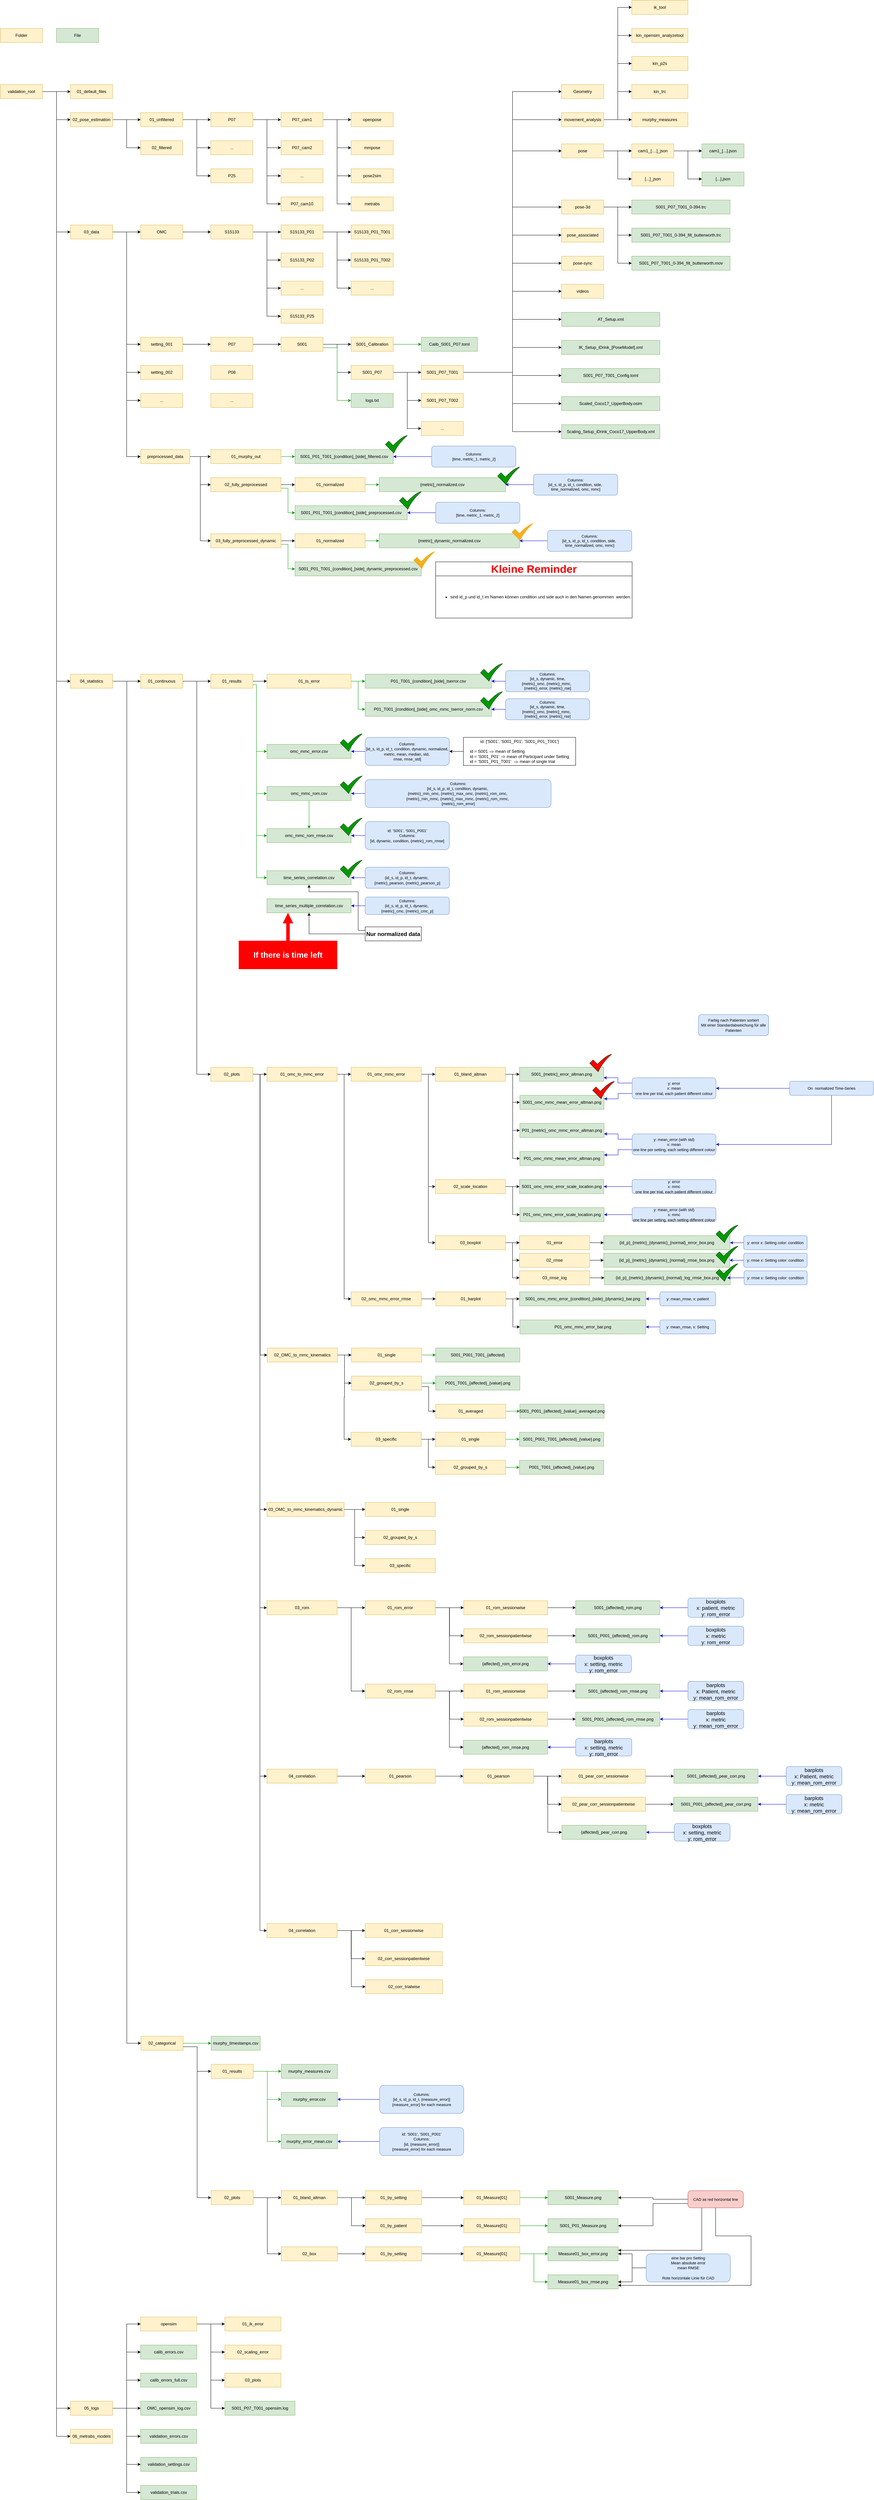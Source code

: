<mxfile version="24.7.17" pages="3">
  <diagram name="root_val" id="zgt0ExfEEiG_xWLwjpGU">
    <mxGraphModel dx="989" dy="1779" grid="1" gridSize="10" guides="1" tooltips="1" connect="1" arrows="1" fold="1" page="1" pageScale="1" pageWidth="827" pageHeight="1169" math="1" shadow="0">
      <root>
        <mxCell id="0" />
        <mxCell id="1" parent="0" />
        <mxCell id="fr0xDF6OfTBycA6lLAMu-1" value="Folder" style="rounded=0;whiteSpace=wrap;html=1;fillColor=#fff2cc;strokeColor=#d6b656;" parent="1" vertex="1">
          <mxGeometry width="120" height="40" as="geometry" />
        </mxCell>
        <mxCell id="fr0xDF6OfTBycA6lLAMu-2" value="File" style="rounded=0;whiteSpace=wrap;html=1;fillColor=#d5e8d4;strokeColor=#82b366;" parent="1" vertex="1">
          <mxGeometry x="160" width="120" height="40" as="geometry" />
        </mxCell>
        <mxCell id="fr0xDF6OfTBycA6lLAMu-10" style="edgeStyle=orthogonalEdgeStyle;rounded=0;orthogonalLoop=1;jettySize=auto;html=1;entryX=0;entryY=0.5;entryDx=0;entryDy=0;" parent="1" source="fr0xDF6OfTBycA6lLAMu-3" target="fr0xDF6OfTBycA6lLAMu-4" edge="1">
          <mxGeometry relative="1" as="geometry" />
        </mxCell>
        <mxCell id="fr0xDF6OfTBycA6lLAMu-11" style="edgeStyle=orthogonalEdgeStyle;rounded=0;orthogonalLoop=1;jettySize=auto;html=1;entryX=0;entryY=0.5;entryDx=0;entryDy=0;" parent="1" source="fr0xDF6OfTBycA6lLAMu-3" target="fr0xDF6OfTBycA6lLAMu-5" edge="1">
          <mxGeometry relative="1" as="geometry" />
        </mxCell>
        <mxCell id="fr0xDF6OfTBycA6lLAMu-12" style="edgeStyle=orthogonalEdgeStyle;rounded=0;orthogonalLoop=1;jettySize=auto;html=1;entryX=0;entryY=0.5;entryDx=0;entryDy=0;" parent="1" source="fr0xDF6OfTBycA6lLAMu-3" target="fr0xDF6OfTBycA6lLAMu-6" edge="1">
          <mxGeometry relative="1" as="geometry" />
        </mxCell>
        <mxCell id="fr0xDF6OfTBycA6lLAMu-13" style="edgeStyle=orthogonalEdgeStyle;rounded=0;orthogonalLoop=1;jettySize=auto;html=1;entryX=0;entryY=0.5;entryDx=0;entryDy=0;" parent="1" source="fr0xDF6OfTBycA6lLAMu-3" target="fr0xDF6OfTBycA6lLAMu-7" edge="1">
          <mxGeometry relative="1" as="geometry" />
        </mxCell>
        <mxCell id="fr0xDF6OfTBycA6lLAMu-14" style="edgeStyle=orthogonalEdgeStyle;rounded=0;orthogonalLoop=1;jettySize=auto;html=1;entryX=0;entryY=0.5;entryDx=0;entryDy=0;" parent="1" source="fr0xDF6OfTBycA6lLAMu-3" target="fr0xDF6OfTBycA6lLAMu-8" edge="1">
          <mxGeometry relative="1" as="geometry" />
        </mxCell>
        <mxCell id="fr0xDF6OfTBycA6lLAMu-15" style="edgeStyle=orthogonalEdgeStyle;rounded=0;orthogonalLoop=1;jettySize=auto;html=1;entryX=0;entryY=0.5;entryDx=0;entryDy=0;" parent="1" source="fr0xDF6OfTBycA6lLAMu-3" target="fr0xDF6OfTBycA6lLAMu-9" edge="1">
          <mxGeometry relative="1" as="geometry" />
        </mxCell>
        <mxCell id="fr0xDF6OfTBycA6lLAMu-3" value="validation_root" style="rounded=0;whiteSpace=wrap;html=1;fillColor=#fff2cc;strokeColor=#d6b656;" parent="1" vertex="1">
          <mxGeometry y="160" width="120" height="40" as="geometry" />
        </mxCell>
        <mxCell id="fr0xDF6OfTBycA6lLAMu-4" value="01_default_files" style="rounded=0;whiteSpace=wrap;html=1;fillColor=#fff2cc;strokeColor=#d6b656;" parent="1" vertex="1">
          <mxGeometry x="200" y="160" width="120" height="40" as="geometry" />
        </mxCell>
        <mxCell id="fr0xDF6OfTBycA6lLAMu-17" value="" style="edgeStyle=orthogonalEdgeStyle;rounded=0;orthogonalLoop=1;jettySize=auto;html=1;" parent="1" source="fr0xDF6OfTBycA6lLAMu-5" target="fr0xDF6OfTBycA6lLAMu-16" edge="1">
          <mxGeometry relative="1" as="geometry" />
        </mxCell>
        <mxCell id="fr0xDF6OfTBycA6lLAMu-92" style="edgeStyle=orthogonalEdgeStyle;rounded=0;orthogonalLoop=1;jettySize=auto;html=1;entryX=0;entryY=0.5;entryDx=0;entryDy=0;" parent="1" source="fr0xDF6OfTBycA6lLAMu-5" target="fr0xDF6OfTBycA6lLAMu-18" edge="1">
          <mxGeometry relative="1" as="geometry" />
        </mxCell>
        <mxCell id="fr0xDF6OfTBycA6lLAMu-5" value="02_pose_estimation" style="rounded=0;whiteSpace=wrap;html=1;fillColor=#fff2cc;strokeColor=#d6b656;" parent="1" vertex="1">
          <mxGeometry x="200" y="240" width="120" height="40" as="geometry" />
        </mxCell>
        <mxCell id="fr0xDF6OfTBycA6lLAMu-48" style="edgeStyle=orthogonalEdgeStyle;rounded=0;orthogonalLoop=1;jettySize=auto;html=1;entryX=0;entryY=0.5;entryDx=0;entryDy=0;" parent="1" source="fr0xDF6OfTBycA6lLAMu-6" target="fr0xDF6OfTBycA6lLAMu-44" edge="1">
          <mxGeometry relative="1" as="geometry" />
        </mxCell>
        <mxCell id="fr0xDF6OfTBycA6lLAMu-49" style="edgeStyle=orthogonalEdgeStyle;rounded=0;orthogonalLoop=1;jettySize=auto;html=1;entryX=0;entryY=0.5;entryDx=0;entryDy=0;" parent="1" source="fr0xDF6OfTBycA6lLAMu-6" target="fr0xDF6OfTBycA6lLAMu-45" edge="1">
          <mxGeometry relative="1" as="geometry" />
        </mxCell>
        <mxCell id="fr0xDF6OfTBycA6lLAMu-50" style="edgeStyle=orthogonalEdgeStyle;rounded=0;orthogonalLoop=1;jettySize=auto;html=1;entryX=0;entryY=0.5;entryDx=0;entryDy=0;" parent="1" source="fr0xDF6OfTBycA6lLAMu-6" target="fr0xDF6OfTBycA6lLAMu-46" edge="1">
          <mxGeometry relative="1" as="geometry" />
        </mxCell>
        <mxCell id="fr0xDF6OfTBycA6lLAMu-51" style="edgeStyle=orthogonalEdgeStyle;rounded=0;orthogonalLoop=1;jettySize=auto;html=1;entryX=0;entryY=0.5;entryDx=0;entryDy=0;" parent="1" source="fr0xDF6OfTBycA6lLAMu-6" target="fr0xDF6OfTBycA6lLAMu-47" edge="1">
          <mxGeometry relative="1" as="geometry" />
        </mxCell>
        <mxCell id="14" style="edgeStyle=orthogonalEdgeStyle;rounded=0;orthogonalLoop=1;jettySize=auto;html=1;entryX=0;entryY=0.5;entryDx=0;entryDy=0;" parent="1" source="fr0xDF6OfTBycA6lLAMu-6" target="5" edge="1">
          <mxGeometry relative="1" as="geometry" />
        </mxCell>
        <mxCell id="fr0xDF6OfTBycA6lLAMu-6" value="03_data" style="rounded=0;whiteSpace=wrap;html=1;fillColor=#fff2cc;strokeColor=#d6b656;" parent="1" vertex="1">
          <mxGeometry x="200" y="560" width="120" height="40" as="geometry" />
        </mxCell>
        <mxCell id="dzoGqHYVTmevsI7cQEQ--5" value="" style="edgeStyle=orthogonalEdgeStyle;rounded=0;orthogonalLoop=1;jettySize=auto;html=1;" parent="1" source="fr0xDF6OfTBycA6lLAMu-7" target="dzoGqHYVTmevsI7cQEQ--4" edge="1">
          <mxGeometry relative="1" as="geometry" />
        </mxCell>
        <mxCell id="dzoGqHYVTmevsI7cQEQ--8" style="edgeStyle=orthogonalEdgeStyle;rounded=0;orthogonalLoop=1;jettySize=auto;html=1;entryX=0;entryY=0.5;entryDx=0;entryDy=0;" parent="1" source="fr0xDF6OfTBycA6lLAMu-7" target="dzoGqHYVTmevsI7cQEQ--6" edge="1">
          <mxGeometry relative="1" as="geometry" />
        </mxCell>
        <mxCell id="fr0xDF6OfTBycA6lLAMu-7" value="04_statistics" style="rounded=0;whiteSpace=wrap;html=1;fillColor=#fff2cc;strokeColor=#d6b656;" parent="1" vertex="1">
          <mxGeometry x="200" y="1840" width="120" height="40" as="geometry" />
        </mxCell>
        <mxCell id="fr0xDF6OfTBycA6lLAMu-85" style="edgeStyle=orthogonalEdgeStyle;rounded=0;orthogonalLoop=1;jettySize=auto;html=1;entryX=0;entryY=0.5;entryDx=0;entryDy=0;" parent="1" source="fr0xDF6OfTBycA6lLAMu-8" target="fr0xDF6OfTBycA6lLAMu-79" edge="1">
          <mxGeometry relative="1" as="geometry" />
        </mxCell>
        <mxCell id="fr0xDF6OfTBycA6lLAMu-86" style="edgeStyle=orthogonalEdgeStyle;rounded=0;orthogonalLoop=1;jettySize=auto;html=1;entryX=0;entryY=0.5;entryDx=0;entryDy=0;" parent="1" source="fr0xDF6OfTBycA6lLAMu-8" target="fr0xDF6OfTBycA6lLAMu-80" edge="1">
          <mxGeometry relative="1" as="geometry" />
        </mxCell>
        <mxCell id="fr0xDF6OfTBycA6lLAMu-87" style="edgeStyle=orthogonalEdgeStyle;rounded=0;orthogonalLoop=1;jettySize=auto;html=1;entryX=0;entryY=0.5;entryDx=0;entryDy=0;" parent="1" source="fr0xDF6OfTBycA6lLAMu-8" target="fr0xDF6OfTBycA6lLAMu-81" edge="1">
          <mxGeometry relative="1" as="geometry" />
        </mxCell>
        <mxCell id="fr0xDF6OfTBycA6lLAMu-88" style="edgeStyle=orthogonalEdgeStyle;rounded=0;orthogonalLoop=1;jettySize=auto;html=1;entryX=0;entryY=0.5;entryDx=0;entryDy=0;" parent="1" source="fr0xDF6OfTBycA6lLAMu-8" target="fr0xDF6OfTBycA6lLAMu-82" edge="1">
          <mxGeometry relative="1" as="geometry" />
        </mxCell>
        <mxCell id="fr0xDF6OfTBycA6lLAMu-89" style="edgeStyle=orthogonalEdgeStyle;rounded=0;orthogonalLoop=1;jettySize=auto;html=1;entryX=0;entryY=0.5;entryDx=0;entryDy=0;" parent="1" source="fr0xDF6OfTBycA6lLAMu-8" target="fr0xDF6OfTBycA6lLAMu-83" edge="1">
          <mxGeometry relative="1" as="geometry" />
        </mxCell>
        <mxCell id="fr0xDF6OfTBycA6lLAMu-90" style="edgeStyle=orthogonalEdgeStyle;rounded=0;orthogonalLoop=1;jettySize=auto;html=1;entryX=0;entryY=0.5;entryDx=0;entryDy=0;" parent="1" source="fr0xDF6OfTBycA6lLAMu-8" target="fr0xDF6OfTBycA6lLAMu-84" edge="1">
          <mxGeometry relative="1" as="geometry" />
        </mxCell>
        <mxCell id="aGDd650CtioR2yy-QVnj-39" style="edgeStyle=orthogonalEdgeStyle;rounded=0;orthogonalLoop=1;jettySize=auto;html=1;entryX=0;entryY=0.5;entryDx=0;entryDy=0;" parent="1" source="fr0xDF6OfTBycA6lLAMu-8" target="fr0xDF6OfTBycA6lLAMu-71" edge="1">
          <mxGeometry relative="1" as="geometry" />
        </mxCell>
        <mxCell id="fr0xDF6OfTBycA6lLAMu-8" value="05_logs" style="rounded=0;whiteSpace=wrap;html=1;fillColor=#fff2cc;strokeColor=#d6b656;" parent="1" vertex="1">
          <mxGeometry x="200" y="6761" width="120" height="40" as="geometry" />
        </mxCell>
        <mxCell id="fr0xDF6OfTBycA6lLAMu-9" value="06_metrabs_models" style="rounded=0;whiteSpace=wrap;html=1;fillColor=#fff2cc;strokeColor=#d6b656;" parent="1" vertex="1">
          <mxGeometry x="200" y="6841" width="120" height="40" as="geometry" />
        </mxCell>
        <mxCell id="fr0xDF6OfTBycA6lLAMu-20" value="" style="edgeStyle=orthogonalEdgeStyle;rounded=0;orthogonalLoop=1;jettySize=auto;html=1;" parent="1" source="fr0xDF6OfTBycA6lLAMu-16" target="fr0xDF6OfTBycA6lLAMu-19" edge="1">
          <mxGeometry relative="1" as="geometry" />
        </mxCell>
        <mxCell id="fr0xDF6OfTBycA6lLAMu-42" style="edgeStyle=orthogonalEdgeStyle;rounded=0;orthogonalLoop=1;jettySize=auto;html=1;entryX=0;entryY=0.5;entryDx=0;entryDy=0;" parent="1" source="fr0xDF6OfTBycA6lLAMu-16" target="fr0xDF6OfTBycA6lLAMu-39" edge="1">
          <mxGeometry relative="1" as="geometry" />
        </mxCell>
        <mxCell id="fr0xDF6OfTBycA6lLAMu-43" style="edgeStyle=orthogonalEdgeStyle;rounded=0;orthogonalLoop=1;jettySize=auto;html=1;entryX=0;entryY=0.5;entryDx=0;entryDy=0;" parent="1" source="fr0xDF6OfTBycA6lLAMu-16" target="fr0xDF6OfTBycA6lLAMu-40" edge="1">
          <mxGeometry relative="1" as="geometry" />
        </mxCell>
        <mxCell id="fr0xDF6OfTBycA6lLAMu-16" value="01_unfiltered" style="rounded=0;whiteSpace=wrap;html=1;fillColor=#fff2cc;strokeColor=#d6b656;" parent="1" vertex="1">
          <mxGeometry x="400" y="240" width="120" height="40" as="geometry" />
        </mxCell>
        <mxCell id="fr0xDF6OfTBycA6lLAMu-18" value="02_filtered" style="rounded=0;whiteSpace=wrap;html=1;fillColor=#fff2cc;strokeColor=#d6b656;" parent="1" vertex="1">
          <mxGeometry x="400" y="320" width="120" height="40" as="geometry" />
        </mxCell>
        <mxCell id="fr0xDF6OfTBycA6lLAMu-23" value="" style="edgeStyle=orthogonalEdgeStyle;rounded=0;orthogonalLoop=1;jettySize=auto;html=1;" parent="1" source="fr0xDF6OfTBycA6lLAMu-19" target="fr0xDF6OfTBycA6lLAMu-22" edge="1">
          <mxGeometry relative="1" as="geometry" />
        </mxCell>
        <mxCell id="fr0xDF6OfTBycA6lLAMu-36" style="edgeStyle=orthogonalEdgeStyle;rounded=0;orthogonalLoop=1;jettySize=auto;html=1;entryX=0;entryY=0.5;entryDx=0;entryDy=0;" parent="1" source="fr0xDF6OfTBycA6lLAMu-19" target="fr0xDF6OfTBycA6lLAMu-33" edge="1">
          <mxGeometry relative="1" as="geometry" />
        </mxCell>
        <mxCell id="fr0xDF6OfTBycA6lLAMu-37" style="edgeStyle=orthogonalEdgeStyle;rounded=0;orthogonalLoop=1;jettySize=auto;html=1;entryX=0;entryY=0.5;entryDx=0;entryDy=0;" parent="1" source="fr0xDF6OfTBycA6lLAMu-19" target="fr0xDF6OfTBycA6lLAMu-34" edge="1">
          <mxGeometry relative="1" as="geometry" />
        </mxCell>
        <mxCell id="fr0xDF6OfTBycA6lLAMu-38" style="edgeStyle=orthogonalEdgeStyle;rounded=0;orthogonalLoop=1;jettySize=auto;html=1;entryX=0;entryY=0.5;entryDx=0;entryDy=0;" parent="1" source="fr0xDF6OfTBycA6lLAMu-19" target="fr0xDF6OfTBycA6lLAMu-35" edge="1">
          <mxGeometry relative="1" as="geometry" />
        </mxCell>
        <mxCell id="fr0xDF6OfTBycA6lLAMu-19" value="P07" style="rounded=0;whiteSpace=wrap;html=1;fillColor=#fff2cc;strokeColor=#d6b656;" parent="1" vertex="1">
          <mxGeometry x="600" y="240" width="120" height="40" as="geometry" />
        </mxCell>
        <mxCell id="fr0xDF6OfTBycA6lLAMu-25" value="" style="edgeStyle=orthogonalEdgeStyle;rounded=0;orthogonalLoop=1;jettySize=auto;html=1;" parent="1" source="fr0xDF6OfTBycA6lLAMu-22" target="fr0xDF6OfTBycA6lLAMu-24" edge="1">
          <mxGeometry relative="1" as="geometry" />
        </mxCell>
        <mxCell id="fr0xDF6OfTBycA6lLAMu-26" value="" style="edgeStyle=orthogonalEdgeStyle;rounded=0;orthogonalLoop=1;jettySize=auto;html=1;" parent="1" source="fr0xDF6OfTBycA6lLAMu-22" target="fr0xDF6OfTBycA6lLAMu-24" edge="1">
          <mxGeometry relative="1" as="geometry" />
        </mxCell>
        <mxCell id="fr0xDF6OfTBycA6lLAMu-30" style="edgeStyle=orthogonalEdgeStyle;rounded=0;orthogonalLoop=1;jettySize=auto;html=1;entryX=0;entryY=0.5;entryDx=0;entryDy=0;" parent="1" source="fr0xDF6OfTBycA6lLAMu-22" target="fr0xDF6OfTBycA6lLAMu-27" edge="1">
          <mxGeometry relative="1" as="geometry" />
        </mxCell>
        <mxCell id="fr0xDF6OfTBycA6lLAMu-31" style="edgeStyle=orthogonalEdgeStyle;rounded=0;orthogonalLoop=1;jettySize=auto;html=1;entryX=0;entryY=0.5;entryDx=0;entryDy=0;" parent="1" source="fr0xDF6OfTBycA6lLAMu-22" target="fr0xDF6OfTBycA6lLAMu-28" edge="1">
          <mxGeometry relative="1" as="geometry" />
        </mxCell>
        <mxCell id="fr0xDF6OfTBycA6lLAMu-32" style="edgeStyle=orthogonalEdgeStyle;rounded=0;orthogonalLoop=1;jettySize=auto;html=1;entryX=0;entryY=0.5;entryDx=0;entryDy=0;" parent="1" source="fr0xDF6OfTBycA6lLAMu-22" target="fr0xDF6OfTBycA6lLAMu-29" edge="1">
          <mxGeometry relative="1" as="geometry" />
        </mxCell>
        <mxCell id="fr0xDF6OfTBycA6lLAMu-22" value="P07_cam1" style="rounded=0;whiteSpace=wrap;html=1;fillColor=#fff2cc;strokeColor=#d6b656;" parent="1" vertex="1">
          <mxGeometry x="800" y="240" width="120" height="40" as="geometry" />
        </mxCell>
        <mxCell id="fr0xDF6OfTBycA6lLAMu-24" value="openpose" style="rounded=0;whiteSpace=wrap;html=1;fillColor=#fff2cc;strokeColor=#d6b656;" parent="1" vertex="1">
          <mxGeometry x="1000" y="240" width="120" height="40" as="geometry" />
        </mxCell>
        <mxCell id="fr0xDF6OfTBycA6lLAMu-27" value="mmpose" style="rounded=0;whiteSpace=wrap;html=1;fillColor=#fff2cc;strokeColor=#d6b656;" parent="1" vertex="1">
          <mxGeometry x="1000" y="320" width="120" height="40" as="geometry" />
        </mxCell>
        <mxCell id="fr0xDF6OfTBycA6lLAMu-28" value="pose2sim" style="rounded=0;whiteSpace=wrap;html=1;fillColor=#fff2cc;strokeColor=#d6b656;" parent="1" vertex="1">
          <mxGeometry x="1000" y="400" width="120" height="40" as="geometry" />
        </mxCell>
        <mxCell id="fr0xDF6OfTBycA6lLAMu-29" value="metrabs" style="rounded=0;whiteSpace=wrap;html=1;fillColor=#fff2cc;strokeColor=#d6b656;" parent="1" vertex="1">
          <mxGeometry x="1000" y="480" width="120" height="40" as="geometry" />
        </mxCell>
        <mxCell id="fr0xDF6OfTBycA6lLAMu-33" value="P07_cam2" style="rounded=0;whiteSpace=wrap;html=1;fillColor=#fff2cc;strokeColor=#d6b656;" parent="1" vertex="1">
          <mxGeometry x="800" y="320" width="120" height="40" as="geometry" />
        </mxCell>
        <mxCell id="fr0xDF6OfTBycA6lLAMu-34" value="..." style="rounded=0;whiteSpace=wrap;html=1;fillColor=#fff2cc;strokeColor=#d6b656;" parent="1" vertex="1">
          <mxGeometry x="800" y="400" width="120" height="40" as="geometry" />
        </mxCell>
        <mxCell id="fr0xDF6OfTBycA6lLAMu-35" value="P07_cam10" style="rounded=0;whiteSpace=wrap;html=1;fillColor=#fff2cc;strokeColor=#d6b656;" parent="1" vertex="1">
          <mxGeometry x="800" y="480" width="120" height="40" as="geometry" />
        </mxCell>
        <mxCell id="fr0xDF6OfTBycA6lLAMu-39" value="..." style="rounded=0;whiteSpace=wrap;html=1;fillColor=#fff2cc;strokeColor=#d6b656;" parent="1" vertex="1">
          <mxGeometry x="600" y="320" width="120" height="40" as="geometry" />
        </mxCell>
        <mxCell id="fr0xDF6OfTBycA6lLAMu-40" value="P25" style="rounded=0;whiteSpace=wrap;html=1;fillColor=#fff2cc;strokeColor=#d6b656;" parent="1" vertex="1">
          <mxGeometry x="600" y="400" width="120" height="40" as="geometry" />
        </mxCell>
        <mxCell id="fr0xDF6OfTBycA6lLAMu-53" value="" style="edgeStyle=orthogonalEdgeStyle;rounded=0;orthogonalLoop=1;jettySize=auto;html=1;" parent="1" source="fr0xDF6OfTBycA6lLAMu-44" target="fr0xDF6OfTBycA6lLAMu-52" edge="1">
          <mxGeometry relative="1" as="geometry" />
        </mxCell>
        <mxCell id="fr0xDF6OfTBycA6lLAMu-44" value="OMC" style="rounded=0;whiteSpace=wrap;html=1;fillColor=#fff2cc;strokeColor=#d6b656;" parent="1" vertex="1">
          <mxGeometry x="400" y="560" width="120" height="40" as="geometry" />
        </mxCell>
        <mxCell id="dzoGqHYVTmevsI7cQEQ--11" value="" style="edgeStyle=orthogonalEdgeStyle;rounded=0;orthogonalLoop=1;jettySize=auto;html=1;" parent="1" source="fr0xDF6OfTBycA6lLAMu-45" target="dzoGqHYVTmevsI7cQEQ--10" edge="1">
          <mxGeometry relative="1" as="geometry" />
        </mxCell>
        <mxCell id="fr0xDF6OfTBycA6lLAMu-45" value="setting_001" style="rounded=0;whiteSpace=wrap;html=1;fillColor=#fff2cc;strokeColor=#d6b656;" parent="1" vertex="1">
          <mxGeometry x="400" y="880" width="120" height="40" as="geometry" />
        </mxCell>
        <mxCell id="fr0xDF6OfTBycA6lLAMu-46" value="setting_002" style="rounded=0;whiteSpace=wrap;html=1;fillColor=#fff2cc;strokeColor=#d6b656;" parent="1" vertex="1">
          <mxGeometry x="400" y="960" width="120" height="40" as="geometry" />
        </mxCell>
        <mxCell id="fr0xDF6OfTBycA6lLAMu-47" value="..." style="rounded=0;whiteSpace=wrap;html=1;fillColor=#fff2cc;strokeColor=#d6b656;" parent="1" vertex="1">
          <mxGeometry x="400" y="1040" width="120" height="40" as="geometry" />
        </mxCell>
        <mxCell id="fr0xDF6OfTBycA6lLAMu-57" value="" style="edgeStyle=orthogonalEdgeStyle;rounded=0;orthogonalLoop=1;jettySize=auto;html=1;" parent="1" source="fr0xDF6OfTBycA6lLAMu-52" target="fr0xDF6OfTBycA6lLAMu-56" edge="1">
          <mxGeometry relative="1" as="geometry" />
        </mxCell>
        <mxCell id="fr0xDF6OfTBycA6lLAMu-60" style="edgeStyle=orthogonalEdgeStyle;rounded=0;orthogonalLoop=1;jettySize=auto;html=1;entryX=0;entryY=0.5;entryDx=0;entryDy=0;" parent="1" source="fr0xDF6OfTBycA6lLAMu-52" target="fr0xDF6OfTBycA6lLAMu-58" edge="1">
          <mxGeometry relative="1" as="geometry" />
        </mxCell>
        <mxCell id="fr0xDF6OfTBycA6lLAMu-61" style="edgeStyle=orthogonalEdgeStyle;rounded=0;orthogonalLoop=1;jettySize=auto;html=1;entryX=0;entryY=0.5;entryDx=0;entryDy=0;" parent="1" source="fr0xDF6OfTBycA6lLAMu-52" target="fr0xDF6OfTBycA6lLAMu-59" edge="1">
          <mxGeometry relative="1" as="geometry" />
        </mxCell>
        <mxCell id="fr0xDF6OfTBycA6lLAMu-64" style="edgeStyle=orthogonalEdgeStyle;rounded=0;orthogonalLoop=1;jettySize=auto;html=1;entryX=0;entryY=0.5;entryDx=0;entryDy=0;" parent="1" source="fr0xDF6OfTBycA6lLAMu-52" target="fr0xDF6OfTBycA6lLAMu-63" edge="1">
          <mxGeometry relative="1" as="geometry" />
        </mxCell>
        <mxCell id="fr0xDF6OfTBycA6lLAMu-52" value="S15133" style="rounded=0;whiteSpace=wrap;html=1;fillColor=#fff2cc;strokeColor=#d6b656;" parent="1" vertex="1">
          <mxGeometry x="600" y="560" width="120" height="40" as="geometry" />
        </mxCell>
        <mxCell id="fr0xDF6OfTBycA6lLAMu-68" style="edgeStyle=orthogonalEdgeStyle;rounded=0;orthogonalLoop=1;jettySize=auto;html=1;entryX=0;entryY=0.5;entryDx=0;entryDy=0;" parent="1" source="fr0xDF6OfTBycA6lLAMu-56" target="fr0xDF6OfTBycA6lLAMu-65" edge="1">
          <mxGeometry relative="1" as="geometry" />
        </mxCell>
        <mxCell id="fr0xDF6OfTBycA6lLAMu-69" style="edgeStyle=orthogonalEdgeStyle;rounded=0;orthogonalLoop=1;jettySize=auto;html=1;entryX=0;entryY=0.5;entryDx=0;entryDy=0;" parent="1" source="fr0xDF6OfTBycA6lLAMu-56" target="fr0xDF6OfTBycA6lLAMu-66" edge="1">
          <mxGeometry relative="1" as="geometry" />
        </mxCell>
        <mxCell id="fr0xDF6OfTBycA6lLAMu-70" style="edgeStyle=orthogonalEdgeStyle;rounded=0;orthogonalLoop=1;jettySize=auto;html=1;entryX=0;entryY=0.5;entryDx=0;entryDy=0;" parent="1" source="fr0xDF6OfTBycA6lLAMu-56" target="fr0xDF6OfTBycA6lLAMu-67" edge="1">
          <mxGeometry relative="1" as="geometry" />
        </mxCell>
        <mxCell id="fr0xDF6OfTBycA6lLAMu-56" value="S15133_P01" style="rounded=0;whiteSpace=wrap;html=1;fillColor=#fff2cc;strokeColor=#d6b656;" parent="1" vertex="1">
          <mxGeometry x="800" y="560" width="120" height="40" as="geometry" />
        </mxCell>
        <mxCell id="fr0xDF6OfTBycA6lLAMu-58" value="S15133_P02" style="rounded=0;whiteSpace=wrap;html=1;fillColor=#fff2cc;strokeColor=#d6b656;" parent="1" vertex="1">
          <mxGeometry x="800" y="640" width="120" height="40" as="geometry" />
        </mxCell>
        <mxCell id="fr0xDF6OfTBycA6lLAMu-59" value="S15133_P25" style="rounded=0;whiteSpace=wrap;html=1;fillColor=#fff2cc;strokeColor=#d6b656;" parent="1" vertex="1">
          <mxGeometry x="800" y="800" width="120" height="40" as="geometry" />
        </mxCell>
        <mxCell id="fr0xDF6OfTBycA6lLAMu-63" value="..." style="rounded=0;whiteSpace=wrap;html=1;fillColor=#fff2cc;strokeColor=#d6b656;" parent="1" vertex="1">
          <mxGeometry x="800" y="720" width="120" height="40" as="geometry" />
        </mxCell>
        <mxCell id="fr0xDF6OfTBycA6lLAMu-65" value="S15133_P01_T001" style="rounded=0;whiteSpace=wrap;html=1;fillColor=#fff2cc;strokeColor=#d6b656;" parent="1" vertex="1">
          <mxGeometry x="1000" y="560" width="120" height="40" as="geometry" />
        </mxCell>
        <mxCell id="fr0xDF6OfTBycA6lLAMu-66" value="S15133_P01_T002" style="rounded=0;whiteSpace=wrap;html=1;fillColor=#fff2cc;strokeColor=#d6b656;" parent="1" vertex="1">
          <mxGeometry x="1000" y="640" width="120" height="40" as="geometry" />
        </mxCell>
        <mxCell id="fr0xDF6OfTBycA6lLAMu-67" value="..." style="rounded=0;whiteSpace=wrap;html=1;fillColor=#fff2cc;strokeColor=#d6b656;" parent="1" vertex="1">
          <mxGeometry x="1000" y="720" width="120" height="40" as="geometry" />
        </mxCell>
        <mxCell id="fr0xDF6OfTBycA6lLAMu-74" value="" style="edgeStyle=orthogonalEdgeStyle;rounded=0;orthogonalLoop=1;jettySize=auto;html=1;entryX=0;entryY=0.5;entryDx=0;entryDy=0;" parent="1" source="fr0xDF6OfTBycA6lLAMu-71" target="fr0xDF6OfTBycA6lLAMu-73" edge="1">
          <mxGeometry relative="1" as="geometry" />
        </mxCell>
        <mxCell id="_CziailwxXWm03YoYiG--50" style="edgeStyle=orthogonalEdgeStyle;rounded=0;orthogonalLoop=1;jettySize=auto;html=1;entryX=0;entryY=0.5;entryDx=0;entryDy=0;" parent="1" source="fr0xDF6OfTBycA6lLAMu-71" target="_CziailwxXWm03YoYiG--48" edge="1">
          <mxGeometry relative="1" as="geometry" />
        </mxCell>
        <mxCell id="_CziailwxXWm03YoYiG--51" style="edgeStyle=orthogonalEdgeStyle;rounded=0;orthogonalLoop=1;jettySize=auto;html=1;entryX=0;entryY=0.5;entryDx=0;entryDy=0;" parent="1" source="fr0xDF6OfTBycA6lLAMu-71" target="_CziailwxXWm03YoYiG--49" edge="1">
          <mxGeometry relative="1" as="geometry" />
        </mxCell>
        <mxCell id="_CziailwxXWm03YoYiG--53" style="edgeStyle=orthogonalEdgeStyle;rounded=0;orthogonalLoop=1;jettySize=auto;html=1;entryX=0;entryY=0.5;entryDx=0;entryDy=0;" parent="1" source="fr0xDF6OfTBycA6lLAMu-71" target="_CziailwxXWm03YoYiG--52" edge="1">
          <mxGeometry relative="1" as="geometry" />
        </mxCell>
        <mxCell id="fr0xDF6OfTBycA6lLAMu-71" value="opensim" style="rounded=0;whiteSpace=wrap;html=1;fillColor=#fff2cc;strokeColor=#d6b656;" parent="1" vertex="1">
          <mxGeometry x="400" y="6521" width="160" height="40" as="geometry" />
        </mxCell>
        <mxCell id="fr0xDF6OfTBycA6lLAMu-73" value="S001_P07_T001_opensim.log" style="rounded=0;whiteSpace=wrap;html=1;fillColor=#d5e8d4;strokeColor=#82b366;" parent="1" vertex="1">
          <mxGeometry x="640" y="6761" width="200" height="40" as="geometry" />
        </mxCell>
        <mxCell id="fr0xDF6OfTBycA6lLAMu-79" value="calib_errors.csv" style="rounded=0;whiteSpace=wrap;html=1;fillColor=#d5e8d4;strokeColor=#82b366;" parent="1" vertex="1">
          <mxGeometry x="400" y="6601" width="160" height="40" as="geometry" />
        </mxCell>
        <mxCell id="fr0xDF6OfTBycA6lLAMu-80" value="calib_errors_full.csv" style="rounded=0;whiteSpace=wrap;html=1;fillColor=#d5e8d4;strokeColor=#82b366;" parent="1" vertex="1">
          <mxGeometry x="400" y="6681" width="160" height="40" as="geometry" />
        </mxCell>
        <mxCell id="fr0xDF6OfTBycA6lLAMu-81" value="OMC_opensim_log.csv" style="rounded=0;whiteSpace=wrap;html=1;fillColor=#d5e8d4;strokeColor=#82b366;" parent="1" vertex="1">
          <mxGeometry x="400" y="6761" width="160" height="40" as="geometry" />
        </mxCell>
        <mxCell id="fr0xDF6OfTBycA6lLAMu-82" value="validation_errors.csv" style="rounded=0;whiteSpace=wrap;html=1;fillColor=#d5e8d4;strokeColor=#82b366;" parent="1" vertex="1">
          <mxGeometry x="400" y="6841" width="160" height="40" as="geometry" />
        </mxCell>
        <mxCell id="fr0xDF6OfTBycA6lLAMu-83" value="validation_settings.csv" style="rounded=0;whiteSpace=wrap;html=1;fillColor=#d5e8d4;strokeColor=#82b366;" parent="1" vertex="1">
          <mxGeometry x="400" y="6921" width="160" height="40" as="geometry" />
        </mxCell>
        <mxCell id="fr0xDF6OfTBycA6lLAMu-84" value="validation_trials.csv" style="rounded=0;whiteSpace=wrap;html=1;fillColor=#d5e8d4;strokeColor=#82b366;" parent="1" vertex="1">
          <mxGeometry x="400" y="7001" width="160" height="40" as="geometry" />
        </mxCell>
        <mxCell id="16" value="" style="edgeStyle=orthogonalEdgeStyle;rounded=0;orthogonalLoop=1;jettySize=auto;html=1;" parent="1" source="dzoGqHYVTmevsI7cQEQ--4" target="15" edge="1">
          <mxGeometry relative="1" as="geometry" />
        </mxCell>
        <mxCell id="17" style="edgeStyle=orthogonalEdgeStyle;rounded=0;orthogonalLoop=1;jettySize=auto;html=1;entryX=0;entryY=0.5;entryDx=0;entryDy=0;" parent="1" source="dzoGqHYVTmevsI7cQEQ--4" target="18" edge="1">
          <mxGeometry relative="1" as="geometry">
            <mxPoint x="550" y="1808.0" as="targetPoint" />
          </mxGeometry>
        </mxCell>
        <mxCell id="dzoGqHYVTmevsI7cQEQ--4" value="01_continuous" style="rounded=0;whiteSpace=wrap;html=1;fillColor=#fff2cc;strokeColor=#d6b656;" parent="1" vertex="1">
          <mxGeometry x="400" y="1840" width="120" height="40" as="geometry" />
        </mxCell>
        <mxCell id="2" style="edgeStyle=orthogonalEdgeStyle;rounded=0;orthogonalLoop=1;jettySize=auto;html=1;entryX=0;entryY=0.5;entryDx=0;entryDy=0;strokeColor=#009900;" parent="1" source="dzoGqHYVTmevsI7cQEQ--6" target="dzoGqHYVTmevsI7cQEQ--7" edge="1">
          <mxGeometry relative="1" as="geometry" />
        </mxCell>
        <mxCell id="tgJe_nI7i79LXwRmpl9x-20" style="edgeStyle=orthogonalEdgeStyle;rounded=0;orthogonalLoop=1;jettySize=auto;html=1;entryX=0;entryY=0.5;entryDx=0;entryDy=0;" parent="1" source="dzoGqHYVTmevsI7cQEQ--6" target="tgJe_nI7i79LXwRmpl9x-18" edge="1">
          <mxGeometry relative="1" as="geometry">
            <Array as="points">
              <mxPoint x="561" y="5751" />
              <mxPoint x="561" y="5821" />
            </Array>
          </mxGeometry>
        </mxCell>
        <mxCell id="tgJe_nI7i79LXwRmpl9x-21" style="edgeStyle=orthogonalEdgeStyle;rounded=0;orthogonalLoop=1;jettySize=auto;html=1;entryX=0;entryY=0.5;entryDx=0;entryDy=0;" parent="1" source="dzoGqHYVTmevsI7cQEQ--6" target="tgJe_nI7i79LXwRmpl9x-19" edge="1">
          <mxGeometry relative="1" as="geometry">
            <Array as="points">
              <mxPoint x="561" y="5751" />
              <mxPoint x="561" y="6181" />
            </Array>
          </mxGeometry>
        </mxCell>
        <mxCell id="dzoGqHYVTmevsI7cQEQ--6" value="02_categorical" style="rounded=0;whiteSpace=wrap;html=1;fillColor=#fff2cc;strokeColor=#d6b656;" parent="1" vertex="1">
          <mxGeometry x="401" y="5721" width="120" height="40" as="geometry" />
        </mxCell>
        <mxCell id="dzoGqHYVTmevsI7cQEQ--7" value="murphy_timestamps.csv" style="rounded=0;whiteSpace=wrap;html=1;fillColor=#d5e8d4;strokeColor=#82b366;" parent="1" vertex="1">
          <mxGeometry x="601" y="5721" width="140" height="40" as="geometry" />
        </mxCell>
        <mxCell id="dzoGqHYVTmevsI7cQEQ--77" style="edgeStyle=orthogonalEdgeStyle;rounded=0;orthogonalLoop=1;jettySize=auto;html=1;entryX=0;entryY=0.5;entryDx=0;entryDy=0;" parent="1" source="dzoGqHYVTmevsI7cQEQ--10" target="dzoGqHYVTmevsI7cQEQ--15" edge="1">
          <mxGeometry relative="1" as="geometry" />
        </mxCell>
        <mxCell id="dzoGqHYVTmevsI7cQEQ--10" value="P07" style="rounded=0;whiteSpace=wrap;html=1;fillColor=#fff2cc;strokeColor=#d6b656;" parent="1" vertex="1">
          <mxGeometry x="600" y="880" width="120" height="40" as="geometry" />
        </mxCell>
        <mxCell id="dzoGqHYVTmevsI7cQEQ--12" value="P08" style="rounded=0;whiteSpace=wrap;html=1;fillColor=#fff2cc;strokeColor=#d6b656;" parent="1" vertex="1">
          <mxGeometry x="600" y="960" width="120" height="40" as="geometry" />
        </mxCell>
        <mxCell id="dzoGqHYVTmevsI7cQEQ--13" value="..." style="rounded=0;whiteSpace=wrap;html=1;fillColor=#fff2cc;strokeColor=#d6b656;" parent="1" vertex="1">
          <mxGeometry x="600" y="1040" width="120" height="40" as="geometry" />
        </mxCell>
        <mxCell id="dzoGqHYVTmevsI7cQEQ--78" style="edgeStyle=orthogonalEdgeStyle;rounded=0;orthogonalLoop=1;jettySize=auto;html=1;entryX=0;entryY=0.5;entryDx=0;entryDy=0;" parent="1" source="dzoGqHYVTmevsI7cQEQ--15" target="dzoGqHYVTmevsI7cQEQ--16" edge="1">
          <mxGeometry relative="1" as="geometry" />
        </mxCell>
        <mxCell id="dzoGqHYVTmevsI7cQEQ--79" style="edgeStyle=orthogonalEdgeStyle;rounded=0;orthogonalLoop=1;jettySize=auto;html=1;entryX=0;entryY=0.5;entryDx=0;entryDy=0;" parent="1" source="dzoGqHYVTmevsI7cQEQ--15" target="dzoGqHYVTmevsI7cQEQ--17" edge="1">
          <mxGeometry relative="1" as="geometry" />
        </mxCell>
        <mxCell id="dzoGqHYVTmevsI7cQEQ--80" style="edgeStyle=orthogonalEdgeStyle;rounded=0;orthogonalLoop=1;jettySize=auto;html=1;entryX=0;entryY=0.5;entryDx=0;entryDy=0;strokeColor=#009900;" parent="1" source="dzoGqHYVTmevsI7cQEQ--15" target="dzoGqHYVTmevsI7cQEQ--18" edge="1">
          <mxGeometry relative="1" as="geometry">
            <Array as="points">
              <mxPoint x="960" y="910" />
              <mxPoint x="960" y="1060" />
            </Array>
          </mxGeometry>
        </mxCell>
        <mxCell id="dzoGqHYVTmevsI7cQEQ--15" value="S001" style="rounded=0;whiteSpace=wrap;html=1;fillColor=#fff2cc;strokeColor=#d6b656;" parent="1" vertex="1">
          <mxGeometry x="800" y="880" width="120" height="40" as="geometry" />
        </mxCell>
        <mxCell id="dzoGqHYVTmevsI7cQEQ--23" style="edgeStyle=orthogonalEdgeStyle;rounded=0;orthogonalLoop=1;jettySize=auto;html=1;entryX=0;entryY=0.5;entryDx=0;entryDy=0;strokeColor=#009900;" parent="1" source="dzoGqHYVTmevsI7cQEQ--16" target="dzoGqHYVTmevsI7cQEQ--19" edge="1">
          <mxGeometry relative="1" as="geometry" />
        </mxCell>
        <mxCell id="dzoGqHYVTmevsI7cQEQ--16" value="S001_Calibration" style="rounded=0;whiteSpace=wrap;html=1;fillColor=#fff2cc;strokeColor=#d6b656;" parent="1" vertex="1">
          <mxGeometry x="1000" y="880" width="120" height="40" as="geometry" />
        </mxCell>
        <mxCell id="dzoGqHYVTmevsI7cQEQ--24" style="edgeStyle=orthogonalEdgeStyle;rounded=0;orthogonalLoop=1;jettySize=auto;html=1;entryX=0;entryY=0.5;entryDx=0;entryDy=0;" parent="1" source="dzoGqHYVTmevsI7cQEQ--17" target="dzoGqHYVTmevsI7cQEQ--20" edge="1">
          <mxGeometry relative="1" as="geometry" />
        </mxCell>
        <mxCell id="dzoGqHYVTmevsI7cQEQ--25" style="edgeStyle=orthogonalEdgeStyle;rounded=0;orthogonalLoop=1;jettySize=auto;html=1;entryX=0;entryY=0.5;entryDx=0;entryDy=0;" parent="1" source="dzoGqHYVTmevsI7cQEQ--17" target="dzoGqHYVTmevsI7cQEQ--21" edge="1">
          <mxGeometry relative="1" as="geometry" />
        </mxCell>
        <mxCell id="dzoGqHYVTmevsI7cQEQ--26" style="edgeStyle=orthogonalEdgeStyle;rounded=0;orthogonalLoop=1;jettySize=auto;html=1;entryX=0;entryY=0.5;entryDx=0;entryDy=0;" parent="1" source="dzoGqHYVTmevsI7cQEQ--17" target="dzoGqHYVTmevsI7cQEQ--22" edge="1">
          <mxGeometry relative="1" as="geometry" />
        </mxCell>
        <mxCell id="dzoGqHYVTmevsI7cQEQ--17" value="S001_P07" style="rounded=0;whiteSpace=wrap;html=1;fillColor=#fff2cc;strokeColor=#d6b656;" parent="1" vertex="1">
          <mxGeometry x="1000" y="960" width="120" height="40" as="geometry" />
        </mxCell>
        <mxCell id="dzoGqHYVTmevsI7cQEQ--18" value="logs.txt" style="rounded=0;whiteSpace=wrap;html=1;fillColor=#d5e8d4;strokeColor=#82b366;" parent="1" vertex="1">
          <mxGeometry x="1000" y="1040" width="120" height="40" as="geometry" />
        </mxCell>
        <mxCell id="dzoGqHYVTmevsI7cQEQ--19" value="Calib_S001_P07.toml" style="rounded=0;whiteSpace=wrap;html=1;fillColor=#d5e8d4;strokeColor=#82b366;" parent="1" vertex="1">
          <mxGeometry x="1200" y="880" width="160" height="40" as="geometry" />
        </mxCell>
        <mxCell id="dzoGqHYVTmevsI7cQEQ--39" style="edgeStyle=orthogonalEdgeStyle;rounded=0;orthogonalLoop=1;jettySize=auto;html=1;entryX=0;entryY=0.5;entryDx=0;entryDy=0;" parent="1" source="dzoGqHYVTmevsI7cQEQ--20" target="dzoGqHYVTmevsI7cQEQ--27" edge="1">
          <mxGeometry relative="1" as="geometry" />
        </mxCell>
        <mxCell id="tgJe_nI7i79LXwRmpl9x-26" style="edgeStyle=orthogonalEdgeStyle;rounded=0;orthogonalLoop=1;jettySize=auto;html=1;entryX=0;entryY=0.5;entryDx=0;entryDy=0;" parent="1" source="dzoGqHYVTmevsI7cQEQ--20" target="dzoGqHYVTmevsI7cQEQ--28" edge="1">
          <mxGeometry relative="1" as="geometry" />
        </mxCell>
        <mxCell id="tgJe_nI7i79LXwRmpl9x-27" style="edgeStyle=orthogonalEdgeStyle;rounded=0;orthogonalLoop=1;jettySize=auto;html=1;entryX=0;entryY=0.5;entryDx=0;entryDy=0;" parent="1" source="dzoGqHYVTmevsI7cQEQ--20" target="dzoGqHYVTmevsI7cQEQ--29" edge="1">
          <mxGeometry relative="1" as="geometry" />
        </mxCell>
        <mxCell id="tgJe_nI7i79LXwRmpl9x-28" style="edgeStyle=orthogonalEdgeStyle;rounded=0;orthogonalLoop=1;jettySize=auto;html=1;entryX=0;entryY=0.5;entryDx=0;entryDy=0;" parent="1" source="dzoGqHYVTmevsI7cQEQ--20" target="dzoGqHYVTmevsI7cQEQ--30" edge="1">
          <mxGeometry relative="1" as="geometry" />
        </mxCell>
        <mxCell id="tgJe_nI7i79LXwRmpl9x-29" style="edgeStyle=orthogonalEdgeStyle;rounded=0;orthogonalLoop=1;jettySize=auto;html=1;entryX=0;entryY=0.5;entryDx=0;entryDy=0;" parent="1" source="dzoGqHYVTmevsI7cQEQ--20" target="dzoGqHYVTmevsI7cQEQ--31" edge="1">
          <mxGeometry relative="1" as="geometry" />
        </mxCell>
        <mxCell id="tgJe_nI7i79LXwRmpl9x-30" style="edgeStyle=orthogonalEdgeStyle;rounded=0;orthogonalLoop=1;jettySize=auto;html=1;entryX=0;entryY=0.5;entryDx=0;entryDy=0;" parent="1" source="dzoGqHYVTmevsI7cQEQ--20" target="dzoGqHYVTmevsI7cQEQ--32" edge="1">
          <mxGeometry relative="1" as="geometry" />
        </mxCell>
        <mxCell id="tgJe_nI7i79LXwRmpl9x-31" style="edgeStyle=orthogonalEdgeStyle;rounded=0;orthogonalLoop=1;jettySize=auto;html=1;entryX=0;entryY=0.5;entryDx=0;entryDy=0;" parent="1" source="dzoGqHYVTmevsI7cQEQ--20" target="dzoGqHYVTmevsI7cQEQ--33" edge="1">
          <mxGeometry relative="1" as="geometry" />
        </mxCell>
        <mxCell id="tgJe_nI7i79LXwRmpl9x-32" style="edgeStyle=orthogonalEdgeStyle;rounded=0;orthogonalLoop=1;jettySize=auto;html=1;entryX=0;entryY=0.5;entryDx=0;entryDy=0;" parent="1" source="dzoGqHYVTmevsI7cQEQ--20" target="dzoGqHYVTmevsI7cQEQ--34" edge="1">
          <mxGeometry relative="1" as="geometry" />
        </mxCell>
        <mxCell id="tgJe_nI7i79LXwRmpl9x-33" style="edgeStyle=orthogonalEdgeStyle;rounded=0;orthogonalLoop=1;jettySize=auto;html=1;entryX=0;entryY=0.5;entryDx=0;entryDy=0;" parent="1" source="dzoGqHYVTmevsI7cQEQ--20" target="dzoGqHYVTmevsI7cQEQ--35" edge="1">
          <mxGeometry relative="1" as="geometry" />
        </mxCell>
        <mxCell id="tgJe_nI7i79LXwRmpl9x-34" style="edgeStyle=orthogonalEdgeStyle;rounded=0;orthogonalLoop=1;jettySize=auto;html=1;entryX=0;entryY=0.5;entryDx=0;entryDy=0;" parent="1" source="dzoGqHYVTmevsI7cQEQ--20" target="dzoGqHYVTmevsI7cQEQ--36" edge="1">
          <mxGeometry relative="1" as="geometry" />
        </mxCell>
        <mxCell id="tgJe_nI7i79LXwRmpl9x-35" style="edgeStyle=orthogonalEdgeStyle;rounded=0;orthogonalLoop=1;jettySize=auto;html=1;entryX=0;entryY=0.5;entryDx=0;entryDy=0;" parent="1" source="dzoGqHYVTmevsI7cQEQ--20" target="dzoGqHYVTmevsI7cQEQ--37" edge="1">
          <mxGeometry relative="1" as="geometry" />
        </mxCell>
        <mxCell id="tgJe_nI7i79LXwRmpl9x-36" style="edgeStyle=orthogonalEdgeStyle;rounded=0;orthogonalLoop=1;jettySize=auto;html=1;entryX=0;entryY=0.5;entryDx=0;entryDy=0;" parent="1" source="dzoGqHYVTmevsI7cQEQ--20" target="dzoGqHYVTmevsI7cQEQ--38" edge="1">
          <mxGeometry relative="1" as="geometry" />
        </mxCell>
        <mxCell id="dzoGqHYVTmevsI7cQEQ--20" value="S001_P07_T001" style="rounded=0;whiteSpace=wrap;html=1;fillColor=#fff2cc;strokeColor=#d6b656;" parent="1" vertex="1">
          <mxGeometry x="1200" y="960" width="120" height="40" as="geometry" />
        </mxCell>
        <mxCell id="dzoGqHYVTmevsI7cQEQ--21" value="S001_P07_T002" style="rounded=0;whiteSpace=wrap;html=1;fillColor=#fff2cc;strokeColor=#d6b656;" parent="1" vertex="1">
          <mxGeometry x="1200" y="1040" width="120" height="40" as="geometry" />
        </mxCell>
        <mxCell id="dzoGqHYVTmevsI7cQEQ--22" value="..." style="rounded=0;whiteSpace=wrap;html=1;fillColor=#fff2cc;strokeColor=#d6b656;" parent="1" vertex="1">
          <mxGeometry x="1200" y="1120" width="120" height="40" as="geometry" />
        </mxCell>
        <mxCell id="dzoGqHYVTmevsI7cQEQ--27" value="Geometry" style="rounded=0;whiteSpace=wrap;html=1;fillColor=#fff2cc;strokeColor=#d6b656;" parent="1" vertex="1">
          <mxGeometry x="1600" y="160" width="120" height="40" as="geometry" />
        </mxCell>
        <mxCell id="dzoGqHYVTmevsI7cQEQ--72" style="edgeStyle=orthogonalEdgeStyle;rounded=0;orthogonalLoop=1;jettySize=auto;html=1;entryX=0;entryY=0.5;entryDx=0;entryDy=0;" parent="1" source="dzoGqHYVTmevsI7cQEQ--28" target="dzoGqHYVTmevsI7cQEQ--67" edge="1">
          <mxGeometry relative="1" as="geometry" />
        </mxCell>
        <mxCell id="dzoGqHYVTmevsI7cQEQ--73" style="edgeStyle=orthogonalEdgeStyle;rounded=0;orthogonalLoop=1;jettySize=auto;html=1;entryX=0;entryY=0.5;entryDx=0;entryDy=0;" parent="1" source="dzoGqHYVTmevsI7cQEQ--28" target="dzoGqHYVTmevsI7cQEQ--68" edge="1">
          <mxGeometry relative="1" as="geometry" />
        </mxCell>
        <mxCell id="dzoGqHYVTmevsI7cQEQ--74" style="edgeStyle=orthogonalEdgeStyle;rounded=0;orthogonalLoop=1;jettySize=auto;html=1;entryX=0;entryY=0.5;entryDx=0;entryDy=0;" parent="1" source="dzoGqHYVTmevsI7cQEQ--28" target="dzoGqHYVTmevsI7cQEQ--69" edge="1">
          <mxGeometry relative="1" as="geometry" />
        </mxCell>
        <mxCell id="dzoGqHYVTmevsI7cQEQ--75" style="edgeStyle=orthogonalEdgeStyle;rounded=0;orthogonalLoop=1;jettySize=auto;html=1;entryX=0;entryY=0.5;entryDx=0;entryDy=0;" parent="1" source="dzoGqHYVTmevsI7cQEQ--28" target="dzoGqHYVTmevsI7cQEQ--70" edge="1">
          <mxGeometry relative="1" as="geometry" />
        </mxCell>
        <mxCell id="dzoGqHYVTmevsI7cQEQ--76" style="edgeStyle=orthogonalEdgeStyle;rounded=0;orthogonalLoop=1;jettySize=auto;html=1;entryX=0;entryY=0.5;entryDx=0;entryDy=0;" parent="1" source="dzoGqHYVTmevsI7cQEQ--28" target="dzoGqHYVTmevsI7cQEQ--71" edge="1">
          <mxGeometry relative="1" as="geometry" />
        </mxCell>
        <mxCell id="dzoGqHYVTmevsI7cQEQ--28" value="movement_analysis" style="rounded=0;whiteSpace=wrap;html=1;fillColor=#fff2cc;strokeColor=#d6b656;" parent="1" vertex="1">
          <mxGeometry x="1600" y="240" width="120" height="40" as="geometry" />
        </mxCell>
        <mxCell id="dzoGqHYVTmevsI7cQEQ--52" value="" style="edgeStyle=orthogonalEdgeStyle;rounded=0;orthogonalLoop=1;jettySize=auto;html=1;" parent="1" source="dzoGqHYVTmevsI7cQEQ--29" target="dzoGqHYVTmevsI7cQEQ--51" edge="1">
          <mxGeometry relative="1" as="geometry" />
        </mxCell>
        <mxCell id="dzoGqHYVTmevsI7cQEQ--55" style="edgeStyle=orthogonalEdgeStyle;rounded=0;orthogonalLoop=1;jettySize=auto;html=1;entryX=0;entryY=0.5;entryDx=0;entryDy=0;" parent="1" source="dzoGqHYVTmevsI7cQEQ--29" target="dzoGqHYVTmevsI7cQEQ--54" edge="1">
          <mxGeometry relative="1" as="geometry">
            <Array as="points">
              <mxPoint x="1760" y="349" />
              <mxPoint x="1760" y="429" />
            </Array>
          </mxGeometry>
        </mxCell>
        <mxCell id="dzoGqHYVTmevsI7cQEQ--29" value="pose" style="rounded=0;whiteSpace=wrap;html=1;fillColor=#fff2cc;strokeColor=#d6b656;" parent="1" vertex="1">
          <mxGeometry x="1600" y="329" width="120" height="40" as="geometry" />
        </mxCell>
        <mxCell id="dzoGqHYVTmevsI7cQEQ--61" value="" style="edgeStyle=orthogonalEdgeStyle;rounded=0;orthogonalLoop=1;jettySize=auto;html=1;" parent="1" source="dzoGqHYVTmevsI7cQEQ--30" target="dzoGqHYVTmevsI7cQEQ--60" edge="1">
          <mxGeometry relative="1" as="geometry" />
        </mxCell>
        <mxCell id="dzoGqHYVTmevsI7cQEQ--63" style="edgeStyle=orthogonalEdgeStyle;rounded=0;orthogonalLoop=1;jettySize=auto;html=1;entryX=0;entryY=0.5;entryDx=0;entryDy=0;" parent="1" source="dzoGqHYVTmevsI7cQEQ--30" target="dzoGqHYVTmevsI7cQEQ--62" edge="1">
          <mxGeometry relative="1" as="geometry" />
        </mxCell>
        <mxCell id="dzoGqHYVTmevsI7cQEQ--66" style="edgeStyle=orthogonalEdgeStyle;rounded=0;orthogonalLoop=1;jettySize=auto;html=1;entryX=0;entryY=0.5;entryDx=0;entryDy=0;" parent="1" source="dzoGqHYVTmevsI7cQEQ--30" target="dzoGqHYVTmevsI7cQEQ--65" edge="1">
          <mxGeometry relative="1" as="geometry" />
        </mxCell>
        <mxCell id="dzoGqHYVTmevsI7cQEQ--30" value="pose-3d" style="rounded=0;whiteSpace=wrap;html=1;fillColor=#fff2cc;strokeColor=#d6b656;" parent="1" vertex="1">
          <mxGeometry x="1600" y="489" width="120" height="40" as="geometry" />
        </mxCell>
        <mxCell id="dzoGqHYVTmevsI7cQEQ--31" value="pose_associated" style="rounded=0;whiteSpace=wrap;html=1;fillColor=#fff2cc;strokeColor=#d6b656;" parent="1" vertex="1">
          <mxGeometry x="1600" y="569" width="120" height="40" as="geometry" />
        </mxCell>
        <mxCell id="dzoGqHYVTmevsI7cQEQ--32" value="pose-sync" style="rounded=0;whiteSpace=wrap;html=1;fillColor=#fff2cc;strokeColor=#d6b656;" parent="1" vertex="1">
          <mxGeometry x="1600" y="649" width="120" height="40" as="geometry" />
        </mxCell>
        <mxCell id="dzoGqHYVTmevsI7cQEQ--33" value="videos" style="rounded=0;whiteSpace=wrap;html=1;fillColor=#fff2cc;strokeColor=#d6b656;" parent="1" vertex="1">
          <mxGeometry x="1600" y="729" width="120" height="40" as="geometry" />
        </mxCell>
        <mxCell id="dzoGqHYVTmevsI7cQEQ--34" value="AT_Setup.xml" style="rounded=0;whiteSpace=wrap;html=1;fillColor=#d5e8d4;strokeColor=#82b366;" parent="1" vertex="1">
          <mxGeometry x="1600" y="809" width="280" height="40" as="geometry" />
        </mxCell>
        <mxCell id="dzoGqHYVTmevsI7cQEQ--35" value="IK_Setup_iDrink_[PoseModel].xml" style="rounded=0;whiteSpace=wrap;html=1;fillColor=#d5e8d4;strokeColor=#82b366;" parent="1" vertex="1">
          <mxGeometry x="1600" y="889" width="280" height="40" as="geometry" />
        </mxCell>
        <mxCell id="dzoGqHYVTmevsI7cQEQ--36" value="S001_P07_T001_Config.toml" style="rounded=0;whiteSpace=wrap;html=1;fillColor=#d5e8d4;strokeColor=#82b366;" parent="1" vertex="1">
          <mxGeometry x="1600" y="969" width="280" height="40" as="geometry" />
        </mxCell>
        <mxCell id="dzoGqHYVTmevsI7cQEQ--37" value="Scaled_Coco17_UpperBody.osim" style="rounded=0;whiteSpace=wrap;html=1;fillColor=#d5e8d4;strokeColor=#82b366;" parent="1" vertex="1">
          <mxGeometry x="1600" y="1049" width="280" height="40" as="geometry" />
        </mxCell>
        <mxCell id="dzoGqHYVTmevsI7cQEQ--38" value="Scaling_Setup_iDrink_Coco17_UpperBody.xml" style="rounded=0;whiteSpace=wrap;html=1;fillColor=#d5e8d4;strokeColor=#82b366;" parent="1" vertex="1">
          <mxGeometry x="1600" y="1129" width="280" height="40" as="geometry" />
        </mxCell>
        <mxCell id="dzoGqHYVTmevsI7cQEQ--57" value="" style="edgeStyle=orthogonalEdgeStyle;rounded=0;orthogonalLoop=1;jettySize=auto;html=1;" parent="1" source="dzoGqHYVTmevsI7cQEQ--51" target="dzoGqHYVTmevsI7cQEQ--56" edge="1">
          <mxGeometry relative="1" as="geometry" />
        </mxCell>
        <mxCell id="dzoGqHYVTmevsI7cQEQ--59" style="edgeStyle=orthogonalEdgeStyle;rounded=0;orthogonalLoop=1;jettySize=auto;html=1;entryX=0;entryY=0.5;entryDx=0;entryDy=0;" parent="1" source="dzoGqHYVTmevsI7cQEQ--51" target="dzoGqHYVTmevsI7cQEQ--58" edge="1">
          <mxGeometry relative="1" as="geometry" />
        </mxCell>
        <mxCell id="dzoGqHYVTmevsI7cQEQ--51" value="cam1_[....]_json" style="rounded=0;whiteSpace=wrap;html=1;fillColor=#fff2cc;strokeColor=#d6b656;" parent="1" vertex="1">
          <mxGeometry x="1800" y="329" width="120" height="40" as="geometry" />
        </mxCell>
        <mxCell id="dzoGqHYVTmevsI7cQEQ--54" value="[...]_json" style="rounded=0;whiteSpace=wrap;html=1;fillColor=#fff2cc;strokeColor=#d6b656;" parent="1" vertex="1">
          <mxGeometry x="1800" y="409" width="120" height="40" as="geometry" />
        </mxCell>
        <mxCell id="dzoGqHYVTmevsI7cQEQ--56" value="cam1_[...].json" style="rounded=0;whiteSpace=wrap;html=1;fillColor=#d5e8d4;strokeColor=#82b366;" parent="1" vertex="1">
          <mxGeometry x="2000" y="329" width="120" height="40" as="geometry" />
        </mxCell>
        <mxCell id="dzoGqHYVTmevsI7cQEQ--58" value="[...].json" style="rounded=0;whiteSpace=wrap;html=1;fillColor=#d5e8d4;strokeColor=#82b366;" parent="1" vertex="1">
          <mxGeometry x="2000" y="409" width="120" height="40" as="geometry" />
        </mxCell>
        <mxCell id="dzoGqHYVTmevsI7cQEQ--60" value="S001_P07_T001_0-394.trc" style="rounded=0;whiteSpace=wrap;html=1;fillColor=#d5e8d4;strokeColor=#82b366;" parent="1" vertex="1">
          <mxGeometry x="1800" y="489" width="280" height="40" as="geometry" />
        </mxCell>
        <mxCell id="dzoGqHYVTmevsI7cQEQ--62" value="S001_P07_T001_0-394_filt_butterworth.trc" style="rounded=0;whiteSpace=wrap;html=1;fillColor=#d5e8d4;strokeColor=#82b366;" parent="1" vertex="1">
          <mxGeometry x="1800" y="569" width="280" height="40" as="geometry" />
        </mxCell>
        <mxCell id="dzoGqHYVTmevsI7cQEQ--65" value="S001_P07_T001_0-394_filt_butterworth.mov" style="rounded=0;whiteSpace=wrap;html=1;fillColor=#d5e8d4;strokeColor=#82b366;" parent="1" vertex="1">
          <mxGeometry x="1800" y="649" width="280" height="40" as="geometry" />
        </mxCell>
        <mxCell id="dzoGqHYVTmevsI7cQEQ--67" value="ik_tool" style="rounded=0;whiteSpace=wrap;html=1;fillColor=#fff2cc;strokeColor=#d6b656;" parent="1" vertex="1">
          <mxGeometry x="1800" y="-80" width="160" height="40" as="geometry" />
        </mxCell>
        <mxCell id="dzoGqHYVTmevsI7cQEQ--68" value="kin_opensim_analyzetool" style="rounded=0;whiteSpace=wrap;html=1;fillColor=#fff2cc;strokeColor=#d6b656;" parent="1" vertex="1">
          <mxGeometry x="1800" width="160" height="40" as="geometry" />
        </mxCell>
        <mxCell id="dzoGqHYVTmevsI7cQEQ--69" value="kin_p2s" style="rounded=0;whiteSpace=wrap;html=1;fillColor=#fff2cc;strokeColor=#d6b656;" parent="1" vertex="1">
          <mxGeometry x="1800" y="80" width="160" height="40" as="geometry" />
        </mxCell>
        <mxCell id="dzoGqHYVTmevsI7cQEQ--70" value="kin_trc" style="rounded=0;whiteSpace=wrap;html=1;fillColor=#fff2cc;strokeColor=#d6b656;" parent="1" vertex="1">
          <mxGeometry x="1800" y="160" width="160" height="40" as="geometry" />
        </mxCell>
        <mxCell id="dzoGqHYVTmevsI7cQEQ--71" value="murphy_measures" style="rounded=0;whiteSpace=wrap;html=1;fillColor=#fff2cc;strokeColor=#d6b656;" parent="1" vertex="1">
          <mxGeometry x="1800" y="240" width="160" height="40" as="geometry" />
        </mxCell>
        <mxCell id="3" value="murphy_measures.csv" style="rounded=0;whiteSpace=wrap;html=1;fillColor=#d5e8d4;strokeColor=#82b366;" parent="1" vertex="1">
          <mxGeometry x="801" y="5801" width="160" height="40" as="geometry" />
        </mxCell>
        <mxCell id="7" value="" style="edgeStyle=orthogonalEdgeStyle;rounded=0;orthogonalLoop=1;jettySize=auto;html=1;" parent="1" source="5" target="6" edge="1">
          <mxGeometry relative="1" as="geometry" />
        </mxCell>
        <mxCell id="9" style="edgeStyle=orthogonalEdgeStyle;rounded=0;orthogonalLoop=1;jettySize=auto;html=1;entryX=0;entryY=0.5;entryDx=0;entryDy=0;" parent="1" source="5" target="8" edge="1">
          <mxGeometry relative="1" as="geometry" />
        </mxCell>
        <mxCell id="aGDd650CtioR2yy-QVnj-36" style="edgeStyle=orthogonalEdgeStyle;rounded=0;orthogonalLoop=1;jettySize=auto;html=1;entryX=0;entryY=0.5;entryDx=0;entryDy=0;" parent="1" source="5" target="aGDd650CtioR2yy-QVnj-35" edge="1">
          <mxGeometry relative="1" as="geometry" />
        </mxCell>
        <mxCell id="5" value="&lt;div style=&quot;&quot;&gt;&lt;pre style=&quot;&quot;&gt;&lt;font style=&quot;font-size: 12px;&quot; face=&quot;Helvetica&quot;&gt;preprocessed_data&lt;/font&gt;&lt;/pre&gt;&lt;/div&gt;" style="rounded=0;whiteSpace=wrap;html=1;fillColor=#fff2cc;strokeColor=#d6b656;" parent="1" vertex="1">
          <mxGeometry x="400" y="1200" width="140" height="40" as="geometry" />
        </mxCell>
        <mxCell id="11" value="" style="edgeStyle=orthogonalEdgeStyle;rounded=0;orthogonalLoop=1;jettySize=auto;html=1;strokeColor=#009900;" parent="1" source="6" target="10" edge="1">
          <mxGeometry relative="1" as="geometry" />
        </mxCell>
        <mxCell id="6" value="&lt;div style=&quot;&quot;&gt;&lt;pre style=&quot;&quot;&gt;&lt;font style=&quot;font-size: 12px;&quot; face=&quot;Helvetica&quot;&gt;01_murphy_out&lt;/font&gt;&lt;/pre&gt;&lt;/div&gt;" style="rounded=0;whiteSpace=wrap;html=1;fillColor=#fff2cc;strokeColor=#d6b656;" parent="1" vertex="1">
          <mxGeometry x="600" y="1200" width="200" height="40" as="geometry" />
        </mxCell>
        <mxCell id="13" value="" style="edgeStyle=orthogonalEdgeStyle;rounded=0;orthogonalLoop=1;jettySize=auto;html=1;entryX=0;entryY=0.5;entryDx=0;entryDy=0;strokeColor=#009900;exitX=1;exitY=0.75;exitDx=0;exitDy=0;" parent="1" source="8" target="12" edge="1">
          <mxGeometry relative="1" as="geometry" />
        </mxCell>
        <mxCell id="_CziailwxXWm03YoYiG--21" style="edgeStyle=orthogonalEdgeStyle;rounded=0;orthogonalLoop=1;jettySize=auto;html=1;entryX=0;entryY=0.5;entryDx=0;entryDy=0;" parent="1" source="8" target="_CziailwxXWm03YoYiG--19" edge="1">
          <mxGeometry relative="1" as="geometry" />
        </mxCell>
        <mxCell id="8" value="&lt;div style=&quot;&quot;&gt;&lt;pre style=&quot;&quot;&gt;&lt;font style=&quot;font-size: 12px;&quot; face=&quot;Helvetica&quot;&gt;02_fully_preprocessed&lt;/font&gt;&lt;/pre&gt;&lt;/div&gt;" style="rounded=0;whiteSpace=wrap;html=1;fillColor=#fff2cc;strokeColor=#d6b656;" parent="1" vertex="1">
          <mxGeometry x="600" y="1280" width="200" height="40" as="geometry" />
        </mxCell>
        <mxCell id="10" value="S001_P01_T001_[condition]_[side]_filtered.csv" style="whiteSpace=wrap;html=1;fillColor=#d5e8d4;strokeColor=#82b366;rounded=0;" parent="1" vertex="1">
          <mxGeometry x="840" y="1200" width="280" height="40" as="geometry" />
        </mxCell>
        <mxCell id="12" value="S001_P01_T001_[condition]_[side]_preprocessed.csv" style="whiteSpace=wrap;html=1;fillColor=#d5e8d4;strokeColor=#82b366;rounded=0;" parent="1" vertex="1">
          <mxGeometry x="840" y="1360" width="320" height="40" as="geometry" />
        </mxCell>
        <mxCell id="_CziailwxXWm03YoYiG--43" style="edgeStyle=orthogonalEdgeStyle;rounded=0;orthogonalLoop=1;jettySize=auto;html=1;entryX=0;entryY=0.5;entryDx=0;entryDy=0;strokeColor=#009900;exitX=1;exitY=0.75;exitDx=0;exitDy=0;" parent="1" source="15" target="_CziailwxXWm03YoYiG--44" edge="1">
          <mxGeometry relative="1" as="geometry">
            <mxPoint x="760" y="2300" as="targetPoint" />
            <Array as="points">
              <mxPoint x="730" y="1870" />
              <mxPoint x="730" y="2180" />
            </Array>
          </mxGeometry>
        </mxCell>
        <mxCell id="_CziailwxXWm03YoYiG--71" style="edgeStyle=orthogonalEdgeStyle;rounded=0;orthogonalLoop=1;jettySize=auto;html=1;entryX=0;entryY=0.5;entryDx=0;entryDy=0;strokeColor=#009900;exitX=1;exitY=0.75;exitDx=0;exitDy=0;" parent="1" source="15" target="_CziailwxXWm03YoYiG--69" edge="1">
          <mxGeometry relative="1" as="geometry">
            <mxPoint x="760" y="2460" as="targetPoint" />
            <Array as="points">
              <mxPoint x="730" y="1870" />
              <mxPoint x="730" y="2420" />
            </Array>
          </mxGeometry>
        </mxCell>
        <mxCell id="_CziailwxXWm03YoYiG--92" style="edgeStyle=orthogonalEdgeStyle;rounded=0;orthogonalLoop=1;jettySize=auto;html=1;entryX=0;entryY=0.5;entryDx=0;entryDy=0;strokeColor=#009900;exitX=1;exitY=0.75;exitDx=0;exitDy=0;" parent="1" source="15" target="_CziailwxXWm03YoYiG--84" edge="1">
          <mxGeometry relative="1" as="geometry">
            <Array as="points">
              <mxPoint x="730" y="1870" />
              <mxPoint x="730" y="2300" />
            </Array>
          </mxGeometry>
        </mxCell>
        <mxCell id="ASA21kXyuRPnrIhbtAhX-24" style="edgeStyle=orthogonalEdgeStyle;rounded=0;orthogonalLoop=1;jettySize=auto;html=1;entryX=0;entryY=0.5;entryDx=0;entryDy=0;" parent="1" source="15" target="ASA21kXyuRPnrIhbtAhX-21" edge="1">
          <mxGeometry relative="1" as="geometry" />
        </mxCell>
        <mxCell id="ASA21kXyuRPnrIhbtAhX-78" style="edgeStyle=orthogonalEdgeStyle;rounded=0;orthogonalLoop=1;jettySize=auto;html=1;entryX=0;entryY=0.5;entryDx=0;entryDy=0;strokeColor=#009900;exitX=1;exitY=0.75;exitDx=0;exitDy=0;" parent="1" source="15" target="ASA21kXyuRPnrIhbtAhX-66" edge="1">
          <mxGeometry relative="1" as="geometry">
            <Array as="points">
              <mxPoint x="730" y="1870" />
              <mxPoint x="730" y="2060" />
            </Array>
          </mxGeometry>
        </mxCell>
        <mxCell id="15" value="01_results" style="whiteSpace=wrap;html=1;fillColor=#fff2cc;strokeColor=#d6b656;rounded=0;" parent="1" vertex="1">
          <mxGeometry x="600" y="1840" width="120" height="40" as="geometry" />
        </mxCell>
        <mxCell id="_CziailwxXWm03YoYiG--87" style="edgeStyle=orthogonalEdgeStyle;rounded=0;orthogonalLoop=1;jettySize=auto;html=1;entryX=0;entryY=0.5;entryDx=0;entryDy=0;" parent="1" source="18" target="xJu5qwmBVvnAwS7Ql7Si-30" edge="1">
          <mxGeometry relative="1" as="geometry" />
        </mxCell>
        <mxCell id="_CziailwxXWm03YoYiG--88" style="edgeStyle=orthogonalEdgeStyle;rounded=0;orthogonalLoop=1;jettySize=auto;html=1;entryX=0;entryY=0.5;entryDx=0;entryDy=0;" parent="1" source="18" target="tgJe_nI7i79LXwRmpl9x-22" edge="1">
          <mxGeometry relative="1" as="geometry" />
        </mxCell>
        <mxCell id="_CziailwxXWm03YoYiG--89" style="edgeStyle=orthogonalEdgeStyle;rounded=0;orthogonalLoop=1;jettySize=auto;html=1;entryX=0;entryY=0.5;entryDx=0;entryDy=0;" parent="1" source="18" target="aGDd650CtioR2yy-QVnj-41" edge="1">
          <mxGeometry relative="1" as="geometry" />
        </mxCell>
        <mxCell id="eDlLy5vfEP007KjWRsRS-26" style="edgeStyle=orthogonalEdgeStyle;rounded=0;orthogonalLoop=1;jettySize=auto;html=1;entryX=0;entryY=0.5;entryDx=0;entryDy=0;" parent="1" source="18" target="eDlLy5vfEP007KjWRsRS-21" edge="1">
          <mxGeometry relative="1" as="geometry" />
        </mxCell>
        <mxCell id="eDlLy5vfEP007KjWRsRS-33" style="edgeStyle=orthogonalEdgeStyle;rounded=0;orthogonalLoop=1;jettySize=auto;html=1;entryX=0;entryY=0.5;entryDx=0;entryDy=0;" parent="1" source="18" target="eDlLy5vfEP007KjWRsRS-29" edge="1">
          <mxGeometry relative="1" as="geometry" />
        </mxCell>
        <mxCell id="eDlLy5vfEP007KjWRsRS-79" style="edgeStyle=orthogonalEdgeStyle;rounded=0;orthogonalLoop=1;jettySize=auto;html=1;entryX=0;entryY=0.5;entryDx=0;entryDy=0;" parent="1" source="18" target="eDlLy5vfEP007KjWRsRS-77" edge="1">
          <mxGeometry relative="1" as="geometry" />
        </mxCell>
        <mxCell id="18" value="02_plots" style="whiteSpace=wrap;html=1;fillColor=#fff2cc;strokeColor=#d6b656;rounded=0;" parent="1" vertex="1">
          <mxGeometry x="600" y="2960" width="120" height="40" as="geometry" />
        </mxCell>
        <mxCell id="xJu5qwmBVvnAwS7Ql7Si-28" value="" style="edgeStyle=orthogonalEdgeStyle;rounded=0;orthogonalLoop=1;jettySize=auto;html=1;" parent="1" source="xJu5qwmBVvnAwS7Ql7Si-30" target="xJu5qwmBVvnAwS7Ql7Si-31" edge="1">
          <mxGeometry relative="1" as="geometry" />
        </mxCell>
        <mxCell id="xJu5qwmBVvnAwS7Ql7Si-29" style="edgeStyle=orthogonalEdgeStyle;rounded=0;orthogonalLoop=1;jettySize=auto;html=1;entryX=0;entryY=0.5;entryDx=0;entryDy=0;" parent="1" source="xJu5qwmBVvnAwS7Ql7Si-30" target="xJu5qwmBVvnAwS7Ql7Si-32" edge="1">
          <mxGeometry relative="1" as="geometry" />
        </mxCell>
        <mxCell id="xJu5qwmBVvnAwS7Ql7Si-30" value="01_omc_to_mmc_error" style="whiteSpace=wrap;html=1;fillColor=#fff2cc;strokeColor=#d6b656;rounded=0;" parent="1" vertex="1">
          <mxGeometry x="760" y="2960" width="200" height="40" as="geometry" />
        </mxCell>
        <mxCell id="eDlLy5vfEP007KjWRsRS-114" style="edgeStyle=orthogonalEdgeStyle;rounded=0;orthogonalLoop=1;jettySize=auto;html=1;entryX=0;entryY=0.5;entryDx=0;entryDy=0;" parent="1" source="xJu5qwmBVvnAwS7Ql7Si-31" target="eDlLy5vfEP007KjWRsRS-112" edge="1">
          <mxGeometry relative="1" as="geometry" />
        </mxCell>
        <mxCell id="eDlLy5vfEP007KjWRsRS-115" style="edgeStyle=orthogonalEdgeStyle;rounded=0;orthogonalLoop=1;jettySize=auto;html=1;entryX=0;entryY=0.5;entryDx=0;entryDy=0;" parent="1" source="xJu5qwmBVvnAwS7Ql7Si-31" target="eDlLy5vfEP007KjWRsRS-113" edge="1">
          <mxGeometry relative="1" as="geometry" />
        </mxCell>
        <mxCell id="eDlLy5vfEP007KjWRsRS-124" style="edgeStyle=orthogonalEdgeStyle;rounded=0;orthogonalLoop=1;jettySize=auto;html=1;entryX=0;entryY=0.5;entryDx=0;entryDy=0;" parent="1" source="xJu5qwmBVvnAwS7Ql7Si-31" target="eDlLy5vfEP007KjWRsRS-122" edge="1">
          <mxGeometry relative="1" as="geometry" />
        </mxCell>
        <mxCell id="xJu5qwmBVvnAwS7Ql7Si-31" value="01_omc_mmc_error" style="whiteSpace=wrap;html=1;fillColor=#fff2cc;strokeColor=#d6b656;rounded=0;" parent="1" vertex="1">
          <mxGeometry x="1000" y="2960" width="200" height="40" as="geometry" />
        </mxCell>
        <mxCell id="eDlLy5vfEP007KjWRsRS-152" style="edgeStyle=orthogonalEdgeStyle;rounded=0;orthogonalLoop=1;jettySize=auto;html=1;entryX=0;entryY=0.5;entryDx=0;entryDy=0;" parent="1" source="xJu5qwmBVvnAwS7Ql7Si-32" target="eDlLy5vfEP007KjWRsRS-151" edge="1">
          <mxGeometry relative="1" as="geometry" />
        </mxCell>
        <mxCell id="xJu5qwmBVvnAwS7Ql7Si-32" value="02_omc_mmc_error_rmse" style="whiteSpace=wrap;html=1;fillColor=#fff2cc;strokeColor=#d6b656;rounded=0;" parent="1" vertex="1">
          <mxGeometry x="1000" y="3600" width="200" height="40" as="geometry" />
        </mxCell>
        <mxCell id="xJu5qwmBVvnAwS7Ql7Si-35" value="{id_p}_{metric}_{dynamic}_{normal}_error_box.png" style="whiteSpace=wrap;html=1;fillColor=#d5e8d4;strokeColor=#82b366;rounded=0;" parent="1" vertex="1">
          <mxGeometry x="1720" y="3440" width="360" height="40" as="geometry" />
        </mxCell>
        <mxCell id="xJu5qwmBVvnAwS7Ql7Si-41" value="&lt;span style=&quot;font-size: 11px;&quot;&gt;Farbig nach Patienten sortiert&lt;/span&gt;&lt;div&gt;&lt;span style=&quot;font-size: 11px;&quot;&gt;Mit einer Standardabweichung für alle Patienten&lt;/span&gt;&lt;/div&gt;" style="rounded=1;whiteSpace=wrap;html=1;fillColor=#dae8fc;strokeColor=#6c8ebf;" parent="1" vertex="1">
          <mxGeometry x="1990" y="2810" width="200" height="60" as="geometry" />
        </mxCell>
        <mxCell id="_CziailwxXWm03YoYiG--99" style="edgeStyle=orthogonalEdgeStyle;rounded=0;orthogonalLoop=1;jettySize=auto;html=1;entryX=0;entryY=0.5;entryDx=0;entryDy=0;strokeColor=#009900;" parent="1" source="tgJe_nI7i79LXwRmpl9x-18" target="3" edge="1">
          <mxGeometry relative="1" as="geometry" />
        </mxCell>
        <mxCell id="_CziailwxXWm03YoYiG--100" style="edgeStyle=orthogonalEdgeStyle;rounded=0;orthogonalLoop=1;jettySize=auto;html=1;entryX=0;entryY=0.5;entryDx=0;entryDy=0;strokeColor=#009900;" parent="1" source="tgJe_nI7i79LXwRmpl9x-18" target="_CziailwxXWm03YoYiG--93" edge="1">
          <mxGeometry relative="1" as="geometry" />
        </mxCell>
        <mxCell id="_CziailwxXWm03YoYiG--101" style="edgeStyle=orthogonalEdgeStyle;rounded=0;orthogonalLoop=1;jettySize=auto;html=1;entryX=0;entryY=0.5;entryDx=0;entryDy=0;strokeColor=#009900;" parent="1" source="tgJe_nI7i79LXwRmpl9x-18" target="_CziailwxXWm03YoYiG--95" edge="1">
          <mxGeometry relative="1" as="geometry" />
        </mxCell>
        <mxCell id="tgJe_nI7i79LXwRmpl9x-18" value="01_results" style="rounded=0;whiteSpace=wrap;html=1;fillColor=#fff2cc;strokeColor=#d6b656;" parent="1" vertex="1">
          <mxGeometry x="601" y="5801" width="120" height="40" as="geometry" />
        </mxCell>
        <mxCell id="_CziailwxXWm03YoYiG--106" value="" style="edgeStyle=orthogonalEdgeStyle;rounded=0;orthogonalLoop=1;jettySize=auto;html=1;" parent="1" source="tgJe_nI7i79LXwRmpl9x-19" target="_CziailwxXWm03YoYiG--105" edge="1">
          <mxGeometry relative="1" as="geometry" />
        </mxCell>
        <mxCell id="_CziailwxXWm03YoYiG--123" style="edgeStyle=orthogonalEdgeStyle;rounded=0;orthogonalLoop=1;jettySize=auto;html=1;entryX=0;entryY=0.5;entryDx=0;entryDy=0;" parent="1" source="tgJe_nI7i79LXwRmpl9x-19" target="_CziailwxXWm03YoYiG--120" edge="1">
          <mxGeometry relative="1" as="geometry" />
        </mxCell>
        <mxCell id="tgJe_nI7i79LXwRmpl9x-19" value="02_plots" style="rounded=0;whiteSpace=wrap;html=1;fillColor=#fff2cc;strokeColor=#d6b656;" parent="1" vertex="1">
          <mxGeometry x="601" y="6161" width="120" height="40" as="geometry" />
        </mxCell>
        <mxCell id="aGDd650CtioR2yy-QVnj-32" style="edgeStyle=orthogonalEdgeStyle;rounded=0;orthogonalLoop=1;jettySize=auto;html=1;entryX=0;entryY=0.5;entryDx=0;entryDy=0;" parent="1" source="tgJe_nI7i79LXwRmpl9x-22" target="aGDd650CtioR2yy-QVnj-18" edge="1">
          <mxGeometry relative="1" as="geometry" />
        </mxCell>
        <mxCell id="aGDd650CtioR2yy-QVnj-33" style="edgeStyle=orthogonalEdgeStyle;rounded=0;orthogonalLoop=1;jettySize=auto;html=1;entryX=0;entryY=0.5;entryDx=0;entryDy=0;" parent="1" source="tgJe_nI7i79LXwRmpl9x-22" target="aGDd650CtioR2yy-QVnj-19" edge="1">
          <mxGeometry relative="1" as="geometry" />
        </mxCell>
        <mxCell id="aGDd650CtioR2yy-QVnj-34" style="edgeStyle=orthogonalEdgeStyle;rounded=0;orthogonalLoop=1;jettySize=auto;html=1;entryX=0;entryY=0.5;entryDx=0;entryDy=0;" parent="1" source="tgJe_nI7i79LXwRmpl9x-22" target="aGDd650CtioR2yy-QVnj-20" edge="1">
          <mxGeometry relative="1" as="geometry" />
        </mxCell>
        <mxCell id="tgJe_nI7i79LXwRmpl9x-22" value="02_OMC_to_mmc_kinematics" style="whiteSpace=wrap;html=1;fillColor=#fff2cc;strokeColor=#d6b656;rounded=0;" parent="1" vertex="1">
          <mxGeometry x="761" y="3760" width="200" height="40" as="geometry" />
        </mxCell>
        <mxCell id="tgJe_nI7i79LXwRmpl9x-39" value="S001_P001_T001_{affected}" style="whiteSpace=wrap;html=1;fillColor=#d5e8d4;strokeColor=#82b366;rounded=0;" parent="1" vertex="1">
          <mxGeometry x="1241" y="3760" width="240" height="40" as="geometry" />
        </mxCell>
        <mxCell id="aGDd650CtioR2yy-QVnj-24" style="edgeStyle=orthogonalEdgeStyle;rounded=0;orthogonalLoop=1;jettySize=auto;html=1;entryX=0;entryY=0.5;entryDx=0;entryDy=0;strokeColor=#009900;" parent="1" source="aGDd650CtioR2yy-QVnj-18" target="tgJe_nI7i79LXwRmpl9x-39" edge="1">
          <mxGeometry relative="1" as="geometry" />
        </mxCell>
        <mxCell id="aGDd650CtioR2yy-QVnj-18" value="01_single" style="whiteSpace=wrap;html=1;fillColor=#fff2cc;strokeColor=#d6b656;rounded=0;" parent="1" vertex="1">
          <mxGeometry x="1001" y="3760" width="200" height="40" as="geometry" />
        </mxCell>
        <mxCell id="aGDd650CtioR2yy-QVnj-25" style="edgeStyle=orthogonalEdgeStyle;rounded=0;orthogonalLoop=1;jettySize=auto;html=1;entryX=0;entryY=0.5;entryDx=0;entryDy=0;strokeColor=#009900;" parent="1" source="aGDd650CtioR2yy-QVnj-19" target="aGDd650CtioR2yy-QVnj-23" edge="1">
          <mxGeometry relative="1" as="geometry" />
        </mxCell>
        <mxCell id="eDlLy5vfEP007KjWRsRS-109" style="edgeStyle=orthogonalEdgeStyle;rounded=0;orthogonalLoop=1;jettySize=auto;html=1;entryX=0;entryY=0.5;entryDx=0;entryDy=0;strokeColor=#000000;exitX=1;exitY=0.75;exitDx=0;exitDy=0;" parent="1" source="aGDd650CtioR2yy-QVnj-19" target="eDlLy5vfEP007KjWRsRS-108" edge="1">
          <mxGeometry relative="1" as="geometry" />
        </mxCell>
        <mxCell id="aGDd650CtioR2yy-QVnj-19" value="02_grouped_by_s" style="whiteSpace=wrap;html=1;fillColor=#fff2cc;strokeColor=#d6b656;rounded=0;" parent="1" vertex="1">
          <mxGeometry x="1001" y="3840" width="200" height="40" as="geometry" />
        </mxCell>
        <mxCell id="aGDd650CtioR2yy-QVnj-30" style="edgeStyle=orthogonalEdgeStyle;rounded=0;orthogonalLoop=1;jettySize=auto;html=1;entryX=0;entryY=0.5;entryDx=0;entryDy=0;" parent="1" source="aGDd650CtioR2yy-QVnj-20" target="aGDd650CtioR2yy-QVnj-21" edge="1">
          <mxGeometry relative="1" as="geometry" />
        </mxCell>
        <mxCell id="aGDd650CtioR2yy-QVnj-31" style="edgeStyle=orthogonalEdgeStyle;rounded=0;orthogonalLoop=1;jettySize=auto;html=1;entryX=0;entryY=0.5;entryDx=0;entryDy=0;" parent="1" source="aGDd650CtioR2yy-QVnj-20" target="aGDd650CtioR2yy-QVnj-22" edge="1">
          <mxGeometry relative="1" as="geometry" />
        </mxCell>
        <mxCell id="aGDd650CtioR2yy-QVnj-20" value="03_specific" style="whiteSpace=wrap;html=1;fillColor=#fff2cc;strokeColor=#d6b656;rounded=0;" parent="1" vertex="1">
          <mxGeometry x="1000" y="4000" width="200" height="40" as="geometry" />
        </mxCell>
        <mxCell id="aGDd650CtioR2yy-QVnj-28" style="edgeStyle=orthogonalEdgeStyle;rounded=0;orthogonalLoop=1;jettySize=auto;html=1;entryX=0;entryY=0.5;entryDx=0;entryDy=0;strokeColor=#009900;" parent="1" source="aGDd650CtioR2yy-QVnj-21" target="aGDd650CtioR2yy-QVnj-26" edge="1">
          <mxGeometry relative="1" as="geometry" />
        </mxCell>
        <mxCell id="aGDd650CtioR2yy-QVnj-21" value="01_single" style="whiteSpace=wrap;html=1;fillColor=#fff2cc;strokeColor=#d6b656;rounded=0;" parent="1" vertex="1">
          <mxGeometry x="1240" y="4000" width="200" height="40" as="geometry" />
        </mxCell>
        <mxCell id="aGDd650CtioR2yy-QVnj-29" style="edgeStyle=orthogonalEdgeStyle;rounded=0;orthogonalLoop=1;jettySize=auto;html=1;entryX=0;entryY=0.5;entryDx=0;entryDy=0;strokeColor=#009900;" parent="1" source="aGDd650CtioR2yy-QVnj-22" target="aGDd650CtioR2yy-QVnj-27" edge="1">
          <mxGeometry relative="1" as="geometry" />
        </mxCell>
        <mxCell id="aGDd650CtioR2yy-QVnj-22" value="02_grouped_by_s" style="whiteSpace=wrap;html=1;fillColor=#fff2cc;strokeColor=#d6b656;rounded=0;" parent="1" vertex="1">
          <mxGeometry x="1240" y="4080" width="200" height="40" as="geometry" />
        </mxCell>
        <mxCell id="aGDd650CtioR2yy-QVnj-23" value="P001_T001_{affected}_{value}.png" style="whiteSpace=wrap;html=1;fillColor=#d5e8d4;strokeColor=#82b366;rounded=0;" parent="1" vertex="1">
          <mxGeometry x="1241" y="3840" width="240" height="40" as="geometry" />
        </mxCell>
        <mxCell id="aGDd650CtioR2yy-QVnj-26" value="S001_P001_T001_{affected}_{value}.png" style="whiteSpace=wrap;html=1;fillColor=#d5e8d4;strokeColor=#82b366;rounded=0;" parent="1" vertex="1">
          <mxGeometry x="1480" y="4000" width="240" height="40" as="geometry" />
        </mxCell>
        <mxCell id="aGDd650CtioR2yy-QVnj-27" value="P001_T001_{affected}_{value}.png" style="whiteSpace=wrap;html=1;fillColor=#d5e8d4;strokeColor=#82b366;rounded=0;" parent="1" vertex="1">
          <mxGeometry x="1480" y="4080" width="240" height="40" as="geometry" />
        </mxCell>
        <mxCell id="_CziailwxXWm03YoYiG--22" style="edgeStyle=orthogonalEdgeStyle;rounded=0;orthogonalLoop=1;jettySize=auto;html=1;entryX=0;entryY=0.5;entryDx=0;entryDy=0;" parent="1" source="aGDd650CtioR2yy-QVnj-35" target="_CziailwxXWm03YoYiG--20" edge="1">
          <mxGeometry relative="1" as="geometry" />
        </mxCell>
        <mxCell id="_CziailwxXWm03YoYiG--31" style="edgeStyle=orthogonalEdgeStyle;rounded=0;orthogonalLoop=1;jettySize=auto;html=1;entryX=0;entryY=0.5;entryDx=0;entryDy=0;strokeColor=#009900;exitX=1;exitY=0.75;exitDx=0;exitDy=0;" parent="1" source="aGDd650CtioR2yy-QVnj-35" target="_CziailwxXWm03YoYiG--30" edge="1">
          <mxGeometry relative="1" as="geometry" />
        </mxCell>
        <mxCell id="aGDd650CtioR2yy-QVnj-35" value="&lt;div style=&quot;&quot;&gt;&lt;pre style=&quot;&quot;&gt;&lt;font style=&quot;font-size: 12px;&quot; face=&quot;Helvetica&quot;&gt;03_fully_preprocessed_dynamic&lt;/font&gt;&lt;/pre&gt;&lt;/div&gt;" style="rounded=0;whiteSpace=wrap;html=1;fillColor=#fff2cc;strokeColor=#d6b656;" parent="1" vertex="1">
          <mxGeometry x="600" y="1440" width="200" height="40" as="geometry" />
        </mxCell>
        <mxCell id="aGDd650CtioR2yy-QVnj-45" style="edgeStyle=orthogonalEdgeStyle;rounded=0;orthogonalLoop=1;jettySize=auto;html=1;entryX=0;entryY=0.5;entryDx=0;entryDy=0;" parent="1" source="aGDd650CtioR2yy-QVnj-41" target="aGDd650CtioR2yy-QVnj-42" edge="1">
          <mxGeometry relative="1" as="geometry" />
        </mxCell>
        <mxCell id="_CziailwxXWm03YoYiG--25" style="edgeStyle=orthogonalEdgeStyle;rounded=0;orthogonalLoop=1;jettySize=auto;html=1;entryX=0;entryY=0.5;entryDx=0;entryDy=0;" parent="1" source="aGDd650CtioR2yy-QVnj-41" target="aGDd650CtioR2yy-QVnj-43" edge="1">
          <mxGeometry relative="1" as="geometry" />
        </mxCell>
        <mxCell id="_CziailwxXWm03YoYiG--26" style="edgeStyle=orthogonalEdgeStyle;rounded=0;orthogonalLoop=1;jettySize=auto;html=1;entryX=0;entryY=0.5;entryDx=0;entryDy=0;" parent="1" source="aGDd650CtioR2yy-QVnj-41" target="aGDd650CtioR2yy-QVnj-44" edge="1">
          <mxGeometry relative="1" as="geometry" />
        </mxCell>
        <mxCell id="aGDd650CtioR2yy-QVnj-41" value="03_OMC_to_mmc_kinematics_dynamic" style="whiteSpace=wrap;html=1;fillColor=#fff2cc;strokeColor=#d6b656;rounded=0;" parent="1" vertex="1">
          <mxGeometry x="760" y="4200" width="220" height="40" as="geometry" />
        </mxCell>
        <mxCell id="aGDd650CtioR2yy-QVnj-42" value="01_single" style="whiteSpace=wrap;html=1;fillColor=#fff2cc;strokeColor=#d6b656;rounded=0;" parent="1" vertex="1">
          <mxGeometry x="1040" y="4200" width="200" height="40" as="geometry" />
        </mxCell>
        <mxCell id="aGDd650CtioR2yy-QVnj-43" value="02_grouped_by_s" style="whiteSpace=wrap;html=1;fillColor=#fff2cc;strokeColor=#d6b656;rounded=0;" parent="1" vertex="1">
          <mxGeometry x="1040" y="4280" width="200" height="40" as="geometry" />
        </mxCell>
        <mxCell id="aGDd650CtioR2yy-QVnj-44" value="03_specific" style="whiteSpace=wrap;html=1;fillColor=#fff2cc;strokeColor=#d6b656;rounded=0;" parent="1" vertex="1">
          <mxGeometry x="1040" y="4360" width="200" height="40" as="geometry" />
        </mxCell>
        <mxCell id="_CziailwxXWm03YoYiG--29" style="edgeStyle=orthogonalEdgeStyle;rounded=0;orthogonalLoop=1;jettySize=auto;html=1;entryX=0;entryY=0.5;entryDx=0;entryDy=0;strokeColor=#009900;" parent="1" source="_CziailwxXWm03YoYiG--19" target="_CziailwxXWm03YoYiG--23" edge="1">
          <mxGeometry relative="1" as="geometry" />
        </mxCell>
        <mxCell id="_CziailwxXWm03YoYiG--19" value="&lt;div style=&quot;&quot;&gt;&lt;pre style=&quot;&quot;&gt;&lt;font style=&quot;font-size: 12px;&quot; face=&quot;Helvetica&quot;&gt;01_normalized&lt;/font&gt;&lt;/pre&gt;&lt;/div&gt;" style="rounded=0;whiteSpace=wrap;html=1;fillColor=#fff2cc;strokeColor=#d6b656;" parent="1" vertex="1">
          <mxGeometry x="840" y="1280" width="200" height="40" as="geometry" />
        </mxCell>
        <mxCell id="_CziailwxXWm03YoYiG--28" style="edgeStyle=orthogonalEdgeStyle;rounded=0;orthogonalLoop=1;jettySize=auto;html=1;entryX=0;entryY=0.5;entryDx=0;entryDy=0;strokeColor=#009900;" parent="1" source="_CziailwxXWm03YoYiG--20" target="_CziailwxXWm03YoYiG--24" edge="1">
          <mxGeometry relative="1" as="geometry" />
        </mxCell>
        <mxCell id="_CziailwxXWm03YoYiG--20" value="&lt;div style=&quot;&quot;&gt;&lt;pre style=&quot;&quot;&gt;&lt;font style=&quot;font-size: 12px;&quot; face=&quot;Helvetica&quot;&gt;01_normalized&lt;/font&gt;&lt;/pre&gt;&lt;/div&gt;" style="rounded=0;whiteSpace=wrap;html=1;fillColor=#fff2cc;strokeColor=#d6b656;" parent="1" vertex="1">
          <mxGeometry x="840" y="1440" width="200" height="40" as="geometry" />
        </mxCell>
        <mxCell id="_CziailwxXWm03YoYiG--23" value="&lt;div style=&quot;&quot;&gt;&lt;pre style=&quot;&quot;&gt;&lt;font style=&quot;font-size: 12px;&quot; face=&quot;Helvetica&quot;&gt;{metric]_normalized.csv&lt;/font&gt;&lt;/pre&gt;&lt;/div&gt;" style="rounded=0;whiteSpace=wrap;html=1;fillColor=#d5e8d4;strokeColor=#82b366;" parent="1" vertex="1">
          <mxGeometry x="1080" y="1280" width="360" height="40" as="geometry" />
        </mxCell>
        <mxCell id="_CziailwxXWm03YoYiG--24" value="&lt;div style=&quot;&quot;&gt;&lt;pre style=&quot;&quot;&gt;&lt;font style=&quot;font-size: 12px;&quot; face=&quot;Helvetica&quot;&gt;{metric]_dynamic_normalized.csv&lt;/font&gt;&lt;/pre&gt;&lt;/div&gt;" style="rounded=0;whiteSpace=wrap;html=1;fillColor=#d5e8d4;strokeColor=#82b366;" parent="1" vertex="1">
          <mxGeometry x="1080" y="1440" width="400" height="40" as="geometry" />
        </mxCell>
        <mxCell id="_CziailwxXWm03YoYiG--30" value="S001_P01_T001_{condition]_[side]_dynamic_preprocessed.csv" style="whiteSpace=wrap;html=1;fillColor=#d5e8d4;strokeColor=#82b366;rounded=0;" parent="1" vertex="1">
          <mxGeometry x="840" y="1520" width="360" height="40" as="geometry" />
        </mxCell>
        <mxCell id="_CziailwxXWm03YoYiG--91" style="edgeStyle=orthogonalEdgeStyle;rounded=0;orthogonalLoop=1;jettySize=auto;html=1;entryX=0.5;entryY=0;entryDx=0;entryDy=0;fillColor=#d5e8d4;strokeColor=#009900;" parent="1" source="_CziailwxXWm03YoYiG--44" target="_CziailwxXWm03YoYiG--84" edge="1">
          <mxGeometry relative="1" as="geometry" />
        </mxCell>
        <mxCell id="_CziailwxXWm03YoYiG--44" value="omc_mmc_rom.csv" style="whiteSpace=wrap;html=1;fillColor=#d5e8d4;strokeColor=#82b366;rounded=0;" parent="1" vertex="1">
          <mxGeometry x="760" y="2160" width="240" height="40" as="geometry" />
        </mxCell>
        <mxCell id="_CziailwxXWm03YoYiG--48" value="01_ik_error" style="rounded=0;whiteSpace=wrap;html=1;fillColor=#fff2cc;strokeColor=#d6b656;" parent="1" vertex="1">
          <mxGeometry x="640" y="6521" width="160" height="40" as="geometry" />
        </mxCell>
        <mxCell id="_CziailwxXWm03YoYiG--49" value="02_scaling_error" style="rounded=0;whiteSpace=wrap;html=1;fillColor=#fff2cc;strokeColor=#d6b656;" parent="1" vertex="1">
          <mxGeometry x="640" y="6601" width="160" height="40" as="geometry" />
        </mxCell>
        <mxCell id="_CziailwxXWm03YoYiG--52" value="03_plots" style="rounded=0;whiteSpace=wrap;html=1;fillColor=#fff2cc;strokeColor=#d6b656;" parent="1" vertex="1">
          <mxGeometry x="640" y="6681" width="160" height="40" as="geometry" />
        </mxCell>
        <mxCell id="_CziailwxXWm03YoYiG--69" value="time_series_correlation.csv" style="whiteSpace=wrap;html=1;fillColor=#d5e8d4;strokeColor=#82b366;rounded=0;" parent="1" vertex="1">
          <mxGeometry x="760" y="2400" width="240" height="40" as="geometry" />
        </mxCell>
        <mxCell id="_CziailwxXWm03YoYiG--73" style="edgeStyle=orthogonalEdgeStyle;rounded=0;orthogonalLoop=1;jettySize=auto;html=1;entryX=1;entryY=0.5;entryDx=0;entryDy=0;strokeColor=#0000CC;exitX=0;exitY=0.5;exitDx=0;exitDy=0;" parent="1" source="_CziailwxXWm03YoYiG--72" target="_CziailwxXWm03YoYiG--69" edge="1">
          <mxGeometry relative="1" as="geometry">
            <mxPoint x="1040" y="2420" as="sourcePoint" />
          </mxGeometry>
        </mxCell>
        <mxCell id="_CziailwxXWm03YoYiG--72" value="&lt;div&gt;&lt;span style=&quot;font-size: 11px; background-color: initial;&quot;&gt;Columns:&lt;/span&gt;&lt;br&gt;&lt;/div&gt;&lt;div&gt;&lt;span style=&quot;font-size: 11px;&quot;&gt;{id_s, id_p, id_t, dynamic,&amp;nbsp;&lt;/span&gt;&lt;/div&gt;&lt;div&gt;&lt;span style=&quot;font-size: 11px; background-color: initial;&quot;&gt;{metric}_&lt;/span&gt;&lt;span style=&quot;font-size: 11px; background-color: initial;&quot;&gt;pearson, {&lt;/span&gt;&lt;span style=&quot;font-size: 11px; background-color: initial;&quot;&gt;metric}_&lt;/span&gt;&lt;span style=&quot;background-color: initial; font-size: 11px;&quot;&gt;pearson_p&lt;/span&gt;&lt;span style=&quot;background-color: initial; font-size: 11px;&quot;&gt;]&lt;/span&gt;&lt;/div&gt;" style="rounded=1;whiteSpace=wrap;html=1;fillColor=#dae8fc;strokeColor=#6c8ebf;" parent="1" vertex="1">
          <mxGeometry x="1040" y="2390" width="240" height="60" as="geometry" />
        </mxCell>
        <mxCell id="_CziailwxXWm03YoYiG--78" style="edgeStyle=orthogonalEdgeStyle;rounded=0;orthogonalLoop=1;jettySize=auto;html=1;entryX=1;entryY=0.5;entryDx=0;entryDy=0;fillColor=#dae8fc;strokeColor=#0000CC;" parent="1" source="_CziailwxXWm03YoYiG--76" target="_CziailwxXWm03YoYiG--44" edge="1">
          <mxGeometry relative="1" as="geometry" />
        </mxCell>
        <mxCell id="_CziailwxXWm03YoYiG--76" value="&lt;div&gt;&lt;span style=&quot;font-size: 11px;&quot;&gt;Columns:&lt;/span&gt;&lt;/div&gt;&lt;div&gt;&lt;span style=&quot;font-size: 11px;&quot;&gt;[id_s, id_p, id_t, condition, dynamic,&amp;nbsp;&lt;/span&gt;&lt;/div&gt;&lt;div&gt;&lt;span style=&quot;font-size: 11px; background-color: initial;&quot;&gt;{metric}_&lt;/span&gt;&lt;span style=&quot;font-size: 11px; background-color: initial;&quot;&gt;min_omc, {&lt;/span&gt;&lt;span style=&quot;font-size: 11px; background-color: initial;&quot;&gt;metric}_&lt;/span&gt;&lt;span style=&quot;background-color: initial; font-size: 11px;&quot;&gt;max_omc, {&lt;/span&gt;&lt;span style=&quot;font-size: 11px; background-color: initial;&quot;&gt;metric}_&lt;/span&gt;&lt;span style=&quot;background-color: initial; font-size: 11px;&quot;&gt;rom_omc,&amp;nbsp;&lt;/span&gt;&lt;/div&gt;&lt;div&gt;&lt;span style=&quot;font-size: 11px; background-color: initial;&quot;&gt;{metric}_&lt;/span&gt;&lt;span style=&quot;background-color: initial; font-size: 11px;&quot;&gt;min_mmc, {&lt;/span&gt;&lt;span style=&quot;font-size: 11px; background-color: initial;&quot;&gt;metric}_&lt;/span&gt;&lt;span style=&quot;background-color: initial; font-size: 11px;&quot;&gt;max_mmc, {&lt;/span&gt;&lt;span style=&quot;background-color: initial; font-size: 11px;&quot;&gt;metric}_&lt;/span&gt;&lt;span style=&quot;background-color: initial; font-size: 11px;&quot;&gt;rom_mmc,&amp;nbsp;&lt;/span&gt;&lt;/div&gt;&lt;div&gt;&lt;span style=&quot;background-color: initial; font-size: 11px;&quot;&gt;{metric}_&lt;/span&gt;&lt;span style=&quot;background-color: initial; font-size: 11px;&quot;&gt;rom_error]&lt;/span&gt;&lt;/div&gt;" style="rounded=1;whiteSpace=wrap;html=1;fillColor=#dae8fc;strokeColor=#6c8ebf;" parent="1" vertex="1">
          <mxGeometry x="1040" y="2140" width="530" height="80" as="geometry" />
        </mxCell>
        <mxCell id="_CziailwxXWm03YoYiG--84" value="omc_mmc_rom_rmse.csv" style="whiteSpace=wrap;html=1;fillColor=#d5e8d4;strokeColor=#82b366;rounded=0;" parent="1" vertex="1">
          <mxGeometry x="760" y="2280" width="240" height="40" as="geometry" />
        </mxCell>
        <mxCell id="_CziailwxXWm03YoYiG--85" style="edgeStyle=orthogonalEdgeStyle;rounded=0;orthogonalLoop=1;jettySize=auto;html=1;entryX=1;entryY=0.5;entryDx=0;entryDy=0;fillColor=#dae8fc;strokeColor=#0000CC;" parent="1" source="_CziailwxXWm03YoYiG--86" target="_CziailwxXWm03YoYiG--84" edge="1">
          <mxGeometry relative="1" as="geometry" />
        </mxCell>
        <mxCell id="_CziailwxXWm03YoYiG--86" value="&lt;div&gt;&lt;span style=&quot;font-size: 11px;&quot;&gt;id: &#39;S001&#39;, &#39;S001_P001&#39;&lt;/span&gt;&lt;/div&gt;&lt;div&gt;&lt;span style=&quot;font-size: 11px;&quot;&gt;Columns:&lt;/span&gt;&lt;/div&gt;&lt;div&gt;&lt;span style=&quot;font-size: 11px;&quot;&gt;[id, dynamic, condition, {&lt;/span&gt;&lt;span style=&quot;font-size: 11px; background-color: initial;&quot;&gt;metric}_&lt;/span&gt;&lt;span style=&quot;font-size: 11px; background-color: initial;&quot;&gt;rom_rmse]&lt;/span&gt;&lt;/div&gt;" style="rounded=1;whiteSpace=wrap;html=1;fillColor=#dae8fc;strokeColor=#6c8ebf;" parent="1" vertex="1">
          <mxGeometry x="1040" y="2260" width="240" height="80" as="geometry" />
        </mxCell>
        <mxCell id="_CziailwxXWm03YoYiG--93" value="murphy_error.csv" style="rounded=0;whiteSpace=wrap;html=1;fillColor=#d5e8d4;strokeColor=#82b366;" parent="1" vertex="1">
          <mxGeometry x="801" y="5881" width="160" height="40" as="geometry" />
        </mxCell>
        <mxCell id="_CziailwxXWm03YoYiG--95" value="murphy_error_mean.csv" style="rounded=0;whiteSpace=wrap;html=1;fillColor=#d5e8d4;strokeColor=#82b366;" parent="1" vertex="1">
          <mxGeometry x="801" y="6001" width="160" height="40" as="geometry" />
        </mxCell>
        <mxCell id="_CziailwxXWm03YoYiG--98" style="edgeStyle=orthogonalEdgeStyle;rounded=0;orthogonalLoop=1;jettySize=auto;html=1;entryX=1;entryY=0.5;entryDx=0;entryDy=0;strokeColor=#0000CC;" parent="1" source="_CziailwxXWm03YoYiG--97" target="_CziailwxXWm03YoYiG--95" edge="1">
          <mxGeometry relative="1" as="geometry" />
        </mxCell>
        <mxCell id="_CziailwxXWm03YoYiG--97" value="&lt;div&gt;&lt;span style=&quot;font-size: 11px;&quot;&gt;id: &#39;S001&#39;, &#39;S001_P001&#39;&lt;/span&gt;&lt;/div&gt;&lt;div&gt;&lt;span style=&quot;font-size: 11px;&quot;&gt;Columns:&lt;/span&gt;&lt;/div&gt;&lt;div&gt;&lt;span style=&quot;font-size: 11px;&quot;&gt;[id, {measure_error}]&lt;/span&gt;&lt;/div&gt;&lt;div&gt;&lt;span style=&quot;font-size: 11px;&quot;&gt;{measure_error} for each measure&lt;/span&gt;&lt;span style=&quot;font-size: 11px;&quot;&gt;&lt;br&gt;&lt;/span&gt;&lt;/div&gt;" style="rounded=1;whiteSpace=wrap;html=1;fillColor=#dae8fc;strokeColor=#6c8ebf;" parent="1" vertex="1">
          <mxGeometry x="1081" y="5981" width="240" height="80" as="geometry" />
        </mxCell>
        <mxCell id="_CziailwxXWm03YoYiG--103" style="edgeStyle=orthogonalEdgeStyle;rounded=0;orthogonalLoop=1;jettySize=auto;html=1;entryX=1;entryY=0.5;entryDx=0;entryDy=0;strokeColor=#0000CC;" parent="1" source="_CziailwxXWm03YoYiG--102" target="_CziailwxXWm03YoYiG--93" edge="1">
          <mxGeometry relative="1" as="geometry" />
        </mxCell>
        <mxCell id="_CziailwxXWm03YoYiG--102" value="&lt;div&gt;&lt;span style=&quot;font-size: 11px; background-color: initial;&quot;&gt;Columns:&lt;/span&gt;&lt;/div&gt;&lt;div&gt;&lt;span style=&quot;font-size: 11px;&quot;&gt;[id_s, id_p, id_t, {measure_error}]&lt;/span&gt;&lt;/div&gt;&lt;div&gt;&lt;span style=&quot;font-size: 11px;&quot;&gt;{measure_error} for each measure&lt;/span&gt;&lt;span style=&quot;font-size: 11px;&quot;&gt;&lt;br&gt;&lt;/span&gt;&lt;/div&gt;" style="rounded=1;whiteSpace=wrap;html=1;fillColor=#dae8fc;strokeColor=#6c8ebf;" parent="1" vertex="1">
          <mxGeometry x="1081" y="5861" width="240" height="80" as="geometry" />
        </mxCell>
        <mxCell id="_CziailwxXWm03YoYiG--126" style="edgeStyle=orthogonalEdgeStyle;rounded=0;orthogonalLoop=1;jettySize=auto;html=1;entryX=0;entryY=0.5;entryDx=0;entryDy=0;" parent="1" source="_CziailwxXWm03YoYiG--105" target="_CziailwxXWm03YoYiG--125" edge="1">
          <mxGeometry relative="1" as="geometry" />
        </mxCell>
        <mxCell id="_CziailwxXWm03YoYiG--127" style="edgeStyle=orthogonalEdgeStyle;rounded=0;orthogonalLoop=1;jettySize=auto;html=1;entryX=0;entryY=0.5;entryDx=0;entryDy=0;" parent="1" source="_CziailwxXWm03YoYiG--105" target="_CziailwxXWm03YoYiG--122" edge="1">
          <mxGeometry relative="1" as="geometry" />
        </mxCell>
        <mxCell id="_CziailwxXWm03YoYiG--105" value="01_bland_altman" style="rounded=0;whiteSpace=wrap;html=1;fillColor=#fff2cc;strokeColor=#d6b656;" parent="1" vertex="1">
          <mxGeometry x="801" y="6161" width="160" height="40" as="geometry" />
        </mxCell>
        <mxCell id="_CziailwxXWm03YoYiG--113" value="" style="edgeStyle=orthogonalEdgeStyle;rounded=0;orthogonalLoop=1;jettySize=auto;html=1;strokeColor=#009900;" parent="1" source="_CziailwxXWm03YoYiG--109" target="_CziailwxXWm03YoYiG--112" edge="1">
          <mxGeometry relative="1" as="geometry" />
        </mxCell>
        <mxCell id="_CziailwxXWm03YoYiG--109" value="01_Measure[01]" style="rounded=0;whiteSpace=wrap;html=1;fillColor=#fff2cc;strokeColor=#d6b656;" parent="1" vertex="1">
          <mxGeometry x="1321" y="6241" width="160" height="40" as="geometry" />
        </mxCell>
        <mxCell id="_CziailwxXWm03YoYiG--112" value="S001_P01_Measure.png" style="rounded=0;whiteSpace=wrap;html=1;fillColor=#d5e8d4;strokeColor=#82b366;" parent="1" vertex="1">
          <mxGeometry x="1561" y="6241" width="200" height="40" as="geometry" />
        </mxCell>
        <mxCell id="_CziailwxXWm03YoYiG--118" style="edgeStyle=orthogonalEdgeStyle;rounded=0;orthogonalLoop=1;jettySize=auto;html=1;entryX=0;entryY=0.5;entryDx=0;entryDy=0;strokeColor=#009900;" parent="1" source="_CziailwxXWm03YoYiG--115" target="_CziailwxXWm03YoYiG--116" edge="1">
          <mxGeometry relative="1" as="geometry" />
        </mxCell>
        <mxCell id="_CziailwxXWm03YoYiG--115" value="01_Measure[01]" style="rounded=0;whiteSpace=wrap;html=1;fillColor=#fff2cc;strokeColor=#d6b656;" parent="1" vertex="1">
          <mxGeometry x="1321" y="6161" width="160" height="40" as="geometry" />
        </mxCell>
        <mxCell id="_CziailwxXWm03YoYiG--116" value="S001_Measure.png" style="rounded=0;whiteSpace=wrap;html=1;fillColor=#d5e8d4;strokeColor=#82b366;" parent="1" vertex="1">
          <mxGeometry x="1561" y="6161" width="200" height="40" as="geometry" />
        </mxCell>
        <mxCell id="_CziailwxXWm03YoYiG--132" style="edgeStyle=orthogonalEdgeStyle;rounded=0;orthogonalLoop=1;jettySize=auto;html=1;entryX=0;entryY=0.5;entryDx=0;entryDy=0;" parent="1" source="_CziailwxXWm03YoYiG--120" target="_CziailwxXWm03YoYiG--131" edge="1">
          <mxGeometry relative="1" as="geometry" />
        </mxCell>
        <mxCell id="_CziailwxXWm03YoYiG--120" value="02_box" style="rounded=0;whiteSpace=wrap;html=1;fillColor=#fff2cc;strokeColor=#d6b656;" parent="1" vertex="1">
          <mxGeometry x="801" y="6321" width="160" height="40" as="geometry" />
        </mxCell>
        <mxCell id="_CziailwxXWm03YoYiG--129" style="edgeStyle=orthogonalEdgeStyle;rounded=0;orthogonalLoop=1;jettySize=auto;html=1;entryX=0;entryY=0.5;entryDx=0;entryDy=0;" parent="1" source="_CziailwxXWm03YoYiG--122" target="_CziailwxXWm03YoYiG--109" edge="1">
          <mxGeometry relative="1" as="geometry" />
        </mxCell>
        <mxCell id="_CziailwxXWm03YoYiG--122" value="01_by_patient" style="rounded=0;whiteSpace=wrap;html=1;fillColor=#fff2cc;strokeColor=#d6b656;" parent="1" vertex="1">
          <mxGeometry x="1041" y="6241" width="160" height="40" as="geometry" />
        </mxCell>
        <mxCell id="_CziailwxXWm03YoYiG--128" style="edgeStyle=orthogonalEdgeStyle;rounded=0;orthogonalLoop=1;jettySize=auto;html=1;entryX=0;entryY=0.5;entryDx=0;entryDy=0;" parent="1" source="_CziailwxXWm03YoYiG--125" target="_CziailwxXWm03YoYiG--115" edge="1">
          <mxGeometry relative="1" as="geometry" />
        </mxCell>
        <mxCell id="_CziailwxXWm03YoYiG--125" value="01_by_setting" style="rounded=0;whiteSpace=wrap;html=1;fillColor=#fff2cc;strokeColor=#d6b656;" parent="1" vertex="1">
          <mxGeometry x="1041" y="6161" width="160" height="40" as="geometry" />
        </mxCell>
        <mxCell id="_CziailwxXWm03YoYiG--144" style="edgeStyle=orthogonalEdgeStyle;rounded=0;orthogonalLoop=1;jettySize=auto;html=1;entryX=0;entryY=0.5;entryDx=0;entryDy=0;" parent="1" source="_CziailwxXWm03YoYiG--131" target="_CziailwxXWm03YoYiG--143" edge="1">
          <mxGeometry relative="1" as="geometry" />
        </mxCell>
        <mxCell id="_CziailwxXWm03YoYiG--131" value="01_by_setting" style="rounded=0;whiteSpace=wrap;html=1;fillColor=#fff2cc;strokeColor=#d6b656;" parent="1" vertex="1">
          <mxGeometry x="1041" y="6321" width="160" height="40" as="geometry" />
        </mxCell>
        <mxCell id="_CziailwxXWm03YoYiG--134" value="Measure01_box_error.png" style="rounded=0;whiteSpace=wrap;html=1;fillColor=#d5e8d4;strokeColor=#82b366;" parent="1" vertex="1">
          <mxGeometry x="1561" y="6321" width="200" height="40" as="geometry" />
        </mxCell>
        <mxCell id="_CziailwxXWm03YoYiG--136" value="Measure01_box_rmse.png" style="rounded=0;whiteSpace=wrap;html=1;fillColor=#d5e8d4;strokeColor=#82b366;" parent="1" vertex="1">
          <mxGeometry x="1561" y="6401" width="200" height="40" as="geometry" />
        </mxCell>
        <mxCell id="_CziailwxXWm03YoYiG--141" style="edgeStyle=orthogonalEdgeStyle;rounded=0;orthogonalLoop=1;jettySize=auto;html=1;entryX=1;entryY=0.5;entryDx=0;entryDy=0;" parent="1" source="_CziailwxXWm03YoYiG--138" target="_CziailwxXWm03YoYiG--134" edge="1">
          <mxGeometry relative="1" as="geometry" />
        </mxCell>
        <mxCell id="_CziailwxXWm03YoYiG--142" style="edgeStyle=orthogonalEdgeStyle;rounded=0;orthogonalLoop=1;jettySize=auto;html=1;entryX=1;entryY=0.5;entryDx=0;entryDy=0;" parent="1" source="_CziailwxXWm03YoYiG--138" target="_CziailwxXWm03YoYiG--136" edge="1">
          <mxGeometry relative="1" as="geometry" />
        </mxCell>
        <mxCell id="_CziailwxXWm03YoYiG--138" value="&lt;span style=&quot;font-size: 11px;&quot;&gt;eine bar pro Setting&lt;/span&gt;&lt;div&gt;&lt;span style=&quot;font-size: 11px;&quot;&gt;Mean absolute error&lt;/span&gt;&lt;/div&gt;&lt;div&gt;&lt;span style=&quot;font-size: 11px;&quot;&gt;mean RMSE&lt;/span&gt;&lt;/div&gt;&lt;div&gt;&lt;span style=&quot;font-size: 11px;&quot;&gt;&lt;br&gt;&lt;/span&gt;&lt;/div&gt;&lt;div&gt;&lt;span style=&quot;font-size: 11px;&quot;&gt;Rote horizontale Linie für CAD&lt;/span&gt;&lt;/div&gt;" style="rounded=1;whiteSpace=wrap;html=1;fillColor=#dae8fc;strokeColor=#6c8ebf;" parent="1" vertex="1">
          <mxGeometry x="1841" y="6341" width="240" height="80" as="geometry" />
        </mxCell>
        <mxCell id="_CziailwxXWm03YoYiG--145" style="edgeStyle=orthogonalEdgeStyle;rounded=0;orthogonalLoop=1;jettySize=auto;html=1;entryX=0;entryY=0.5;entryDx=0;entryDy=0;strokeColor=#009900;" parent="1" source="_CziailwxXWm03YoYiG--143" target="_CziailwxXWm03YoYiG--134" edge="1">
          <mxGeometry relative="1" as="geometry" />
        </mxCell>
        <mxCell id="_CziailwxXWm03YoYiG--146" style="edgeStyle=orthogonalEdgeStyle;rounded=0;orthogonalLoop=1;jettySize=auto;html=1;entryX=0;entryY=0.5;entryDx=0;entryDy=0;strokeColor=#009900;" parent="1" source="_CziailwxXWm03YoYiG--143" target="_CziailwxXWm03YoYiG--136" edge="1">
          <mxGeometry relative="1" as="geometry" />
        </mxCell>
        <mxCell id="_CziailwxXWm03YoYiG--143" value="01_Measure[01]" style="rounded=0;whiteSpace=wrap;html=1;fillColor=#fff2cc;strokeColor=#d6b656;" parent="1" vertex="1">
          <mxGeometry x="1321" y="6321" width="160" height="40" as="geometry" />
        </mxCell>
        <mxCell id="ASA21kXyuRPnrIhbtAhX-48" style="edgeStyle=orthogonalEdgeStyle;rounded=0;orthogonalLoop=1;jettySize=auto;html=1;entryX=0;entryY=0.5;entryDx=0;entryDy=0;strokeColor=#009900;" parent="1" source="ASA21kXyuRPnrIhbtAhX-21" target="ASA21kXyuRPnrIhbtAhX-35" edge="1">
          <mxGeometry relative="1" as="geometry">
            <mxPoint x="1040" y="1860" as="targetPoint" />
          </mxGeometry>
        </mxCell>
        <mxCell id="nfiSNWNy1rlRRYzjMNS2-33" style="edgeStyle=orthogonalEdgeStyle;rounded=0;orthogonalLoop=1;jettySize=auto;html=1;entryX=0;entryY=0.5;entryDx=0;entryDy=0;strokeColor=#009900;" parent="1" source="ASA21kXyuRPnrIhbtAhX-21" target="ASA21kXyuRPnrIhbtAhX-50" edge="1">
          <mxGeometry relative="1" as="geometry" />
        </mxCell>
        <mxCell id="ASA21kXyuRPnrIhbtAhX-21" value="01_ts_error" style="whiteSpace=wrap;html=1;fillColor=#fff2cc;strokeColor=#d6b656;rounded=0;" parent="1" vertex="1">
          <mxGeometry x="760" y="1840" width="240" height="40" as="geometry" />
        </mxCell>
        <mxCell id="ASA21kXyuRPnrIhbtAhX-35" value="P01_T001_{condition]_[side]_tserror.csv" style="whiteSpace=wrap;html=1;fillColor=#d5e8d4;strokeColor=#82b366;rounded=0;" parent="1" vertex="1">
          <mxGeometry x="1040" y="1840" width="360" height="40" as="geometry" />
        </mxCell>
        <mxCell id="ASA21kXyuRPnrIhbtAhX-40" style="edgeStyle=orthogonalEdgeStyle;rounded=0;orthogonalLoop=1;jettySize=auto;html=1;entryX=1;entryY=0.5;entryDx=0;entryDy=0;strokeColor=#0000CC;" parent="1" source="ASA21kXyuRPnrIhbtAhX-39" target="ASA21kXyuRPnrIhbtAhX-35" edge="1">
          <mxGeometry relative="1" as="geometry" />
        </mxCell>
        <mxCell id="ASA21kXyuRPnrIhbtAhX-39" value="&lt;div style=&quot;font-size: 11px;&quot;&gt;&lt;font style=&quot;font-size: 11px;&quot;&gt;&lt;span style=&quot;color: rgba(0, 0, 0, 0); font-family: monospace; font-size: 0px; text-align: start; text-wrap: nowrap; background-color: initial;&quot;&gt;%3CmxGraphModel%3E%3Croot%3E%3CmxCell%20id%3D%220%22%2F%3E%3CmxCell%20id%3D%221%22%20parent%3D%220%22%2F%3E%3CmxCell%20id%3D%222%22%20value%3D%22id%3A%20%5B&#39;S001&#39;%2C%20&#39;S001_P01&#39;%2C%20&#39;S001_P01_T001&#39;%5D%26lt%3Bdiv%26gt%3B%26lt%3Bbr%26gt%3B%26lt%3B%2Fdiv%26gt%3B%26lt%3Bdiv%20style%3D%26quot%3Btext-align%3A%20left%3B%26quot%3B%26gt%3Bid%20%3D%20S001%20%5C(%5CRightarrow%5C)%20mean%20of%20Setting%26lt%3B%2Fdiv%26gt%3B%26lt%3Bdiv%20style%3D%26quot%3Btext-align%3A%20left%3B%26quot%3B%26gt%3Bid%20%3D%20&#39;S001_P01&#39;%26amp%3Bnbsp%3B%26lt%3Bspan%20style%3D%26quot%3Bbackground-color%3A%20initial%3B%26quot%3B%26gt%3B%5C(%5CRightarrow%5C)%20mean%20of%20Participant%20under%20Setting%26lt%3B%2Fspan%26gt%3B%26lt%3B%2Fdiv%26gt%3B%22%20style%3D%22rounded%3D0%3BwhiteSpace%3Dwrap%3Bhtml%3D1%3B%22%20vertex%3D%221%22%20parent%3D%221%22%3E%3CmxGeometry%20x%3D%221360%22%20y%3D%222420%22%20width%3D%22320%22%20height%3D%22120%22%20as%3D%22geometry%22%2F%3E%3C%2FmxCell%3E%3C%2Froot%3E%3C%2FmxGraphModel%3E&lt;/span&gt;Columns:&lt;/font&gt;&lt;/div&gt;&lt;div style=&quot;font-size: 11px;&quot;&gt;&lt;font style=&quot;font-size: 11px;&quot;&gt;[id_s, dynamic, time, {metric}_&lt;/font&gt;&lt;span style=&quot;color: rgba(0, 0, 0, 0); font-family: monospace; font-size: 0px; text-align: start; text-wrap: nowrap; background-color: initial;&quot;&gt;%3CmxGraphModel%3E%3Croot%3E%3CmxCell%20id%3D%220%22%2F%3E%3CmxCell%20id%3D%221%22%20parent%3D%220%22%2F%3E%3CmxCell%20id%3D%222%22%20value%3D%22id%3A%20%5B&#39;S001&#39;%2C%20&#39;S001_P01&#39;%2C%20&#39;S001_P01_T001&#39;%5D%26lt%3Bdiv%26gt%3B%26lt%3Bbr%26gt%3B%26lt%3B%2Fdiv%26gt%3B%26lt%3Bdiv%20style%3D%26quot%3Btext-align%3A%20left%3B%26quot%3B%26gt%3Bid%20%3D%20S001%20%5C(%5CRightarrow%5C)%20mean%20of%20Setting%26lt%3B%2Fdiv%26gt%3B%26lt%3Bdiv%20style%3D%26quot%3Btext-align%3A%20left%3B%26quot%3B%26gt%3Bid%20%3D%20&#39;S001_P01&#39;%26amp%3Bnbsp%3B%26lt%3Bspan%20style%3D%26quot%3Bbackground-color%3A%20initial%3B%26quot%3B%26gt%3B%5C(%5CRightarrow%5C)%20mean%20of%20Participant%20under%20Setting%26lt%3B%2Fspan%26gt%3B%26lt%3B%2Fdiv%26gt%3B%22%20style%3D%22rounded%3D0%3BwhiteSpace%3Dwrap%3Bhtml%3D1%3B%22%20vertex%3D%221%22%20parent%3D%221%22%3E%3CmxGeometry%20x%3D%221360%22%20y%3D%222420%22%20width%3D%22320%22%20height%3D%22120%22%20as%3D%22geometry%22%2F%3E%3C%2FmxCell%3E%3C%2Froot%3E%3C%2FmxGraphModel%3E&lt;/span&gt;&lt;span style=&quot;background-color: initial;&quot;&gt;omc,&amp;nbsp;&lt;/span&gt;&lt;span style=&quot;background-color: initial;&quot;&gt;{metric}_&lt;/span&gt;&lt;span style=&quot;background-color: initial;&quot;&gt;mmc,&amp;nbsp;&amp;nbsp;&lt;/span&gt;&lt;/div&gt;&lt;div style=&quot;font-size: 11px;&quot;&gt;&lt;span style=&quot;background-color: initial;&quot;&gt;{metric}_&lt;/span&gt;&lt;span style=&quot;background-color: initial;&quot;&gt;error, {&lt;/span&gt;&lt;span style=&quot;background-color: initial;&quot;&gt;metric}_&lt;/span&gt;&lt;span style=&quot;background-color: initial;&quot;&gt;rse]&lt;/span&gt;&lt;/div&gt;" style="rounded=1;whiteSpace=wrap;html=1;fillColor=#dae8fc;strokeColor=#6c8ebf;" parent="1" vertex="1">
          <mxGeometry x="1440" y="1830" width="240" height="60" as="geometry" />
        </mxCell>
        <mxCell id="ASA21kXyuRPnrIhbtAhX-50" value="P01_T001_[condition]_[side]_omc_mmc_tserror_norm.csv" style="whiteSpace=wrap;html=1;fillColor=#d5e8d4;strokeColor=#82b366;rounded=0;" parent="1" vertex="1">
          <mxGeometry x="1040" y="1920" width="360" height="40" as="geometry" />
        </mxCell>
        <mxCell id="ASA21kXyuRPnrIhbtAhX-53" style="edgeStyle=orthogonalEdgeStyle;rounded=0;orthogonalLoop=1;jettySize=auto;html=1;entryX=1;entryY=0.5;entryDx=0;entryDy=0;strokeColor=#0000CC;exitX=0;exitY=0.5;exitDx=0;exitDy=0;" parent="1" source="ASA21kXyuRPnrIhbtAhX-75" target="ASA21kXyuRPnrIhbtAhX-50" edge="1">
          <mxGeometry relative="1" as="geometry">
            <mxPoint x="1320" y="1940" as="sourcePoint" />
          </mxGeometry>
        </mxCell>
        <mxCell id="ASA21kXyuRPnrIhbtAhX-71" style="edgeStyle=orthogonalEdgeStyle;rounded=0;orthogonalLoop=1;jettySize=auto;html=1;entryX=1;entryY=0.5;entryDx=0;entryDy=0;exitX=0;exitY=0.5;exitDx=0;exitDy=0;" parent="1" source="ASA21kXyuRPnrIhbtAhX-72" target="ASA21kXyuRPnrIhbtAhX-67" edge="1">
          <mxGeometry relative="1" as="geometry">
            <mxPoint x="1360" y="2180" as="sourcePoint" />
          </mxGeometry>
        </mxCell>
        <mxCell id="ASA21kXyuRPnrIhbtAhX-66" value="omc_mmc_error.csv" style="whiteSpace=wrap;html=1;fillColor=#d5e8d4;strokeColor=#82b366;rounded=0;" parent="1" vertex="1">
          <mxGeometry x="760" y="2040" width="240" height="40" as="geometry" />
        </mxCell>
        <mxCell id="ASA21kXyuRPnrIhbtAhX-70" style="edgeStyle=orthogonalEdgeStyle;rounded=0;orthogonalLoop=1;jettySize=auto;html=1;entryX=1;entryY=0.5;entryDx=0;entryDy=0;strokeColor=#0000CC;" parent="1" source="ASA21kXyuRPnrIhbtAhX-67" target="ASA21kXyuRPnrIhbtAhX-66" edge="1">
          <mxGeometry relative="1" as="geometry" />
        </mxCell>
        <mxCell id="ASA21kXyuRPnrIhbtAhX-67" value="&lt;div&gt;&lt;span style=&quot;font-size: 11px;&quot;&gt;Columns:&lt;/span&gt;&lt;/div&gt;&lt;div&gt;&lt;span style=&quot;font-size: 11px;&quot;&gt;[id_s, id_p, id_t, condition, dynamic, normalized, metric, mean, median,&amp;nbsp;&lt;/span&gt;&lt;span style=&quot;font-size: 11px; background-color: initial;&quot;&gt;std&lt;/span&gt;&lt;span style=&quot;background-color: initial; font-size: 11px;&quot;&gt;,&amp;nbsp;&lt;/span&gt;&lt;/div&gt;&lt;div&gt;&lt;span style=&quot;background-color: initial; font-size: 11px;&quot;&gt;rmse, &lt;/span&gt;&lt;span style=&quot;background-color: initial; font-size: 11px;&quot;&gt;rmse_&lt;/span&gt;&lt;span style=&quot;background-color: initial; font-size: 11px;&quot;&gt;std&lt;/span&gt;&lt;span style=&quot;background-color: initial; font-size: 11px;&quot;&gt;]&lt;/span&gt;&lt;/div&gt;" style="rounded=1;whiteSpace=wrap;html=1;fillColor=#dae8fc;strokeColor=#6c8ebf;" parent="1" vertex="1">
          <mxGeometry x="1040" y="2020" width="240" height="80" as="geometry" />
        </mxCell>
        <mxCell id="ASA21kXyuRPnrIhbtAhX-72" value="id: [&#39;S001&#39;, &#39;S001_P01&#39;, &#39;S001_P01_T001&#39;]&lt;div&gt;&lt;br&gt;&lt;/div&gt;&lt;div style=&quot;text-align: left;&quot;&gt;id = S001 \(\Rightarrow\) mean of Setting&lt;/div&gt;&lt;div style=&quot;text-align: left;&quot;&gt;id = &#39;S001_P01&#39;&amp;nbsp;&lt;span style=&quot;background-color: initial;&quot;&gt;\(\Rightarrow\) mean of Participant under Setting&lt;/span&gt;&lt;/div&gt;&lt;div style=&quot;text-align: left;&quot;&gt;&lt;span style=&quot;background-color: initial;&quot;&gt;id = &#39;S001_P01_T001&#39;&amp;nbsp;&lt;/span&gt;&lt;span style=&quot;background-color: initial;&quot;&gt;&amp;nbsp;&lt;/span&gt;&lt;span style=&quot;background-color: initial;&quot;&gt;\(\Rightarrow\) mean of single trial&lt;/span&gt;&lt;/div&gt;" style="rounded=0;whiteSpace=wrap;html=1;" parent="1" vertex="1">
          <mxGeometry x="1320" y="2020" width="320" height="80" as="geometry" />
        </mxCell>
        <mxCell id="ASA21kXyuRPnrIhbtAhX-74" style="edgeStyle=orthogonalEdgeStyle;rounded=0;orthogonalLoop=1;jettySize=auto;html=1;exitX=0;exitY=0.5;exitDx=0;exitDy=0;entryX=0.5;entryY=1;entryDx=0;entryDy=0;" parent="1" source="ASA21kXyuRPnrIhbtAhX-73" target="1FdEeKLBPzR-44CLlQdX-18" edge="1">
          <mxGeometry relative="1" as="geometry">
            <mxPoint x="947.5" y="2620" as="sourcePoint" />
            <mxPoint x="890" y="2560" as="targetPoint" />
          </mxGeometry>
        </mxCell>
        <mxCell id="1FdEeKLBPzR-44CLlQdX-21" style="edgeStyle=orthogonalEdgeStyle;rounded=0;orthogonalLoop=1;jettySize=auto;html=1;entryX=0.5;entryY=1;entryDx=0;entryDy=0;" parent="1" source="ASA21kXyuRPnrIhbtAhX-73" target="_CziailwxXWm03YoYiG--69" edge="1">
          <mxGeometry relative="1" as="geometry">
            <Array as="points">
              <mxPoint x="1020" y="2570" />
              <mxPoint x="1020" y="2460" />
              <mxPoint x="880" y="2460" />
            </Array>
          </mxGeometry>
        </mxCell>
        <mxCell id="ASA21kXyuRPnrIhbtAhX-73" value="&lt;font style=&quot;font-size: 16px;&quot;&gt;&lt;b&gt;Nur normalized data&lt;/b&gt;&lt;/font&gt;" style="rounded=0;whiteSpace=wrap;html=1;" parent="1" vertex="1">
          <mxGeometry x="1040" y="2560" width="160" height="40" as="geometry" />
        </mxCell>
        <mxCell id="ASA21kXyuRPnrIhbtAhX-75" value="&lt;div style=&quot;font-size: 11px;&quot;&gt;&lt;font style=&quot;font-size: 11px;&quot;&gt;&lt;span style=&quot;color: rgba(0, 0, 0, 0); font-family: monospace; font-size: 0px; text-align: start; text-wrap: nowrap; background-color: initial;&quot;&gt;%3CmxGraphModel%3E%3Croot%3E%3CmxCell%20id%3D%220%22%2F%3E%3CmxCell%20id%3D%221%22%20parent%3D%220%22%2F%3E%3CmxCell%20id%3D%222%22%20value%3D%22id%3A%20%5B&#39;S001&#39;%2C%20&#39;S001_P01&#39;%2C%20&#39;S001_P01_T001&#39;%5D%26lt%3Bdiv%26gt%3B%26lt%3Bbr%26gt%3B%26lt%3B%2Fdiv%26gt%3B%26lt%3Bdiv%20style%3D%26quot%3Btext-align%3A%20left%3B%26quot%3B%26gt%3Bid%20%3D%20S001%20%5C(%5CRightarrow%5C)%20mean%20of%20Setting%26lt%3B%2Fdiv%26gt%3B%26lt%3Bdiv%20style%3D%26quot%3Btext-align%3A%20left%3B%26quot%3B%26gt%3Bid%20%3D%20&#39;S001_P01&#39;%26amp%3Bnbsp%3B%26lt%3Bspan%20style%3D%26quot%3Bbackground-color%3A%20initial%3B%26quot%3B%26gt%3B%5C(%5CRightarrow%5C)%20mean%20of%20Participant%20under%20Setting%26lt%3B%2Fspan%26gt%3B%26lt%3B%2Fdiv%26gt%3B%22%20style%3D%22rounded%3D0%3BwhiteSpace%3Dwrap%3Bhtml%3D1%3B%22%20vertex%3D%221%22%20parent%3D%221%22%3E%3CmxGeometry%20x%3D%221360%22%20y%3D%222420%22%20width%3D%22320%22%20height%3D%22120%22%20as%3D%22geometry%22%2F%3E%3C%2FmxCell%3E%3C%2Froot%3E%3C%2FmxGraphModel%3E&lt;/span&gt;Columns:&lt;/font&gt;&lt;/div&gt;&lt;div style=&quot;font-size: 11px;&quot;&gt;&lt;font style=&quot;font-size: 11px;&quot;&gt;[id_s, dynamic, time, [metric]_&lt;/font&gt;&lt;span style=&quot;color: rgba(0, 0, 0, 0); font-family: monospace; font-size: 0px; text-align: start; text-wrap: nowrap; background-color: initial;&quot;&gt;%3CmxGraphModel%3E%3Croot%3E%3CmxCell%20id%3D%220%22%2F%3E%3CmxCell%20id%3D%221%22%20parent%3D%220%22%2F%3E%3CmxCell%20id%3D%222%22%20value%3D%22id%3A%20%5B&#39;S001&#39;%2C%20&#39;S001_P01&#39;%2C%20&#39;S001_P01_T001&#39;%5D%26lt%3Bdiv%26gt%3B%26lt%3Bbr%26gt%3B%26lt%3B%2Fdiv%26gt%3B%26lt%3Bdiv%20style%3D%26quot%3Btext-align%3A%20left%3B%26quot%3B%26gt%3Bid%20%3D%20S001%20%5C(%5CRightarrow%5C)%20mean%20of%20Setting%26lt%3B%2Fdiv%26gt%3B%26lt%3Bdiv%20style%3D%26quot%3Btext-align%3A%20left%3B%26quot%3B%26gt%3Bid%20%3D%20&#39;S001_P01&#39;%26amp%3Bnbsp%3B%26lt%3Bspan%20style%3D%26quot%3Bbackground-color%3A%20initial%3B%26quot%3B%26gt%3B%5C(%5CRightarrow%5C)%20mean%20of%20Participant%20under%20Setting%26lt%3B%2Fspan%26gt%3B%26lt%3B%2Fdiv%26gt%3B%22%20style%3D%22rounded%3D0%3BwhiteSpace%3Dwrap%3Bhtml%3D1%3B%22%20vertex%3D%221%22%20parent%3D%221%22%3E%3CmxGeometry%20x%3D%221360%22%20y%3D%222420%22%20width%3D%22320%22%20height%3D%22120%22%20as%3D%22geometry%22%2F%3E%3C%2FmxCell%3E%3C%2Froot%3E%3C%2FmxGraphModel%3E&lt;/span&gt;&lt;span style=&quot;background-color: initial;&quot;&gt;omc,&amp;nbsp;&lt;/span&gt;&lt;span style=&quot;background-color: initial;&quot;&gt;[metric]_&lt;/span&gt;&lt;span style=&quot;background-color: initial;&quot;&gt;mmc,&amp;nbsp;&amp;nbsp;&lt;/span&gt;&lt;/div&gt;&lt;div style=&quot;font-size: 11px;&quot;&gt;&lt;span style=&quot;background-color: initial;&quot;&gt;[metric]_&lt;/span&gt;&lt;span style=&quot;background-color: initial;&quot;&gt;error,&amp;nbsp;&lt;/span&gt;&lt;span style=&quot;background-color: initial;&quot;&gt;[metric]_&lt;/span&gt;&lt;span style=&quot;background-color: initial;&quot;&gt;rse]&lt;/span&gt;&lt;/div&gt;" style="rounded=1;whiteSpace=wrap;html=1;fillColor=#dae8fc;strokeColor=#6c8ebf;" parent="1" vertex="1">
          <mxGeometry x="1440" y="1910" width="240" height="60" as="geometry" />
        </mxCell>
        <mxCell id="nfiSNWNy1rlRRYzjMNS2-21" style="edgeStyle=orthogonalEdgeStyle;rounded=0;orthogonalLoop=1;jettySize=auto;html=1;entryX=1;entryY=0.5;entryDx=0;entryDy=0;fontColor=#0000CC;strokeColor=#0000CC;" parent="1" source="nfiSNWNy1rlRRYzjMNS2-18" target="10" edge="1">
          <mxGeometry relative="1" as="geometry" />
        </mxCell>
        <mxCell id="nfiSNWNy1rlRRYzjMNS2-18" value="&lt;div style=&quot;font-size: 11px;&quot;&gt;&lt;font style=&quot;font-size: 11px;&quot;&gt;&lt;span style=&quot;color: rgba(0, 0, 0, 0); font-family: monospace; font-size: 0px; text-align: start; text-wrap: nowrap; background-color: initial;&quot;&gt;%3CmxGraphModel%3E%3Croot%3E%3CmxCell%20id%3D%220%22%2F%3E%3CmxCell%20id%3D%221%22%20parent%3D%220%22%2F%3E%3CmxCell%20id%3D%222%22%20value%3D%22id%3A%20%5B&#39;S001&#39;%2C%20&#39;S001_P01&#39;%2C%20&#39;S001_P01_T001&#39;%5D%26lt%3Bdiv%26gt%3B%26lt%3Bbr%26gt%3B%26lt%3B%2Fdiv%26gt%3B%26lt%3Bdiv%20style%3D%26quot%3Btext-align%3A%20left%3B%26quot%3B%26gt%3Bid%20%3D%20S001%20%5C(%5CRightarrow%5C)%20mean%20of%20Setting%26lt%3B%2Fdiv%26gt%3B%26lt%3Bdiv%20style%3D%26quot%3Btext-align%3A%20left%3B%26quot%3B%26gt%3Bid%20%3D%20&#39;S001_P01&#39;%26amp%3Bnbsp%3B%26lt%3Bspan%20style%3D%26quot%3Bbackground-color%3A%20initial%3B%26quot%3B%26gt%3B%5C(%5CRightarrow%5C)%20mean%20of%20Participant%20under%20Setting%26lt%3B%2Fspan%26gt%3B%26lt%3B%2Fdiv%26gt%3B%22%20style%3D%22rounded%3D0%3BwhiteSpace%3Dwrap%3Bhtml%3D1%3B%22%20vertex%3D%221%22%20parent%3D%221%22%3E%3CmxGeometry%20x%3D%221360%22%20y%3D%222420%22%20width%3D%22320%22%20height%3D%22120%22%20as%3D%22geometry%22%2F%3E%3C%2FmxCell%3E%3C%2Froot%3E%3C%2FmxGraphModel%3E&lt;/span&gt;Columns:&lt;/font&gt;&lt;/div&gt;&lt;div style=&quot;font-size: 11px;&quot;&gt;&lt;font style=&quot;font-size: 11px;&quot;&gt;[time, metric_1, metric_2&lt;/font&gt;&lt;span style=&quot;color: rgba(0, 0, 0, 0); font-family: monospace; font-size: 0px; text-align: start; text-wrap: nowrap; background-color: initial;&quot;&gt;%3CmxGraphModel%3E%3Croot%3E%3CmxCell%20id%3D%220%22%2F%3E%3CmxCell%20id%3D%221%22%20parent%3D%220%22%2F%3E%3CmxCell%20id%3D%222%22%20value%3D%22id%3A%20%5B&#39;S001&#39;%2C%20&#39;S001_P01&#39;%2C%20&#39;S001_P01_T001&#39;%5D%26lt%3Bdiv%26gt%3B%26lt%3Bbr%26gt%3B%26lt%3B%2Fdiv%26gt%3B%26lt%3Bdiv%20style%3D%26quot%3Btext-align%3A%20left%3B%26quot%3B%26gt%3Bid%20%3D%20S001%20%5C(%5CRightarrow%5C)%20mean%20of%20Setting%26lt%3B%2Fdiv%26gt%3B%26lt%3Bdiv%20style%3D%26quot%3Btext-align%3A%20left%3B%26quot%3B%26gt%3Bid%20%3D%20&#39;S001_P01&#39;%26amp%3Bnbsp%3B%26lt%3Bspan%20style%3D%26quot%3Bbackground-color%3A%20initial%3B%26quot%3B%26gt%3B%5C(%5CRightarrow%5C)%20mean%20of%20Participant%20under%20Setting%26lt%3B%2Fspan%26gt%3B%26lt%3B%2Fdiv%26gt%3B%22%20style%3D%22rounded%3D0%3BwhiteSpace%3Dwrap%3Bhtml%3D1%3B%22%20vertex%3D%221%22%20parent%3D%221%22%3E%3CmxGeometry%20x%3D%221360%22%20y%3D%222420%22%20width%3D%22320%22%20height%3D%22120%22%20as%3D%22geometry%22%2F%3E%3C%2FmxCell%3E%3C%2Froot%3E%3C%2FmxGraphModel&lt;/span&gt;&lt;span style=&quot;background-color: initial;&quot;&gt;]&lt;/span&gt;&lt;/div&gt;" style="rounded=1;whiteSpace=wrap;html=1;fillColor=#dae8fc;strokeColor=#6c8ebf;" parent="1" vertex="1">
          <mxGeometry x="1229.5" y="1190" width="240" height="60" as="geometry" />
        </mxCell>
        <mxCell id="nfiSNWNy1rlRRYzjMNS2-22" style="edgeStyle=orthogonalEdgeStyle;rounded=0;orthogonalLoop=1;jettySize=auto;html=1;entryX=1;entryY=0.5;entryDx=0;entryDy=0;fontColor=#0000CC;strokeColor=#0000CC;" parent="1" source="nfiSNWNy1rlRRYzjMNS2-20" target="12" edge="1">
          <mxGeometry relative="1" as="geometry" />
        </mxCell>
        <mxCell id="nfiSNWNy1rlRRYzjMNS2-20" value="&lt;div style=&quot;font-size: 11px;&quot;&gt;&lt;font style=&quot;font-size: 11px;&quot;&gt;&lt;span style=&quot;color: rgba(0, 0, 0, 0); font-family: monospace; font-size: 0px; text-align: start; text-wrap: nowrap; background-color: initial;&quot;&gt;%3CmxGraphModel%3E%3Croot%3E%3CmxCell%20id%3D%220%22%2F%3E%3CmxCell%20id%3D%221%22%20parent%3D%220%22%2F%3E%3CmxCell%20id%3D%222%22%20value%3D%22id%3A%20%5B&#39;S001&#39;%2C%20&#39;S001_P01&#39;%2C%20&#39;S001_P01_T001&#39;%5D%26lt%3Bdiv%26gt%3B%26lt%3Bbr%26gt%3B%26lt%3B%2Fdiv%26gt%3B%26lt%3Bdiv%20style%3D%26quot%3Btext-align%3A%20left%3B%26quot%3B%26gt%3Bid%20%3D%20S001%20%5C(%5CRightarrow%5C)%20mean%20of%20Setting%26lt%3B%2Fdiv%26gt%3B%26lt%3Bdiv%20style%3D%26quot%3Btext-align%3A%20left%3B%26quot%3B%26gt%3Bid%20%3D%20&#39;S001_P01&#39;%26amp%3Bnbsp%3B%26lt%3Bspan%20style%3D%26quot%3Bbackground-color%3A%20initial%3B%26quot%3B%26gt%3B%5C(%5CRightarrow%5C)%20mean%20of%20Participant%20under%20Setting%26lt%3B%2Fspan%26gt%3B%26lt%3B%2Fdiv%26gt%3B%22%20style%3D%22rounded%3D0%3BwhiteSpace%3Dwrap%3Bhtml%3D1%3B%22%20vertex%3D%221%22%20parent%3D%221%22%3E%3CmxGeometry%20x%3D%221360%22%20y%3D%222420%22%20width%3D%22320%22%20height%3D%22120%22%20as%3D%22geometry%22%2F%3E%3C%2FmxCell%3E%3C%2Froot%3E%3C%2FmxGraphModel%3E&lt;/span&gt;Columns:&lt;/font&gt;&lt;/div&gt;&lt;div style=&quot;font-size: 11px;&quot;&gt;&lt;font style=&quot;font-size: 11px;&quot;&gt;[time, metric_1, metric_2&lt;/font&gt;&lt;span style=&quot;color: rgba(0, 0, 0, 0); font-family: monospace; font-size: 0px; text-align: start; text-wrap: nowrap; background-color: initial;&quot;&gt;%3CmxGraphModel%3E%3Croot%3E%3CmxCell%20id%3D%220%22%2F%3E%3CmxCell%20id%3D%221%22%20parent%3D%220%22%2F%3E%3CmxCell%20id%3D%222%22%20value%3D%22id%3A%20%5B&#39;S001&#39;%2C%20&#39;S001_P01&#39;%2C%20&#39;S001_P01_T001&#39;%5D%26lt%3Bdiv%26gt%3B%26lt%3Bbr%26gt%3B%26lt%3B%2Fdiv%26gt%3B%26lt%3Bdiv%20style%3D%26quot%3Btext-align%3A%20left%3B%26quot%3B%26gt%3Bid%20%3D%20S001%20%5C(%5CRightarrow%5C)%20mean%20of%20Setting%26lt%3B%2Fdiv%26gt%3B%26lt%3Bdiv%20style%3D%26quot%3Btext-align%3A%20left%3B%26quot%3B%26gt%3Bid%20%3D%20&#39;S001_P01&#39;%26amp%3Bnbsp%3B%26lt%3Bspan%20style%3D%26quot%3Bbackground-color%3A%20initial%3B%26quot%3B%26gt%3B%5C(%5CRightarrow%5C)%20mean%20of%20Participant%20under%20Setting%26lt%3B%2Fspan%26gt%3B%26lt%3B%2Fdiv%26gt%3B%22%20style%3D%22rounded%3D0%3BwhiteSpace%3Dwrap%3Bhtml%3D1%3B%22%20vertex%3D%221%22%20parent%3D%221%22%3E%3CmxGeometry%20x%3D%221360%22%20y%3D%222420%22%20width%3D%22320%22%20height%3D%22120%22%20as%3D%22geometry%22%2F%3E%3C%2FmxCell%3E%3C%2Froot%3E%3C%2FmxGraphModel&lt;/span&gt;&lt;span style=&quot;background-color: initial;&quot;&gt;]&lt;/span&gt;&lt;/div&gt;" style="rounded=1;whiteSpace=wrap;html=1;fillColor=#dae8fc;strokeColor=#6c8ebf;" parent="1" vertex="1">
          <mxGeometry x="1241" y="1350" width="240" height="60" as="geometry" />
        </mxCell>
        <mxCell id="nfiSNWNy1rlRRYzjMNS2-24" style="edgeStyle=orthogonalEdgeStyle;rounded=0;orthogonalLoop=1;jettySize=auto;html=1;entryX=1;entryY=0.5;entryDx=0;entryDy=0;fontColor=#0000CC;strokeColor=#0000CC;" parent="1" source="nfiSNWNy1rlRRYzjMNS2-23" target="_CziailwxXWm03YoYiG--23" edge="1">
          <mxGeometry relative="1" as="geometry" />
        </mxCell>
        <mxCell id="nfiSNWNy1rlRRYzjMNS2-23" value="&lt;div style=&quot;font-size: 11px;&quot;&gt;&lt;font style=&quot;font-size: 11px;&quot;&gt;&lt;span style=&quot;color: rgba(0, 0, 0, 0); font-family: monospace; font-size: 0px; text-align: start; text-wrap: nowrap; background-color: initial;&quot;&gt;%3CmxGraphModel%3E%3Croot%3E%3CmxCell%20id%3D%220%22%2F%3E%3CmxCell%20id%3D%221%22%20parent%3D%220%22%2F%3E%3CmxCell%20id%3D%222%22%20value%3D%22id%3A%20%5B&#39;S001&#39;%2C%20&#39;S001_P01&#39;%2C%20&#39;S001_P01_T001&#39;%5D%26lt%3Bdiv%26gt%3B%26lt%3Bbr%26gt%3B%26lt%3B%2Fdiv%26gt%3B%26lt%3Bdiv%20style%3D%26quot%3Btext-align%3A%20left%3B%26quot%3B%26gt%3Bid%20%3D%20S001%20%5C(%5CRightarrow%5C)%20mean%20of%20Setting%26lt%3B%2Fdiv%26gt%3B%26lt%3Bdiv%20style%3D%26quot%3Btext-align%3A%20left%3B%26quot%3B%26gt%3Bid%20%3D%20&#39;S001_P01&#39;%26amp%3Bnbsp%3B%26lt%3Bspan%20style%3D%26quot%3Bbackground-color%3A%20initial%3B%26quot%3B%26gt%3B%5C(%5CRightarrow%5C)%20mean%20of%20Participant%20under%20Setting%26lt%3B%2Fspan%26gt%3B%26lt%3B%2Fdiv%26gt%3B%22%20style%3D%22rounded%3D0%3BwhiteSpace%3Dwrap%3Bhtml%3D1%3B%22%20vertex%3D%221%22%20parent%3D%221%22%3E%3CmxGeometry%20x%3D%221360%22%20y%3D%222420%22%20width%3D%22320%22%20height%3D%22120%22%20as%3D%22geometry%22%2F%3E%3C%2FmxCell%3E%3C%2Froot%3E%3C%2FmxGraphModel%3E&lt;/span&gt;Columns:&lt;/font&gt;&lt;/div&gt;&lt;div style=&quot;font-size: 11px;&quot;&gt;&lt;font style=&quot;font-size: 11px;&quot;&gt;[id_s, id_p, id_t, condition, side,&amp;nbsp;&lt;/font&gt;&lt;/div&gt;&lt;div style=&quot;font-size: 11px;&quot;&gt;&lt;font style=&quot;font-size: 11px;&quot;&gt;time_normalized, omc, mmc&lt;/font&gt;&lt;span style=&quot;color: rgba(0, 0, 0, 0); font-family: monospace; font-size: 0px; text-align: start; text-wrap: nowrap; background-color: initial;&quot;&gt;%3CmxGraphModel%3E%3Croot%3E%3CmxCell%20id%3D%220%22%2F%3E%3CmxCell%20id%3D%221%22%20parent%3D%220%22%2F%3E%3CmxCell%20id%3D%222%22%20value%3D%22id%3A%20%5B&#39;S001&#39;%2C%20&#39;S001_P01&#39;%2C%20&#39;S001_P01_T001&#39;%5D%26lt%3Bdiv%26gt%3B%26lt%3Bbr%26gt%3B%26lt%3B%2Fdiv%26gt%3B%26lt%3Bdiv%20style%3D%26quot%3Btext-align%3A%20left%3B%26quot%3B%26gt%3Bid%20%3D%20S001%20%5C(%5CRightarrow%5C)%20mean%20of%20Setting%26lt%3B%2Fdiv%26gt%3B%26lt%3Bdiv%20style%3D%26quot%3Btext-align%3A%20left%3B%26quot%3B%26gt%3Bid%20%3D%20&#39;S001_P01&#39;%26amp%3Bnbsp%3B%26lt%3Bspan%20style%3D%26quot%3Bbackground-color%3A%20initial%3B%26quot%3B%26gt%3B%5C(%5CRightarrow%5C)%20mean%20of%20Participant%20under%20Setting%26lt%3B%2Fspan%26gt%3B%26lt%3B%2Fdiv%26gt%3B%22%20style%3D%22rounded%3D0%3BwhiteSpace%3Dwrap%3Bhtml%3D1%3B%22%20vertex%3D%221%22%20parent%3D%221%22%3E%3CmxGeometry%20x%3D%221360%22%20y%3D%222420%22%20width%3D%22320%22%20height%3D%22120%22%20as%3D%22geometry%22%2F%3E%3C%2FmxCell%3E%3C%2Froot%3E%3C%2FmxGraphModel&lt;/span&gt;&lt;span style=&quot;background-color: initial;&quot;&gt;]&lt;/span&gt;&lt;/div&gt;" style="rounded=1;whiteSpace=wrap;html=1;fillColor=#dae8fc;strokeColor=#6c8ebf;" parent="1" vertex="1">
          <mxGeometry x="1520" y="1270" width="240" height="60" as="geometry" />
        </mxCell>
        <mxCell id="nfiSNWNy1rlRRYzjMNS2-27" style="edgeStyle=orthogonalEdgeStyle;rounded=0;orthogonalLoop=1;jettySize=auto;html=1;entryX=1;entryY=0.5;entryDx=0;entryDy=0;fontColor=#0000CC;strokeColor=#0000CC;" parent="1" source="nfiSNWNy1rlRRYzjMNS2-25" target="_CziailwxXWm03YoYiG--24" edge="1">
          <mxGeometry relative="1" as="geometry" />
        </mxCell>
        <mxCell id="nfiSNWNy1rlRRYzjMNS2-25" value="&lt;div style=&quot;font-size: 11px;&quot;&gt;&lt;font style=&quot;font-size: 11px;&quot;&gt;&lt;span style=&quot;color: rgba(0, 0, 0, 0); font-family: monospace; font-size: 0px; text-align: start; text-wrap: nowrap; background-color: initial;&quot;&gt;%3CmxGraphModel%3E%3Croot%3E%3CmxCell%20id%3D%220%22%2F%3E%3CmxCell%20id%3D%221%22%20parent%3D%220%22%2F%3E%3CmxCell%20id%3D%222%22%20value%3D%22id%3A%20%5B&#39;S001&#39;%2C%20&#39;S001_P01&#39;%2C%20&#39;S001_P01_T001&#39;%5D%26lt%3Bdiv%26gt%3B%26lt%3Bbr%26gt%3B%26lt%3B%2Fdiv%26gt%3B%26lt%3Bdiv%20style%3D%26quot%3Btext-align%3A%20left%3B%26quot%3B%26gt%3Bid%20%3D%20S001%20%5C(%5CRightarrow%5C)%20mean%20of%20Setting%26lt%3B%2Fdiv%26gt%3B%26lt%3Bdiv%20style%3D%26quot%3Btext-align%3A%20left%3B%26quot%3B%26gt%3Bid%20%3D%20&#39;S001_P01&#39;%26amp%3Bnbsp%3B%26lt%3Bspan%20style%3D%26quot%3Bbackground-color%3A%20initial%3B%26quot%3B%26gt%3B%5C(%5CRightarrow%5C)%20mean%20of%20Participant%20under%20Setting%26lt%3B%2Fspan%26gt%3B%26lt%3B%2Fdiv%26gt%3B%22%20style%3D%22rounded%3D0%3BwhiteSpace%3Dwrap%3Bhtml%3D1%3B%22%20vertex%3D%221%22%20parent%3D%221%22%3E%3CmxGeometry%20x%3D%221360%22%20y%3D%222420%22%20width%3D%22320%22%20height%3D%22120%22%20as%3D%22geometry%22%2F%3E%3C%2FmxCell%3E%3C%2Froot%3E%3C%2FmxGraphModel%3E&lt;/span&gt;Columns:&lt;/font&gt;&lt;/div&gt;&lt;div style=&quot;font-size: 11px;&quot;&gt;&lt;span style=&quot;background-color: initial;&quot;&gt;[id_s, id_p, id_t, condition, side,&amp;nbsp;&lt;/span&gt;&lt;/div&gt;&lt;div style=&quot;font-size: 11px;&quot;&gt;&lt;span style=&quot;background-color: initial;&quot;&gt;time_normalized&lt;/span&gt;&lt;span style=&quot;background-color: initial;&quot;&gt;, omc, mmc&lt;/span&gt;&lt;span style=&quot;background-color: initial; text-wrap: nowrap; color: rgba(0, 0, 0, 0); font-family: monospace; font-size: 0px; text-align: start;&quot;&gt;%3CmxGraphModel%3E%3Croot%3E%3CmxCell%20id%3D%220%22%2F%3E%3CmxCell%20id%3D%221%22%20parent%3D%220%22%2F%3E%3CmxCell%20id%3D%222%22%20value%3D%22id%3A%20%5B&#39;S001&#39;%2C%20&#39;S001_P01&#39;%2C%20&#39;S001_P01_T001&#39;%5D%26lt%3Bdiv%26gt%3B%26lt%3Bbr%26gt%3B%26lt%3B%2Fdiv%26gt%3B%26lt%3Bdiv%20style%3D%26quot%3Btext-align%3A%20left%3B%26quot%3B%26gt%3Bid%20%3D%20S001%20%5C(%5CRightarrow%5C)%20mean%20of%20Setting%26lt%3B%2Fdiv%26gt%3B%26lt%3Bdiv%20style%3D%26quot%3Btext-align%3A%20left%3B%26quot%3B%26gt%3Bid%20%3D%20&#39;S001_P01&#39;%26amp%3Bnbsp%3B%26lt%3Bspan%20style%3D%26quot%3Bbackground-color%3A%20initial%3B%26quot%3B%26gt%3B%5C(%5CRightarrow%5C)%20mean%20of%20Participant%20under%20Setting%26lt%3B%2Fspan%26gt%3B%26lt%3B%2Fdiv%26gt%3B%22%20style%3D%22rounded%3D0%3BwhiteSpace%3Dwrap%3Bhtml%3D1%3B%22%20vertex%3D%221%22%20parent%3D%221%22%3E%3CmxGeometry%20x%3D%221360%22%20y%3D%222420%22%20width%3D%22320%22%20height%3D%22120%22%20as%3D%22geometry%22%2F%3E%3C%2FmxCell%3E%3C%2Froot%3E%3C%2FmxGraphModel&lt;/span&gt;&lt;span style=&quot;background-color: initial;&quot;&gt;]&lt;/span&gt;&lt;span style=&quot;color: rgba(0, 0, 0, 0); font-family: monospace; font-size: 0px; text-align: start; text-wrap: nowrap; background-color: initial;&quot;&gt;3CmxGraphModel%3E%3Croot%3E%3CmxCell%20id%3D%220%22%2F%3E%3CmxCell%20id%3D%221%22%20parent%3D%220%22%2F%3E%3CmxCell%20id%3D%222%22%20value%3D%22id%3A%20%5B&#39;S001&#39;%2C%20&#39;S001_P01&#39;%2C%20&#39;S001_P01_T001&#39;%5D%26lt%3Bdiv%26gt%3B%26lt%3Bbr%26gt%3B%26lt%3B%2Fdiv%26gt%3B%26lt%3Bdiv%20style%3D%26quot%3Btext-align%3A%20left%3B%26quot%3B%26gt%3Bid%20%3D%20S001%20%5C(%5CRightarrow%5C)%20mean%20of%20Setting%26lt%3B%2Fdiv%26gt%3B%26lt%3Bdiv%20style%3D%26quot%3Btext-align%3A%20left%3B%26quot%3B%26gt%3Bid%20%3D%20&#39;S001_P01&#39;%26amp%3Bnbsp%3B%26lt%3Bspan%20style%3D%26quot%3Bbackground-color%3A%20initial%3B%26quot%3B%26gt%3B%5C(%5CRightarrow%5C)%20mean%20of%20Participant%20under%20Setting%26lt%3B%2Fspan%26gt%3B%26lt%3B%2Fdiv%26gt%3B%22%20style%3D%22rounded%3D0%3BwhiteSpace%3Dwrap%3Bhtml%3D1%3B%22%20vertex%3D%221%22%20parent%3D%221%22%3E%3CmxGeometry%20x%3D%221360%22%20y%3D%222420%22%20width%3D%22320%22%20height%3D%22120%22%20as%3D%22geometry%22%2F%3E%3C%2FmxCell%3E%3C%2F&lt;/span&gt;&lt;/div&gt;" style="rounded=1;whiteSpace=wrap;html=1;fillColor=#dae8fc;strokeColor=#6c8ebf;" parent="1" vertex="1">
          <mxGeometry x="1560" y="1430" width="240" height="60" as="geometry" />
        </mxCell>
        <mxCell id="nfiSNWNy1rlRRYzjMNS2-31" value="&lt;font color=&quot;#ff0000&quot; size=&quot;1&quot; style=&quot;&quot;&gt;&lt;b style=&quot;font-size: 31px;&quot;&gt;Kleine Reminder&lt;/b&gt;&lt;/font&gt;" style="rounded=0;whiteSpace=wrap;html=1;" parent="1" vertex="1">
          <mxGeometry x="1241" y="1520" width="560" height="40" as="geometry" />
        </mxCell>
        <mxCell id="nfiSNWNy1rlRRYzjMNS2-32" value="&lt;ul&gt;&lt;li&gt;sind id_p und id_t im Namen können condition und side auch in den Namen genommen&amp;nbsp; werden.&lt;/li&gt;&lt;/ul&gt;" style="rounded=0;whiteSpace=wrap;html=1;align=left;" parent="1" vertex="1">
          <mxGeometry x="1241" y="1560" width="560" height="120" as="geometry" />
        </mxCell>
        <mxCell id="nfiSNWNy1rlRRYzjMNS2-45" value="" style="sketch=0;html=1;aspect=fixed;strokeColor=none;shadow=0;align=center;fillColor=#F4AF20;verticalAlign=top;labelPosition=center;verticalLabelPosition=bottom;shape=mxgraph.gcp2.check" parent="1" vertex="1">
          <mxGeometry x="1177.5" y="1490" width="62.5" height="50" as="geometry" />
        </mxCell>
        <mxCell id="nfiSNWNy1rlRRYzjMNS2-47" value="" style="sketch=0;html=1;aspect=fixed;strokeColor=none;shadow=0;align=center;fillColor=#F4AF20;verticalAlign=top;labelPosition=center;verticalLabelPosition=bottom;shape=mxgraph.gcp2.check" parent="1" vertex="1">
          <mxGeometry x="1457.5" y="1410" width="62.5" height="50" as="geometry" />
        </mxCell>
        <mxCell id="nfiSNWNy1rlRRYzjMNS2-48" value="" style="sketch=0;html=1;aspect=fixed;strokeColor=#003300;shadow=0;align=center;fillColor=#009900;verticalAlign=top;labelPosition=center;verticalLabelPosition=bottom;shape=mxgraph.gcp2.check" parent="1" vertex="1">
          <mxGeometry x="1137.5" y="1320" width="62.5" height="50" as="geometry" />
        </mxCell>
        <mxCell id="nfiSNWNy1rlRRYzjMNS2-49" value="" style="sketch=0;html=1;aspect=fixed;strokeColor=#003300;shadow=0;align=center;fillColor=#009900;verticalAlign=top;labelPosition=center;verticalLabelPosition=bottom;shape=mxgraph.gcp2.check" parent="1" vertex="1">
          <mxGeometry x="1097.5" y="1160" width="62.5" height="50" as="geometry" />
        </mxCell>
        <mxCell id="nfiSNWNy1rlRRYzjMNS2-50" value="" style="sketch=0;html=1;aspect=fixed;strokeColor=#003300;shadow=0;align=center;fillColor=#009900;verticalAlign=top;labelPosition=center;verticalLabelPosition=bottom;shape=mxgraph.gcp2.check" parent="1" vertex="1">
          <mxGeometry x="1417.5" y="1250" width="62.5" height="50" as="geometry" />
        </mxCell>
        <mxCell id="1FdEeKLBPzR-44CLlQdX-18" value="time_series_multiple_correlation.csv" style="whiteSpace=wrap;html=1;fillColor=#d5e8d4;strokeColor=#82b366;rounded=0;" parent="1" vertex="1">
          <mxGeometry x="760" y="2480" width="240" height="40" as="geometry" />
        </mxCell>
        <mxCell id="1FdEeKLBPzR-44CLlQdX-20" style="edgeStyle=orthogonalEdgeStyle;rounded=0;orthogonalLoop=1;jettySize=auto;html=1;entryX=1;entryY=0.5;entryDx=0;entryDy=0;strokeColor=#0000CC;" parent="1" source="1FdEeKLBPzR-44CLlQdX-19" target="1FdEeKLBPzR-44CLlQdX-18" edge="1">
          <mxGeometry relative="1" as="geometry" />
        </mxCell>
        <mxCell id="1FdEeKLBPzR-44CLlQdX-19" value="&lt;div&gt;&lt;span style=&quot;font-size: 11px; background-color: initial;&quot;&gt;Columns:&lt;/span&gt;&lt;br&gt;&lt;/div&gt;&lt;div&gt;&lt;span style=&quot;font-size: 11px;&quot;&gt;{id_s, id_p, id_t, dynamic,&lt;/span&gt;&lt;span style=&quot;background-color: initial; font-size: 11px;&quot;&gt;&amp;nbsp;&lt;/span&gt;&lt;/div&gt;&lt;div&gt;&lt;span style=&quot;font-size: 11px; background-color: initial;&quot;&gt;{metric}_&lt;/span&gt;&lt;span style=&quot;background-color: initial; font-size: 11px;&quot;&gt;cmc, {&lt;/span&gt;&lt;span style=&quot;font-size: 11px; background-color: initial;&quot;&gt;metric}_&lt;/span&gt;&lt;span style=&quot;background-color: initial; font-size: 11px;&quot;&gt;cmc_p]&lt;/span&gt;&lt;/div&gt;" style="rounded=1;whiteSpace=wrap;html=1;fillColor=#dae8fc;strokeColor=#6c8ebf;" parent="1" vertex="1">
          <mxGeometry x="1040" y="2475" width="240" height="50" as="geometry" />
        </mxCell>
        <mxCell id="1FdEeKLBPzR-44CLlQdX-23" value="&lt;font style=&quot;font-size: 23px;&quot;&gt;&lt;b&gt;If there is time left&lt;/b&gt;&lt;/font&gt;" style="rounded=0;whiteSpace=wrap;html=1;fillColor=#FF0000;strokeColor=#FF0000;fontColor=#ffffff;" parent="1" vertex="1">
          <mxGeometry x="680" y="2600" width="280" height="80" as="geometry" />
        </mxCell>
        <mxCell id="1FdEeKLBPzR-44CLlQdX-24" style="edgeStyle=orthogonalEdgeStyle;rounded=0;orthogonalLoop=1;jettySize=auto;html=1;entryX=0.25;entryY=1;entryDx=0;entryDy=0;shape=arrow;strokeColor=none;fillColor=#FF0000;" parent="1" source="1FdEeKLBPzR-44CLlQdX-23" target="1FdEeKLBPzR-44CLlQdX-18" edge="1">
          <mxGeometry relative="1" as="geometry" />
        </mxCell>
        <mxCell id="aAiX9ZD7cBv-T7tv13ft-18" value="" style="sketch=0;html=1;aspect=fixed;strokeColor=#003300;shadow=0;align=center;fillColor=#009900;verticalAlign=top;labelPosition=center;verticalLabelPosition=bottom;shape=mxgraph.gcp2.check" parent="1" vertex="1">
          <mxGeometry x="1368.75" y="1810" width="62.5" height="50" as="geometry" />
        </mxCell>
        <mxCell id="aAiX9ZD7cBv-T7tv13ft-19" value="" style="sketch=0;html=1;aspect=fixed;strokeColor=#003300;shadow=0;align=center;fillColor=#009900;verticalAlign=top;labelPosition=center;verticalLabelPosition=bottom;shape=mxgraph.gcp2.check" parent="1" vertex="1">
          <mxGeometry x="1368.75" y="1890" width="62.5" height="50" as="geometry" />
        </mxCell>
        <mxCell id="aAiX9ZD7cBv-T7tv13ft-20" value="" style="sketch=0;html=1;aspect=fixed;strokeColor=#003300;shadow=0;align=center;fillColor=#009900;verticalAlign=top;labelPosition=center;verticalLabelPosition=bottom;shape=mxgraph.gcp2.check" parent="1" vertex="1">
          <mxGeometry x="968.75" y="2010" width="62.5" height="50" as="geometry" />
        </mxCell>
        <mxCell id="aAiX9ZD7cBv-T7tv13ft-21" value="" style="sketch=0;html=1;aspect=fixed;strokeColor=#003300;shadow=0;align=center;fillColor=#009900;verticalAlign=top;labelPosition=center;verticalLabelPosition=bottom;shape=mxgraph.gcp2.check" parent="1" vertex="1">
          <mxGeometry x="968.75" y="2130" width="62.5" height="50" as="geometry" />
        </mxCell>
        <mxCell id="aAiX9ZD7cBv-T7tv13ft-22" value="" style="sketch=0;html=1;aspect=fixed;strokeColor=#003300;shadow=0;align=center;fillColor=#009900;verticalAlign=top;labelPosition=center;verticalLabelPosition=bottom;shape=mxgraph.gcp2.check" parent="1" vertex="1">
          <mxGeometry x="968.75" y="2250" width="62.5" height="50" as="geometry" />
        </mxCell>
        <mxCell id="aAiX9ZD7cBv-T7tv13ft-23" value="" style="sketch=0;html=1;aspect=fixed;strokeColor=#003300;shadow=0;align=center;fillColor=#009900;verticalAlign=top;labelPosition=center;verticalLabelPosition=bottom;shape=mxgraph.gcp2.check" parent="1" vertex="1">
          <mxGeometry x="968.75" y="2370" width="62.5" height="50" as="geometry" />
        </mxCell>
        <mxCell id="eDlLy5vfEP007KjWRsRS-45" style="edgeStyle=orthogonalEdgeStyle;rounded=0;orthogonalLoop=1;jettySize=auto;html=1;entryX=0;entryY=0.5;entryDx=0;entryDy=0;" parent="1" source="eDlLy5vfEP007KjWRsRS-21" target="eDlLy5vfEP007KjWRsRS-43" edge="1">
          <mxGeometry relative="1" as="geometry" />
        </mxCell>
        <mxCell id="eDlLy5vfEP007KjWRsRS-46" style="edgeStyle=orthogonalEdgeStyle;rounded=0;orthogonalLoop=1;jettySize=auto;html=1;entryX=0;entryY=0.5;entryDx=0;entryDy=0;" parent="1" source="eDlLy5vfEP007KjWRsRS-21" target="eDlLy5vfEP007KjWRsRS-44" edge="1">
          <mxGeometry relative="1" as="geometry" />
        </mxCell>
        <mxCell id="eDlLy5vfEP007KjWRsRS-21" value="03_rom" style="whiteSpace=wrap;html=1;fillColor=#fff2cc;strokeColor=#d6b656;rounded=0;" parent="1" vertex="1">
          <mxGeometry x="760" y="4480" width="200" height="40" as="geometry" />
        </mxCell>
        <mxCell id="eDlLy5vfEP007KjWRsRS-54" style="edgeStyle=orthogonalEdgeStyle;rounded=0;orthogonalLoop=1;jettySize=auto;html=1;entryX=0;entryY=0.5;entryDx=0;entryDy=0;" parent="1" source="eDlLy5vfEP007KjWRsRS-23" target="eDlLy5vfEP007KjWRsRS-50" edge="1">
          <mxGeometry relative="1" as="geometry" />
        </mxCell>
        <mxCell id="eDlLy5vfEP007KjWRsRS-23" value="01_rom_sessionwise" style="whiteSpace=wrap;html=1;fillColor=#fff2cc;strokeColor=#d6b656;rounded=0;" parent="1" vertex="1">
          <mxGeometry x="1321" y="4480" width="239" height="40" as="geometry" />
        </mxCell>
        <mxCell id="eDlLy5vfEP007KjWRsRS-27" style="edgeStyle=orthogonalEdgeStyle;rounded=0;orthogonalLoop=1;jettySize=auto;html=1;entryX=0;entryY=0.5;entryDx=0;entryDy=0;" parent="1" source="eDlLy5vfEP007KjWRsRS-29" target="eDlLy5vfEP007KjWRsRS-30" edge="1">
          <mxGeometry relative="1" as="geometry">
            <mxPoint x="1030" y="5420" as="targetPoint" />
          </mxGeometry>
        </mxCell>
        <mxCell id="eDlLy5vfEP007KjWRsRS-28" style="edgeStyle=orthogonalEdgeStyle;rounded=0;orthogonalLoop=1;jettySize=auto;html=1;entryX=0;entryY=0.5;entryDx=0;entryDy=0;" parent="1" source="eDlLy5vfEP007KjWRsRS-29" target="eDlLy5vfEP007KjWRsRS-31" edge="1">
          <mxGeometry relative="1" as="geometry" />
        </mxCell>
        <mxCell id="eDlLy5vfEP007KjWRsRS-38" style="edgeStyle=orthogonalEdgeStyle;rounded=0;orthogonalLoop=1;jettySize=auto;html=1;entryX=0;entryY=0.5;entryDx=0;entryDy=0;" parent="1" source="eDlLy5vfEP007KjWRsRS-29" target="eDlLy5vfEP007KjWRsRS-34" edge="1">
          <mxGeometry relative="1" as="geometry" />
        </mxCell>
        <mxCell id="eDlLy5vfEP007KjWRsRS-29" value="04_correlation" style="whiteSpace=wrap;html=1;fillColor=#fff2cc;strokeColor=#d6b656;rounded=0;" parent="1" vertex="1">
          <mxGeometry x="760" y="5400" width="200" height="40" as="geometry" />
        </mxCell>
        <mxCell id="eDlLy5vfEP007KjWRsRS-30" value="01_corr_sessionwise" style="whiteSpace=wrap;html=1;fillColor=#fff2cc;strokeColor=#d6b656;rounded=0;" parent="1" vertex="1">
          <mxGeometry x="1040" y="5400" width="220" height="40" as="geometry" />
        </mxCell>
        <mxCell id="eDlLy5vfEP007KjWRsRS-31" value="02_corr_sessionpatientwise" style="whiteSpace=wrap;html=1;fillColor=#fff2cc;strokeColor=#d6b656;rounded=0;" parent="1" vertex="1">
          <mxGeometry x="1040" y="5480" width="220" height="40" as="geometry" />
        </mxCell>
        <mxCell id="eDlLy5vfEP007KjWRsRS-42" style="edgeStyle=orthogonalEdgeStyle;rounded=0;orthogonalLoop=1;jettySize=auto;html=1;entryX=1;entryY=0.5;entryDx=0;entryDy=0;strokeColor=#0000CC;" parent="1" source="eDlLy5vfEP007KjWRsRS-32" target="eDlLy5vfEP007KjWRsRS-39" edge="1">
          <mxGeometry relative="1" as="geometry" />
        </mxCell>
        <mxCell id="eDlLy5vfEP007KjWRsRS-32" value="&lt;font style=&quot;font-size: 15px;&quot;&gt;boxplots&lt;/font&gt;&lt;div&gt;&lt;span style=&quot;font-size: 15px;&quot;&gt;x: setting, metric&lt;/span&gt;&lt;/div&gt;&lt;div&gt;&lt;span style=&quot;font-size: 15px;&quot;&gt;y: rom_error&lt;/span&gt;&lt;/div&gt;" style="rounded=1;whiteSpace=wrap;html=1;fillColor=#dae8fc;strokeColor=#6c8ebf;" parent="1" vertex="1">
          <mxGeometry x="1640" y="4635" width="159" height="50" as="geometry" />
        </mxCell>
        <mxCell id="eDlLy5vfEP007KjWRsRS-34" value="02_corr_trialwise" style="whiteSpace=wrap;html=1;fillColor=#fff2cc;strokeColor=#d6b656;rounded=0;" parent="1" vertex="1">
          <mxGeometry x="1041" y="5560" width="220" height="40" as="geometry" />
        </mxCell>
        <mxCell id="eDlLy5vfEP007KjWRsRS-39" value="{affected}_rom_error.png" style="whiteSpace=wrap;html=1;fillColor=#d5e8d4;strokeColor=#82b366;rounded=0;" parent="1" vertex="1">
          <mxGeometry x="1320" y="4640" width="240" height="40" as="geometry" />
        </mxCell>
        <mxCell id="eDlLy5vfEP007KjWRsRS-47" style="edgeStyle=orthogonalEdgeStyle;rounded=0;orthogonalLoop=1;jettySize=auto;html=1;entryX=0;entryY=0.5;entryDx=0;entryDy=0;" parent="1" source="eDlLy5vfEP007KjWRsRS-43" target="eDlLy5vfEP007KjWRsRS-39" edge="1">
          <mxGeometry relative="1" as="geometry">
            <mxPoint x="1320" y="4500" as="targetPoint" />
          </mxGeometry>
        </mxCell>
        <mxCell id="eDlLy5vfEP007KjWRsRS-48" style="edgeStyle=orthogonalEdgeStyle;rounded=0;orthogonalLoop=1;jettySize=auto;html=1;entryX=0;entryY=0.5;entryDx=0;entryDy=0;" parent="1" source="eDlLy5vfEP007KjWRsRS-43" target="eDlLy5vfEP007KjWRsRS-23" edge="1">
          <mxGeometry relative="1" as="geometry" />
        </mxCell>
        <mxCell id="eDlLy5vfEP007KjWRsRS-63" style="edgeStyle=orthogonalEdgeStyle;rounded=0;orthogonalLoop=1;jettySize=auto;html=1;entryX=0;entryY=0.5;entryDx=0;entryDy=0;" parent="1" source="eDlLy5vfEP007KjWRsRS-43" target="eDlLy5vfEP007KjWRsRS-55" edge="1">
          <mxGeometry relative="1" as="geometry" />
        </mxCell>
        <mxCell id="eDlLy5vfEP007KjWRsRS-43" value="01_rom_error" style="whiteSpace=wrap;html=1;fillColor=#fff2cc;strokeColor=#d6b656;rounded=0;" parent="1" vertex="1">
          <mxGeometry x="1040" y="4480" width="200" height="40" as="geometry" />
        </mxCell>
        <mxCell id="eDlLy5vfEP007KjWRsRS-64" style="edgeStyle=orthogonalEdgeStyle;rounded=0;orthogonalLoop=1;jettySize=auto;html=1;entryX=0;entryY=0.5;entryDx=0;entryDy=0;" parent="1" source="eDlLy5vfEP007KjWRsRS-44" target="eDlLy5vfEP007KjWRsRS-61" edge="1">
          <mxGeometry relative="1" as="geometry" />
        </mxCell>
        <mxCell id="eDlLy5vfEP007KjWRsRS-65" style="edgeStyle=orthogonalEdgeStyle;rounded=0;orthogonalLoop=1;jettySize=auto;html=1;entryX=0;entryY=0.5;entryDx=0;entryDy=0;" parent="1" source="eDlLy5vfEP007KjWRsRS-44" target="eDlLy5vfEP007KjWRsRS-62" edge="1">
          <mxGeometry relative="1" as="geometry" />
        </mxCell>
        <mxCell id="eDlLy5vfEP007KjWRsRS-76" style="edgeStyle=orthogonalEdgeStyle;rounded=0;orthogonalLoop=1;jettySize=auto;html=1;entryX=0;entryY=0.5;entryDx=0;entryDy=0;" parent="1" source="eDlLy5vfEP007KjWRsRS-44" target="eDlLy5vfEP007KjWRsRS-75" edge="1">
          <mxGeometry relative="1" as="geometry" />
        </mxCell>
        <mxCell id="eDlLy5vfEP007KjWRsRS-44" value="02_rom_rmse" style="whiteSpace=wrap;html=1;fillColor=#fff2cc;strokeColor=#d6b656;rounded=0;" parent="1" vertex="1">
          <mxGeometry x="1040" y="4717.5" width="200" height="40" as="geometry" />
        </mxCell>
        <mxCell id="eDlLy5vfEP007KjWRsRS-50" value="S001_{affected}_rom.png" style="whiteSpace=wrap;html=1;fillColor=#d5e8d4;strokeColor=#82b366;rounded=0;" parent="1" vertex="1">
          <mxGeometry x="1640" y="4480" width="240" height="40" as="geometry" />
        </mxCell>
        <mxCell id="eDlLy5vfEP007KjWRsRS-52" style="edgeStyle=orthogonalEdgeStyle;rounded=0;orthogonalLoop=1;jettySize=auto;html=1;entryX=1;entryY=0.5;entryDx=0;entryDy=0;exitX=0;exitY=0.5;exitDx=0;exitDy=0;strokeColor=#0000CC;" parent="1" source="eDlLy5vfEP007KjWRsRS-51" target="eDlLy5vfEP007KjWRsRS-50" edge="1">
          <mxGeometry relative="1" as="geometry">
            <mxPoint x="2021" y="4497.5" as="sourcePoint" />
          </mxGeometry>
        </mxCell>
        <mxCell id="eDlLy5vfEP007KjWRsRS-51" value="&lt;font style=&quot;font-size: 15px;&quot;&gt;boxplots&lt;/font&gt;&lt;div&gt;&lt;span style=&quot;font-size: 15px;&quot;&gt;x: patient, metric&lt;/span&gt;&lt;/div&gt;&lt;div&gt;&lt;span style=&quot;font-size: 15px;&quot;&gt;y: rom_error&lt;/span&gt;&lt;/div&gt;" style="rounded=1;whiteSpace=wrap;html=1;fillColor=#dae8fc;strokeColor=#6c8ebf;" parent="1" vertex="1">
          <mxGeometry x="1960" y="4472.5" width="159" height="55" as="geometry" />
        </mxCell>
        <mxCell id="eDlLy5vfEP007KjWRsRS-57" style="edgeStyle=orthogonalEdgeStyle;rounded=0;orthogonalLoop=1;jettySize=auto;html=1;entryX=0;entryY=0.5;entryDx=0;entryDy=0;" parent="1" source="eDlLy5vfEP007KjWRsRS-55" target="eDlLy5vfEP007KjWRsRS-56" edge="1">
          <mxGeometry relative="1" as="geometry" />
        </mxCell>
        <mxCell id="eDlLy5vfEP007KjWRsRS-55" value="02_rom_sessionpatientwise" style="whiteSpace=wrap;html=1;fillColor=#fff2cc;strokeColor=#d6b656;rounded=0;" parent="1" vertex="1">
          <mxGeometry x="1321" y="4560" width="239" height="40" as="geometry" />
        </mxCell>
        <mxCell id="eDlLy5vfEP007KjWRsRS-56" value="S001_P001_{affected}_rom.png" style="whiteSpace=wrap;html=1;fillColor=#d5e8d4;strokeColor=#82b366;rounded=0;" parent="1" vertex="1">
          <mxGeometry x="1640" y="4560" width="240" height="40" as="geometry" />
        </mxCell>
        <mxCell id="eDlLy5vfEP007KjWRsRS-59" style="edgeStyle=orthogonalEdgeStyle;rounded=0;orthogonalLoop=1;jettySize=auto;html=1;entryX=1;entryY=0.5;entryDx=0;entryDy=0;strokeColor=#0000CC;" parent="1" source="eDlLy5vfEP007KjWRsRS-58" target="eDlLy5vfEP007KjWRsRS-56" edge="1">
          <mxGeometry relative="1" as="geometry" />
        </mxCell>
        <mxCell id="eDlLy5vfEP007KjWRsRS-58" value="&lt;font style=&quot;font-size: 15px;&quot;&gt;boxplots&lt;/font&gt;&lt;div&gt;&lt;span style=&quot;font-size: 15px;&quot;&gt;x: metric&lt;/span&gt;&lt;/div&gt;&lt;div&gt;&lt;span style=&quot;font-size: 15px;&quot;&gt;y: rom_error&lt;/span&gt;&lt;/div&gt;" style="rounded=1;whiteSpace=wrap;html=1;fillColor=#dae8fc;strokeColor=#6c8ebf;" parent="1" vertex="1">
          <mxGeometry x="1960" y="4552.5" width="159" height="55" as="geometry" />
        </mxCell>
        <mxCell id="eDlLy5vfEP007KjWRsRS-67" style="edgeStyle=orthogonalEdgeStyle;rounded=0;orthogonalLoop=1;jettySize=auto;html=1;entryX=0;entryY=0.5;entryDx=0;entryDy=0;" parent="1" source="eDlLy5vfEP007KjWRsRS-61" target="eDlLy5vfEP007KjWRsRS-66" edge="1">
          <mxGeometry relative="1" as="geometry" />
        </mxCell>
        <mxCell id="eDlLy5vfEP007KjWRsRS-61" value="01_rom_sessionwise" style="whiteSpace=wrap;html=1;fillColor=#fff2cc;strokeColor=#d6b656;rounded=0;" parent="1" vertex="1">
          <mxGeometry x="1321" y="4717.5" width="239" height="40" as="geometry" />
        </mxCell>
        <mxCell id="eDlLy5vfEP007KjWRsRS-70" style="edgeStyle=orthogonalEdgeStyle;rounded=0;orthogonalLoop=1;jettySize=auto;html=1;entryX=0;entryY=0.5;entryDx=0;entryDy=0;" parent="1" source="eDlLy5vfEP007KjWRsRS-62" target="eDlLy5vfEP007KjWRsRS-69" edge="1">
          <mxGeometry relative="1" as="geometry">
            <mxPoint x="1630" y="4817.5" as="targetPoint" />
          </mxGeometry>
        </mxCell>
        <mxCell id="eDlLy5vfEP007KjWRsRS-62" value="02_rom_sessionpatientwise" style="whiteSpace=wrap;html=1;fillColor=#fff2cc;strokeColor=#d6b656;rounded=0;" parent="1" vertex="1">
          <mxGeometry x="1321" y="4797.5" width="239" height="40" as="geometry" />
        </mxCell>
        <mxCell id="eDlLy5vfEP007KjWRsRS-66" value="S001_{affected}_rom_rmse.png" style="whiteSpace=wrap;html=1;fillColor=#d5e8d4;strokeColor=#82b366;rounded=0;" parent="1" vertex="1">
          <mxGeometry x="1640" y="4717.5" width="240" height="40" as="geometry" />
        </mxCell>
        <mxCell id="eDlLy5vfEP007KjWRsRS-73" style="edgeStyle=orthogonalEdgeStyle;rounded=0;orthogonalLoop=1;jettySize=auto;html=1;entryX=1;entryY=0.5;entryDx=0;entryDy=0;strokeColor=#0000CC;" parent="1" source="eDlLy5vfEP007KjWRsRS-68" target="eDlLy5vfEP007KjWRsRS-66" edge="1">
          <mxGeometry relative="1" as="geometry" />
        </mxCell>
        <mxCell id="eDlLy5vfEP007KjWRsRS-68" value="&lt;font style=&quot;font-size: 15px;&quot;&gt;barplots&lt;/font&gt;&lt;div&gt;&lt;span style=&quot;font-size: 15px;&quot;&gt;x: Patient, metric&lt;/span&gt;&lt;/div&gt;&lt;div&gt;&lt;span style=&quot;font-size: 15px;&quot;&gt;y: mean_rom_error&lt;/span&gt;&lt;/div&gt;" style="rounded=1;whiteSpace=wrap;html=1;fillColor=#dae8fc;strokeColor=#6c8ebf;" parent="1" vertex="1">
          <mxGeometry x="1960" y="4710" width="159" height="55" as="geometry" />
        </mxCell>
        <mxCell id="eDlLy5vfEP007KjWRsRS-69" value="S001_P001_{affected}_rom_rmse.png" style="whiteSpace=wrap;html=1;fillColor=#d5e8d4;strokeColor=#82b366;rounded=0;" parent="1" vertex="1">
          <mxGeometry x="1640" y="4797.5" width="240" height="40" as="geometry" />
        </mxCell>
        <mxCell id="eDlLy5vfEP007KjWRsRS-74" style="edgeStyle=orthogonalEdgeStyle;rounded=0;orthogonalLoop=1;jettySize=auto;html=1;entryX=1;entryY=0.5;entryDx=0;entryDy=0;strokeColor=#0000CC;" parent="1" source="eDlLy5vfEP007KjWRsRS-72" target="eDlLy5vfEP007KjWRsRS-69" edge="1">
          <mxGeometry relative="1" as="geometry" />
        </mxCell>
        <mxCell id="eDlLy5vfEP007KjWRsRS-72" value="&lt;font style=&quot;font-size: 15px;&quot;&gt;barplots&lt;/font&gt;&lt;div&gt;&lt;span style=&quot;font-size: 15px;&quot;&gt;x: metric&lt;/span&gt;&lt;/div&gt;&lt;div&gt;&lt;span style=&quot;font-size: 15px;&quot;&gt;y: mean_rom_error&lt;/span&gt;&lt;/div&gt;" style="rounded=1;whiteSpace=wrap;html=1;fillColor=#dae8fc;strokeColor=#6c8ebf;" parent="1" vertex="1">
          <mxGeometry x="1960" y="4790" width="159" height="55" as="geometry" />
        </mxCell>
        <mxCell id="eDlLy5vfEP007KjWRsRS-75" value="{affected}_rom_rmse.png" style="whiteSpace=wrap;html=1;fillColor=#d5e8d4;strokeColor=#82b366;rounded=0;" parent="1" vertex="1">
          <mxGeometry x="1320" y="4877.5" width="240" height="40" as="geometry" />
        </mxCell>
        <mxCell id="eDlLy5vfEP007KjWRsRS-80" style="edgeStyle=orthogonalEdgeStyle;rounded=0;orthogonalLoop=1;jettySize=auto;html=1;entryX=0;entryY=0.5;entryDx=0;entryDy=0;" parent="1" source="eDlLy5vfEP007KjWRsRS-77" target="eDlLy5vfEP007KjWRsRS-78" edge="1">
          <mxGeometry relative="1" as="geometry" />
        </mxCell>
        <mxCell id="eDlLy5vfEP007KjWRsRS-77" value="04_correlation" style="whiteSpace=wrap;html=1;fillColor=#fff2cc;strokeColor=#d6b656;rounded=0;" parent="1" vertex="1">
          <mxGeometry x="760" y="4960" width="200" height="40" as="geometry" />
        </mxCell>
        <mxCell id="eDlLy5vfEP007KjWRsRS-87" style="edgeStyle=orthogonalEdgeStyle;rounded=0;orthogonalLoop=1;jettySize=auto;html=1;entryX=0;entryY=0.5;entryDx=0;entryDy=0;" parent="1" source="eDlLy5vfEP007KjWRsRS-78" target="eDlLy5vfEP007KjWRsRS-81" edge="1">
          <mxGeometry relative="1" as="geometry" />
        </mxCell>
        <mxCell id="eDlLy5vfEP007KjWRsRS-78" value="01_pearson" style="whiteSpace=wrap;html=1;fillColor=#fff2cc;strokeColor=#d6b656;rounded=0;" parent="1" vertex="1">
          <mxGeometry x="1040" y="4960" width="200" height="40" as="geometry" />
        </mxCell>
        <mxCell id="eDlLy5vfEP007KjWRsRS-88" style="edgeStyle=orthogonalEdgeStyle;rounded=0;orthogonalLoop=1;jettySize=auto;html=1;entryX=0;entryY=0.5;entryDx=0;entryDy=0;" parent="1" source="eDlLy5vfEP007KjWRsRS-81" target="eDlLy5vfEP007KjWRsRS-85" edge="1">
          <mxGeometry relative="1" as="geometry" />
        </mxCell>
        <mxCell id="eDlLy5vfEP007KjWRsRS-89" style="edgeStyle=orthogonalEdgeStyle;rounded=0;orthogonalLoop=1;jettySize=auto;html=1;entryX=0;entryY=0.5;entryDx=0;entryDy=0;" parent="1" source="eDlLy5vfEP007KjWRsRS-81" target="eDlLy5vfEP007KjWRsRS-86" edge="1">
          <mxGeometry relative="1" as="geometry" />
        </mxCell>
        <mxCell id="eDlLy5vfEP007KjWRsRS-100" style="edgeStyle=orthogonalEdgeStyle;rounded=0;orthogonalLoop=1;jettySize=auto;html=1;entryX=0;entryY=0.5;entryDx=0;entryDy=0;" parent="1" source="eDlLy5vfEP007KjWRsRS-81" target="eDlLy5vfEP007KjWRsRS-97" edge="1">
          <mxGeometry relative="1" as="geometry" />
        </mxCell>
        <mxCell id="eDlLy5vfEP007KjWRsRS-81" value="01_pearson" style="whiteSpace=wrap;html=1;fillColor=#fff2cc;strokeColor=#d6b656;rounded=0;" parent="1" vertex="1">
          <mxGeometry x="1320" y="4960" width="200" height="40" as="geometry" />
        </mxCell>
        <mxCell id="eDlLy5vfEP007KjWRsRS-83" style="edgeStyle=orthogonalEdgeStyle;rounded=0;orthogonalLoop=1;jettySize=auto;html=1;entryX=1;entryY=0.5;entryDx=0;entryDy=0;strokeColor=#0000CC;" parent="1" source="eDlLy5vfEP007KjWRsRS-82" target="eDlLy5vfEP007KjWRsRS-75" edge="1">
          <mxGeometry relative="1" as="geometry" />
        </mxCell>
        <mxCell id="eDlLy5vfEP007KjWRsRS-82" value="&lt;font style=&quot;font-size: 15px;&quot;&gt;barplots&lt;/font&gt;&lt;div&gt;&lt;span style=&quot;font-size: 15px;&quot;&gt;x: setting, metric&lt;/span&gt;&lt;/div&gt;&lt;div&gt;&lt;span style=&quot;font-size: 15px;&quot;&gt;y: rom_error&lt;/span&gt;&lt;/div&gt;" style="rounded=1;whiteSpace=wrap;html=1;fillColor=#dae8fc;strokeColor=#6c8ebf;" parent="1" vertex="1">
          <mxGeometry x="1640" y="4872.5" width="160" height="50" as="geometry" />
        </mxCell>
        <mxCell id="eDlLy5vfEP007KjWRsRS-84" value="S001_{affected}_pear_corr.png" style="whiteSpace=wrap;html=1;fillColor=#d5e8d4;strokeColor=#82b366;rounded=0;" parent="1" vertex="1">
          <mxGeometry x="1920" y="4960" width="240" height="40" as="geometry" />
        </mxCell>
        <mxCell id="eDlLy5vfEP007KjWRsRS-95" style="edgeStyle=orthogonalEdgeStyle;rounded=0;orthogonalLoop=1;jettySize=auto;html=1;" parent="1" source="eDlLy5vfEP007KjWRsRS-85" target="eDlLy5vfEP007KjWRsRS-84" edge="1">
          <mxGeometry relative="1" as="geometry" />
        </mxCell>
        <mxCell id="eDlLy5vfEP007KjWRsRS-85" value="01_pear_corr_sessionwise" style="whiteSpace=wrap;html=1;fillColor=#fff2cc;strokeColor=#d6b656;rounded=0;" parent="1" vertex="1">
          <mxGeometry x="1600" y="4960" width="239" height="40" as="geometry" />
        </mxCell>
        <mxCell id="eDlLy5vfEP007KjWRsRS-96" style="edgeStyle=orthogonalEdgeStyle;rounded=0;orthogonalLoop=1;jettySize=auto;html=1;entryX=0;entryY=0.5;entryDx=0;entryDy=0;" parent="1" source="eDlLy5vfEP007KjWRsRS-86" target="eDlLy5vfEP007KjWRsRS-90" edge="1">
          <mxGeometry relative="1" as="geometry" />
        </mxCell>
        <mxCell id="eDlLy5vfEP007KjWRsRS-86" value="02_pear_corr_sessionpatientwise" style="whiteSpace=wrap;html=1;fillColor=#fff2cc;strokeColor=#d6b656;rounded=0;" parent="1" vertex="1">
          <mxGeometry x="1600" y="5040" width="239" height="40" as="geometry" />
        </mxCell>
        <mxCell id="eDlLy5vfEP007KjWRsRS-90" value="S001_P001_{affected}_pear_corr.png" style="whiteSpace=wrap;html=1;fillColor=#d5e8d4;strokeColor=#82b366;rounded=0;" parent="1" vertex="1">
          <mxGeometry x="1919.5" y="5040" width="240" height="40" as="geometry" />
        </mxCell>
        <mxCell id="eDlLy5vfEP007KjWRsRS-91" style="edgeStyle=orthogonalEdgeStyle;rounded=0;orthogonalLoop=1;jettySize=auto;html=1;entryX=1;entryY=0.5;entryDx=0;entryDy=0;strokeColor=#0000CC;" parent="1" source="eDlLy5vfEP007KjWRsRS-92" target="eDlLy5vfEP007KjWRsRS-84" edge="1">
          <mxGeometry relative="1" as="geometry">
            <mxPoint x="2170" y="4978" as="targetPoint" />
          </mxGeometry>
        </mxCell>
        <mxCell id="eDlLy5vfEP007KjWRsRS-92" value="&lt;font style=&quot;font-size: 15px;&quot;&gt;barplots&lt;/font&gt;&lt;div&gt;&lt;span style=&quot;font-size: 15px;&quot;&gt;x: Patient, metric&lt;/span&gt;&lt;/div&gt;&lt;div&gt;&lt;span style=&quot;font-size: 15px;&quot;&gt;y: mean_rom_error&lt;/span&gt;&lt;/div&gt;" style="rounded=1;whiteSpace=wrap;html=1;fillColor=#dae8fc;strokeColor=#6c8ebf;" parent="1" vertex="1">
          <mxGeometry x="2240" y="4952.5" width="159" height="55" as="geometry" />
        </mxCell>
        <mxCell id="eDlLy5vfEP007KjWRsRS-93" style="edgeStyle=orthogonalEdgeStyle;rounded=0;orthogonalLoop=1;jettySize=auto;html=1;entryX=1;entryY=0.5;entryDx=0;entryDy=0;strokeColor=#0000CC;" parent="1" source="eDlLy5vfEP007KjWRsRS-94" target="eDlLy5vfEP007KjWRsRS-90" edge="1">
          <mxGeometry relative="1" as="geometry">
            <mxPoint x="2170" y="5058" as="targetPoint" />
          </mxGeometry>
        </mxCell>
        <mxCell id="eDlLy5vfEP007KjWRsRS-94" value="&lt;font style=&quot;font-size: 15px;&quot;&gt;barplots&lt;/font&gt;&lt;div&gt;&lt;span style=&quot;font-size: 15px;&quot;&gt;x: metric&lt;/span&gt;&lt;/div&gt;&lt;div&gt;&lt;span style=&quot;font-size: 15px;&quot;&gt;y: mean_rom_error&lt;/span&gt;&lt;/div&gt;" style="rounded=1;whiteSpace=wrap;html=1;fillColor=#dae8fc;strokeColor=#6c8ebf;" parent="1" vertex="1">
          <mxGeometry x="2240" y="5032.5" width="159" height="55" as="geometry" />
        </mxCell>
        <mxCell id="eDlLy5vfEP007KjWRsRS-97" value="{affected}_pear_corr.png" style="whiteSpace=wrap;html=1;fillColor=#d5e8d4;strokeColor=#82b366;rounded=0;" parent="1" vertex="1">
          <mxGeometry x="1601" y="5120" width="240" height="40" as="geometry" />
        </mxCell>
        <mxCell id="eDlLy5vfEP007KjWRsRS-99" style="edgeStyle=orthogonalEdgeStyle;rounded=0;orthogonalLoop=1;jettySize=auto;html=1;entryX=1;entryY=0.5;entryDx=0;entryDy=0;strokeColor=#0000CC;" parent="1" source="eDlLy5vfEP007KjWRsRS-98" target="eDlLy5vfEP007KjWRsRS-97" edge="1">
          <mxGeometry relative="1" as="geometry" />
        </mxCell>
        <mxCell id="eDlLy5vfEP007KjWRsRS-98" value="&lt;font style=&quot;font-size: 15px;&quot;&gt;boxplots&lt;/font&gt;&lt;div&gt;&lt;span style=&quot;font-size: 15px;&quot;&gt;x: setting, metric&lt;/span&gt;&lt;/div&gt;&lt;div&gt;&lt;span style=&quot;font-size: 15px;&quot;&gt;y: rom_error&lt;/span&gt;&lt;/div&gt;" style="rounded=1;whiteSpace=wrap;html=1;fillColor=#dae8fc;strokeColor=#6c8ebf;" parent="1" vertex="1">
          <mxGeometry x="1921" y="5115" width="159" height="50" as="geometry" />
        </mxCell>
        <mxCell id="eDlLy5vfEP007KjWRsRS-111" style="edgeStyle=orthogonalEdgeStyle;rounded=0;orthogonalLoop=1;jettySize=auto;html=1;entryX=0;entryY=0.5;entryDx=0;entryDy=0;strokeColor=#009900;" parent="1" source="eDlLy5vfEP007KjWRsRS-108" target="eDlLy5vfEP007KjWRsRS-110" edge="1">
          <mxGeometry relative="1" as="geometry" />
        </mxCell>
        <mxCell id="eDlLy5vfEP007KjWRsRS-108" value="01_averaged" style="whiteSpace=wrap;html=1;fillColor=#fff2cc;strokeColor=#d6b656;rounded=0;" parent="1" vertex="1">
          <mxGeometry x="1241" y="3920" width="200" height="40" as="geometry" />
        </mxCell>
        <mxCell id="eDlLy5vfEP007KjWRsRS-110" value="S001_P001_{affected}_{value}_averaged.png" style="whiteSpace=wrap;html=1;fillColor=#d5e8d4;strokeColor=#82b366;rounded=0;" parent="1" vertex="1">
          <mxGeometry x="1481" y="3920" width="240" height="40" as="geometry" />
        </mxCell>
        <mxCell id="eDlLy5vfEP007KjWRsRS-119" style="edgeStyle=orthogonalEdgeStyle;rounded=0;orthogonalLoop=1;jettySize=auto;html=1;entryX=0;entryY=0.5;entryDx=0;entryDy=0;" parent="1" source="eDlLy5vfEP007KjWRsRS-112" target="eDlLy5vfEP007KjWRsRS-118" edge="1">
          <mxGeometry relative="1" as="geometry" />
        </mxCell>
        <mxCell id="eDlLy5vfEP007KjWRsRS-128" style="edgeStyle=orthogonalEdgeStyle;rounded=0;orthogonalLoop=1;jettySize=auto;html=1;entryX=0;entryY=0.5;entryDx=0;entryDy=0;" parent="1" source="eDlLy5vfEP007KjWRsRS-112" target="eDlLy5vfEP007KjWRsRS-127" edge="1">
          <mxGeometry relative="1" as="geometry" />
        </mxCell>
        <mxCell id="Y6rzo8gvi8e60vp8IVUF-28" style="edgeStyle=orthogonalEdgeStyle;rounded=0;orthogonalLoop=1;jettySize=auto;html=1;entryX=0;entryY=0.5;entryDx=0;entryDy=0;" parent="1" source="eDlLy5vfEP007KjWRsRS-112" target="Y6rzo8gvi8e60vp8IVUF-21" edge="1">
          <mxGeometry relative="1" as="geometry" />
        </mxCell>
        <mxCell id="Y6rzo8gvi8e60vp8IVUF-29" style="edgeStyle=orthogonalEdgeStyle;rounded=0;orthogonalLoop=1;jettySize=auto;html=1;entryX=0;entryY=0.5;entryDx=0;entryDy=0;" parent="1" source="eDlLy5vfEP007KjWRsRS-112" target="Y6rzo8gvi8e60vp8IVUF-22" edge="1">
          <mxGeometry relative="1" as="geometry" />
        </mxCell>
        <mxCell id="eDlLy5vfEP007KjWRsRS-112" value="01_bland_altman" style="whiteSpace=wrap;html=1;fillColor=#fff2cc;strokeColor=#d6b656;rounded=0;" parent="1" vertex="1">
          <mxGeometry x="1240" y="2960" width="200" height="40" as="geometry" />
        </mxCell>
        <mxCell id="MraEN8-_lTi1e0fx_ljc-23" style="edgeStyle=orthogonalEdgeStyle;rounded=0;orthogonalLoop=1;jettySize=auto;html=1;entryX=0;entryY=0.5;entryDx=0;entryDy=0;" edge="1" parent="1" source="eDlLy5vfEP007KjWRsRS-113" target="MraEN8-_lTi1e0fx_ljc-22">
          <mxGeometry relative="1" as="geometry" />
        </mxCell>
        <mxCell id="MraEN8-_lTi1e0fx_ljc-24" style="edgeStyle=orthogonalEdgeStyle;rounded=0;orthogonalLoop=1;jettySize=auto;html=1;entryX=0;entryY=0.5;entryDx=0;entryDy=0;" edge="1" parent="1" source="eDlLy5vfEP007KjWRsRS-113" target="MraEN8-_lTi1e0fx_ljc-21">
          <mxGeometry relative="1" as="geometry" />
        </mxCell>
        <mxCell id="MraEN8-_lTi1e0fx_ljc-25" style="edgeStyle=orthogonalEdgeStyle;rounded=0;orthogonalLoop=1;jettySize=auto;html=1;entryX=0;entryY=0.5;entryDx=0;entryDy=0;" edge="1" parent="1" source="eDlLy5vfEP007KjWRsRS-113" target="MraEN8-_lTi1e0fx_ljc-20">
          <mxGeometry relative="1" as="geometry" />
        </mxCell>
        <mxCell id="eDlLy5vfEP007KjWRsRS-113" value="03_boxplot" style="whiteSpace=wrap;html=1;fillColor=#fff2cc;strokeColor=#d6b656;rounded=0;" parent="1" vertex="1">
          <mxGeometry x="1240" y="3440" width="200" height="40" as="geometry" />
        </mxCell>
        <mxCell id="eDlLy5vfEP007KjWRsRS-118" value="S001_{metric}_error_altman.png" style="whiteSpace=wrap;html=1;fillColor=#d5e8d4;strokeColor=#82b366;rounded=0;" parent="1" vertex="1">
          <mxGeometry x="1480" y="2960" width="240" height="40" as="geometry" />
        </mxCell>
        <mxCell id="eDlLy5vfEP007KjWRsRS-163" style="edgeStyle=orthogonalEdgeStyle;rounded=0;orthogonalLoop=1;jettySize=auto;html=1;entryX=1;entryY=0.75;entryDx=0;entryDy=0;strokeColor=#0000CC;exitX=0;exitY=0.25;exitDx=0;exitDy=0;" parent="1" source="eDlLy5vfEP007KjWRsRS-120" target="eDlLy5vfEP007KjWRsRS-118" edge="1">
          <mxGeometry relative="1" as="geometry" />
        </mxCell>
        <mxCell id="Y6rzo8gvi8e60vp8IVUF-24" style="edgeStyle=orthogonalEdgeStyle;rounded=0;orthogonalLoop=1;jettySize=auto;html=1;exitX=0;exitY=0.75;exitDx=0;exitDy=0;entryX=1;entryY=0.25;entryDx=0;entryDy=0;strokeColor=#0000CC;" parent="1" source="eDlLy5vfEP007KjWRsRS-120" target="Y6rzo8gvi8e60vp8IVUF-21" edge="1">
          <mxGeometry relative="1" as="geometry" />
        </mxCell>
        <mxCell id="eDlLy5vfEP007KjWRsRS-120" value="&lt;span style=&quot;font-size: 11px;&quot;&gt;y: error&lt;/span&gt;&lt;div&gt;&lt;span style=&quot;font-size: 11px;&quot;&gt;x: mean&lt;/span&gt;&lt;/div&gt;&lt;div&gt;&lt;span style=&quot;font-size: 11px;&quot;&gt;one line per trial, each patient different colour&lt;/span&gt;&lt;/div&gt;" style="rounded=1;whiteSpace=wrap;html=1;fillColor=#dae8fc;strokeColor=#6c8ebf;" parent="1" vertex="1">
          <mxGeometry x="1801" y="2990" width="239" height="60" as="geometry" />
        </mxCell>
        <mxCell id="eDlLy5vfEP007KjWRsRS-126" style="edgeStyle=orthogonalEdgeStyle;rounded=0;orthogonalLoop=1;jettySize=auto;html=1;entryX=0;entryY=0.5;entryDx=0;entryDy=0;" parent="1" source="eDlLy5vfEP007KjWRsRS-122" target="eDlLy5vfEP007KjWRsRS-125" edge="1">
          <mxGeometry relative="1" as="geometry" />
        </mxCell>
        <mxCell id="eDlLy5vfEP007KjWRsRS-133" style="edgeStyle=orthogonalEdgeStyle;rounded=0;orthogonalLoop=1;jettySize=auto;html=1;entryX=0;entryY=0.5;entryDx=0;entryDy=0;" parent="1" source="eDlLy5vfEP007KjWRsRS-122" target="eDlLy5vfEP007KjWRsRS-132" edge="1">
          <mxGeometry relative="1" as="geometry" />
        </mxCell>
        <mxCell id="eDlLy5vfEP007KjWRsRS-122" value="02_scale_location" style="whiteSpace=wrap;html=1;fillColor=#fff2cc;strokeColor=#d6b656;rounded=0;" parent="1" vertex="1">
          <mxGeometry x="1240" y="3280" width="200" height="40" as="geometry" />
        </mxCell>
        <mxCell id="eDlLy5vfEP007KjWRsRS-125" value="S001_omc_mmc_error_scale_location.png" style="whiteSpace=wrap;html=1;fillColor=#d5e8d4;strokeColor=#82b366;rounded=0;" parent="1" vertex="1">
          <mxGeometry x="1480" y="3280" width="240" height="40" as="geometry" />
        </mxCell>
        <mxCell id="eDlLy5vfEP007KjWRsRS-127" value="P&lt;span style=&quot;background-color: initial;&quot;&gt;01_{metric}_omc_mmc_error_altman.png&lt;/span&gt;" style="whiteSpace=wrap;html=1;fillColor=#d5e8d4;strokeColor=#82b366;rounded=0;" parent="1" vertex="1">
          <mxGeometry x="1481" y="3120" width="240" height="40" as="geometry" />
        </mxCell>
        <mxCell id="eDlLy5vfEP007KjWRsRS-164" style="edgeStyle=orthogonalEdgeStyle;rounded=0;orthogonalLoop=1;jettySize=auto;html=1;entryX=1;entryY=0.75;entryDx=0;entryDy=0;strokeColor=#0000CC;exitX=0;exitY=0.25;exitDx=0;exitDy=0;" parent="1" source="eDlLy5vfEP007KjWRsRS-129" target="eDlLy5vfEP007KjWRsRS-127" edge="1">
          <mxGeometry relative="1" as="geometry" />
        </mxCell>
        <mxCell id="eDlLy5vfEP007KjWRsRS-129" value="&lt;span style=&quot;font-size: 11px;&quot;&gt;y: mean_error (with std)&lt;/span&gt;&lt;div&gt;&lt;span style=&quot;font-size: 11px;&quot;&gt;x: mean&lt;/span&gt;&lt;/div&gt;&lt;div&gt;&lt;span style=&quot;font-size: 11px;&quot;&gt;one line per setting, each setting different colour&lt;/span&gt;&lt;/div&gt;" style="rounded=1;whiteSpace=wrap;html=1;fillColor=#dae8fc;strokeColor=#6c8ebf;" parent="1" vertex="1">
          <mxGeometry x="1801" y="3150" width="239" height="60" as="geometry" />
        </mxCell>
        <mxCell id="eDlLy5vfEP007KjWRsRS-132" value="P&lt;span style=&quot;background-color: initial;&quot;&gt;01&lt;/span&gt;_omc_mmc_error_scale_location.png" style="whiteSpace=wrap;html=1;fillColor=#d5e8d4;strokeColor=#82b366;rounded=0;" parent="1" vertex="1">
          <mxGeometry x="1481" y="3360" width="240" height="40" as="geometry" />
        </mxCell>
        <mxCell id="eDlLy5vfEP007KjWRsRS-137" style="edgeStyle=orthogonalEdgeStyle;rounded=0;orthogonalLoop=1;jettySize=auto;html=1;entryX=1;entryY=0.5;entryDx=0;entryDy=0;strokeColor=#0000CC;" parent="1" source="eDlLy5vfEP007KjWRsRS-134" target="eDlLy5vfEP007KjWRsRS-125" edge="1">
          <mxGeometry relative="1" as="geometry" />
        </mxCell>
        <mxCell id="eDlLy5vfEP007KjWRsRS-134" value="&lt;span style=&quot;font-size: 11px;&quot;&gt;y: error&lt;/span&gt;&lt;div&gt;&lt;span style=&quot;font-size: 11px;&quot;&gt;x: mmc&lt;/span&gt;&lt;/div&gt;&lt;div&gt;&lt;span style=&quot;font-size: 11px;&quot;&gt;one line per trial, each patient different colour&lt;/span&gt;&lt;/div&gt;" style="rounded=1;whiteSpace=wrap;html=1;fillColor=#dae8fc;strokeColor=#6c8ebf;" parent="1" vertex="1">
          <mxGeometry x="1801" y="3280" width="239" height="40" as="geometry" />
        </mxCell>
        <mxCell id="eDlLy5vfEP007KjWRsRS-138" style="edgeStyle=orthogonalEdgeStyle;rounded=0;orthogonalLoop=1;jettySize=auto;html=1;entryX=1;entryY=0.5;entryDx=0;entryDy=0;strokeColor=#0000CC;" parent="1" source="eDlLy5vfEP007KjWRsRS-135" target="eDlLy5vfEP007KjWRsRS-132" edge="1">
          <mxGeometry relative="1" as="geometry" />
        </mxCell>
        <mxCell id="eDlLy5vfEP007KjWRsRS-135" value="&lt;span style=&quot;font-size: 11px;&quot;&gt;y: mean_error (with std)&lt;/span&gt;&lt;div&gt;&lt;span style=&quot;font-size: 11px;&quot;&gt;x: mmc&lt;/span&gt;&lt;/div&gt;&lt;div&gt;&lt;span style=&quot;font-size: 11px;&quot;&gt;one line per setting, each setting different colour&lt;/span&gt;&lt;/div&gt;" style="rounded=1;whiteSpace=wrap;html=1;fillColor=#dae8fc;strokeColor=#6c8ebf;" parent="1" vertex="1">
          <mxGeometry x="1801" y="3360" width="239" height="40" as="geometry" />
        </mxCell>
        <mxCell id="eDlLy5vfEP007KjWRsRS-139" value="{id_p}_{metric}_{dynamic}_{normal}_rmse_box.png" style="whiteSpace=wrap;html=1;fillColor=#d5e8d4;strokeColor=#82b366;rounded=0;" parent="1" vertex="1">
          <mxGeometry x="1720" y="3490" width="359" height="40" as="geometry" />
        </mxCell>
        <mxCell id="eDlLy5vfEP007KjWRsRS-146" style="edgeStyle=orthogonalEdgeStyle;rounded=0;orthogonalLoop=1;jettySize=auto;html=1;entryX=1;entryY=0.5;entryDx=0;entryDy=0;strokeColor=#0000CC;" parent="1" source="eDlLy5vfEP007KjWRsRS-145" target="xJu5qwmBVvnAwS7Ql7Si-35" edge="1">
          <mxGeometry relative="1" as="geometry" />
        </mxCell>
        <mxCell id="eDlLy5vfEP007KjWRsRS-145" value="&lt;span style=&quot;font-size: 11px;&quot;&gt;y: error&amp;nbsp;&lt;/span&gt;&lt;span style=&quot;font-size: 11px; background-color: initial;&quot;&gt;x: Setting&amp;nbsp;&lt;/span&gt;&lt;span style=&quot;font-size: 11px;&quot;&gt;color: condition&lt;/span&gt;" style="rounded=1;whiteSpace=wrap;html=1;fillColor=#dae8fc;strokeColor=#6c8ebf;" parent="1" vertex="1">
          <mxGeometry x="2119" y="3440" width="181" height="40" as="geometry" />
        </mxCell>
        <mxCell id="eDlLy5vfEP007KjWRsRS-148" style="edgeStyle=orthogonalEdgeStyle;rounded=0;orthogonalLoop=1;jettySize=auto;html=1;entryX=1;entryY=0.5;entryDx=0;entryDy=0;strokeColor=#0000CC;" parent="1" source="eDlLy5vfEP007KjWRsRS-147" target="eDlLy5vfEP007KjWRsRS-139" edge="1">
          <mxGeometry relative="1" as="geometry" />
        </mxCell>
        <mxCell id="eDlLy5vfEP007KjWRsRS-147" value="&lt;span style=&quot;font-size: 11px;&quot;&gt;y: rmse&amp;nbsp;&lt;/span&gt;&lt;span style=&quot;font-size: 11px; background-color: initial;&quot;&gt;x: Setting&amp;nbsp;&lt;/span&gt;&lt;span style=&quot;font-size: 11px;&quot;&gt;color: condition&lt;/span&gt;" style="rounded=1;whiteSpace=wrap;html=1;fillColor=#dae8fc;strokeColor=#6c8ebf;" parent="1" vertex="1">
          <mxGeometry x="2119" y="3490" width="181" height="40" as="geometry" />
        </mxCell>
        <mxCell id="eDlLy5vfEP007KjWRsRS-154" style="edgeStyle=orthogonalEdgeStyle;rounded=0;orthogonalLoop=1;jettySize=auto;html=1;" parent="1" source="eDlLy5vfEP007KjWRsRS-151" target="eDlLy5vfEP007KjWRsRS-153" edge="1">
          <mxGeometry relative="1" as="geometry" />
        </mxCell>
        <mxCell id="eDlLy5vfEP007KjWRsRS-158" style="edgeStyle=orthogonalEdgeStyle;rounded=0;orthogonalLoop=1;jettySize=auto;html=1;entryX=0;entryY=0.5;entryDx=0;entryDy=0;" parent="1" source="eDlLy5vfEP007KjWRsRS-151" target="eDlLy5vfEP007KjWRsRS-156" edge="1">
          <mxGeometry relative="1" as="geometry" />
        </mxCell>
        <mxCell id="eDlLy5vfEP007KjWRsRS-151" value="01_barplot" style="whiteSpace=wrap;html=1;fillColor=#fff2cc;strokeColor=#d6b656;rounded=0;" parent="1" vertex="1">
          <mxGeometry x="1241" y="3600" width="200" height="40" as="geometry" />
        </mxCell>
        <mxCell id="eDlLy5vfEP007KjWRsRS-153" value="S001_omc_mmc_error_{condition}_{side}_{dynamic}_bar.png" style="whiteSpace=wrap;html=1;fillColor=#d5e8d4;strokeColor=#82b366;rounded=0;" parent="1" vertex="1">
          <mxGeometry x="1480" y="3600" width="360" height="40" as="geometry" />
        </mxCell>
        <mxCell id="eDlLy5vfEP007KjWRsRS-159" style="edgeStyle=orthogonalEdgeStyle;rounded=0;orthogonalLoop=1;jettySize=auto;html=1;entryX=1;entryY=0.5;entryDx=0;entryDy=0;strokeColor=#0000CC;" parent="1" source="eDlLy5vfEP007KjWRsRS-155" target="eDlLy5vfEP007KjWRsRS-153" edge="1">
          <mxGeometry relative="1" as="geometry" />
        </mxCell>
        <mxCell id="eDlLy5vfEP007KjWRsRS-155" value="&lt;span style=&quot;font-size: 11px;&quot;&gt;y: mean_rmse, x: patient&lt;/span&gt;" style="rounded=1;whiteSpace=wrap;html=1;fillColor=#dae8fc;strokeColor=#6c8ebf;" parent="1" vertex="1">
          <mxGeometry x="1880" y="3600" width="159" height="40" as="geometry" />
        </mxCell>
        <mxCell id="eDlLy5vfEP007KjWRsRS-156" value="P01_omc_mmc_error_bar.png" style="whiteSpace=wrap;html=1;fillColor=#d5e8d4;strokeColor=#82b366;rounded=0;" parent="1" vertex="1">
          <mxGeometry x="1481" y="3680" width="359" height="40" as="geometry" />
        </mxCell>
        <mxCell id="eDlLy5vfEP007KjWRsRS-160" style="edgeStyle=orthogonalEdgeStyle;rounded=0;orthogonalLoop=1;jettySize=auto;html=1;entryX=1;entryY=0.5;entryDx=0;entryDy=0;strokeColor=#0000CC;" parent="1" source="eDlLy5vfEP007KjWRsRS-157" target="eDlLy5vfEP007KjWRsRS-156" edge="1">
          <mxGeometry relative="1" as="geometry" />
        </mxCell>
        <mxCell id="eDlLy5vfEP007KjWRsRS-157" value="&lt;span style=&quot;font-size: 11px;&quot;&gt;y: mean_rmse, x: Setting&lt;/span&gt;" style="rounded=1;whiteSpace=wrap;html=1;fillColor=#dae8fc;strokeColor=#6c8ebf;" parent="1" vertex="1">
          <mxGeometry x="1880" y="3680" width="159" height="40" as="geometry" />
        </mxCell>
        <mxCell id="Y6rzo8gvi8e60vp8IVUF-19" style="edgeStyle=orthogonalEdgeStyle;rounded=0;orthogonalLoop=1;jettySize=auto;html=1;entryX=1;entryY=0.5;entryDx=0;entryDy=0;strokeColor=#0000CC;" parent="1" source="Y6rzo8gvi8e60vp8IVUF-18" target="eDlLy5vfEP007KjWRsRS-120" edge="1">
          <mxGeometry relative="1" as="geometry" />
        </mxCell>
        <mxCell id="Y6rzo8gvi8e60vp8IVUF-20" style="edgeStyle=orthogonalEdgeStyle;rounded=0;orthogonalLoop=1;jettySize=auto;html=1;entryX=1;entryY=0.5;entryDx=0;entryDy=0;exitX=0.5;exitY=1;exitDx=0;exitDy=0;strokeColor=#0000CC;" parent="1" source="Y6rzo8gvi8e60vp8IVUF-18" target="eDlLy5vfEP007KjWRsRS-129" edge="1">
          <mxGeometry relative="1" as="geometry" />
        </mxCell>
        <mxCell id="Y6rzo8gvi8e60vp8IVUF-18" value="&lt;span style=&quot;font-size: 11px;&quot;&gt;On&amp;nbsp; normalized Time-Series&lt;/span&gt;" style="rounded=1;whiteSpace=wrap;html=1;fillColor=#dae8fc;strokeColor=#6c8ebf;" parent="1" vertex="1">
          <mxGeometry x="2250" y="3000" width="239" height="40" as="geometry" />
        </mxCell>
        <mxCell id="Y6rzo8gvi8e60vp8IVUF-21" value="S001_omc_mmc_mean_error_altman.png" style="whiteSpace=wrap;html=1;fillColor=#d5e8d4;strokeColor=#82b366;rounded=0;" parent="1" vertex="1">
          <mxGeometry x="1481" y="3040" width="240" height="40" as="geometry" />
        </mxCell>
        <mxCell id="Y6rzo8gvi8e60vp8IVUF-22" value="P&lt;span style=&quot;background-color: initial;&quot;&gt;01_omc_mmc_mean_error_altman.png&lt;/span&gt;" style="whiteSpace=wrap;html=1;fillColor=#d5e8d4;strokeColor=#82b366;rounded=0;" parent="1" vertex="1">
          <mxGeometry x="1481" y="3200" width="240" height="40" as="geometry" />
        </mxCell>
        <mxCell id="Y6rzo8gvi8e60vp8IVUF-23" style="edgeStyle=orthogonalEdgeStyle;rounded=0;orthogonalLoop=1;jettySize=auto;html=1;exitX=0;exitY=0.75;exitDx=0;exitDy=0;entryX=1;entryY=0.25;entryDx=0;entryDy=0;strokeColor=#0000CC;" parent="1" source="eDlLy5vfEP007KjWRsRS-129" target="Y6rzo8gvi8e60vp8IVUF-22" edge="1">
          <mxGeometry relative="1" as="geometry" />
        </mxCell>
        <mxCell id="Y6rzo8gvi8e60vp8IVUF-32" value="" style="sketch=0;html=1;aspect=fixed;strokeColor=#003300;shadow=0;align=center;fillColor=#FF0000;verticalAlign=top;labelPosition=center;verticalLabelPosition=bottom;shape=mxgraph.gcp2.check" parent="1" vertex="1">
          <mxGeometry x="1680" y="2923" width="62.5" height="50" as="geometry" />
        </mxCell>
        <mxCell id="Y6rzo8gvi8e60vp8IVUF-33" value="" style="sketch=0;html=1;aspect=fixed;strokeColor=#003300;shadow=0;align=center;fillColor=#FF0000;verticalAlign=top;labelPosition=center;verticalLabelPosition=bottom;shape=mxgraph.gcp2.check" parent="1" vertex="1">
          <mxGeometry x="1688.25" y="3000" width="62.5" height="50" as="geometry" />
        </mxCell>
        <mxCell id="Y6rzo8gvi8e60vp8IVUF-36" style="edgeStyle=orthogonalEdgeStyle;rounded=0;orthogonalLoop=1;jettySize=auto;html=1;entryX=1;entryY=0.5;entryDx=0;entryDy=0;" parent="1" source="Y6rzo8gvi8e60vp8IVUF-35" target="_CziailwxXWm03YoYiG--116" edge="1">
          <mxGeometry relative="1" as="geometry" />
        </mxCell>
        <mxCell id="Y6rzo8gvi8e60vp8IVUF-37" style="edgeStyle=orthogonalEdgeStyle;rounded=0;orthogonalLoop=1;jettySize=auto;html=1;exitX=0;exitY=0.75;exitDx=0;exitDy=0;entryX=1;entryY=0.5;entryDx=0;entryDy=0;" parent="1" source="Y6rzo8gvi8e60vp8IVUF-35" target="_CziailwxXWm03YoYiG--112" edge="1">
          <mxGeometry relative="1" as="geometry" />
        </mxCell>
        <mxCell id="Y6rzo8gvi8e60vp8IVUF-38" style="edgeStyle=orthogonalEdgeStyle;rounded=0;orthogonalLoop=1;jettySize=auto;html=1;exitX=0.25;exitY=1;exitDx=0;exitDy=0;entryX=1;entryY=0.25;entryDx=0;entryDy=0;" parent="1" source="Y6rzo8gvi8e60vp8IVUF-35" target="_CziailwxXWm03YoYiG--134" edge="1">
          <mxGeometry relative="1" as="geometry" />
        </mxCell>
        <mxCell id="Y6rzo8gvi8e60vp8IVUF-39" style="edgeStyle=orthogonalEdgeStyle;rounded=0;orthogonalLoop=1;jettySize=auto;html=1;exitX=0.5;exitY=1;exitDx=0;exitDy=0;entryX=1;entryY=0.75;entryDx=0;entryDy=0;" parent="1" source="Y6rzo8gvi8e60vp8IVUF-35" target="_CziailwxXWm03YoYiG--136" edge="1">
          <mxGeometry relative="1" as="geometry">
            <Array as="points">
              <mxPoint x="2039" y="6290" />
              <mxPoint x="2140" y="6290" />
              <mxPoint x="2140" y="6431" />
            </Array>
          </mxGeometry>
        </mxCell>
        <mxCell id="Y6rzo8gvi8e60vp8IVUF-35" value="&lt;span style=&quot;font-size: 11px;&quot;&gt;CAD as red horizontal line&lt;/span&gt;" style="rounded=1;whiteSpace=wrap;html=1;fillColor=#f8cecc;strokeColor=#b85450;arcSize=20;" parent="1" vertex="1">
          <mxGeometry x="1960" y="6161" width="158" height="49" as="geometry" />
        </mxCell>
        <mxCell id="MraEN8-_lTi1e0fx_ljc-18" value="" style="sketch=0;html=1;aspect=fixed;strokeColor=#003300;shadow=0;align=center;fillColor=#009900;verticalAlign=top;labelPosition=center;verticalLabelPosition=bottom;shape=mxgraph.gcp2.check" vertex="1" parent="1">
          <mxGeometry x="2040" y="3410" width="62.5" height="50" as="geometry" />
        </mxCell>
        <mxCell id="MraEN8-_lTi1e0fx_ljc-19" value="" style="sketch=0;html=1;aspect=fixed;strokeColor=#003300;shadow=0;align=center;fillColor=#009900;verticalAlign=top;labelPosition=center;verticalLabelPosition=bottom;shape=mxgraph.gcp2.check" vertex="1" parent="1">
          <mxGeometry x="2040" y="3470" width="62.5" height="50" as="geometry" />
        </mxCell>
        <mxCell id="MraEN8-_lTi1e0fx_ljc-29" style="edgeStyle=orthogonalEdgeStyle;rounded=0;orthogonalLoop=1;jettySize=auto;html=1;entryX=0;entryY=0.5;entryDx=0;entryDy=0;" edge="1" parent="1" source="MraEN8-_lTi1e0fx_ljc-20" target="MraEN8-_lTi1e0fx_ljc-28">
          <mxGeometry relative="1" as="geometry" />
        </mxCell>
        <mxCell id="MraEN8-_lTi1e0fx_ljc-20" value="03_rmse_log" style="whiteSpace=wrap;html=1;fillColor=#fff2cc;strokeColor=#d6b656;rounded=0;" vertex="1" parent="1">
          <mxGeometry x="1480" y="3540" width="200" height="40" as="geometry" />
        </mxCell>
        <mxCell id="MraEN8-_lTi1e0fx_ljc-27" style="edgeStyle=orthogonalEdgeStyle;rounded=0;orthogonalLoop=1;jettySize=auto;html=1;entryX=0;entryY=0.5;entryDx=0;entryDy=0;" edge="1" parent="1" source="MraEN8-_lTi1e0fx_ljc-21" target="eDlLy5vfEP007KjWRsRS-139">
          <mxGeometry relative="1" as="geometry" />
        </mxCell>
        <mxCell id="MraEN8-_lTi1e0fx_ljc-21" value="02_rmse" style="whiteSpace=wrap;html=1;fillColor=#fff2cc;strokeColor=#d6b656;rounded=0;" vertex="1" parent="1">
          <mxGeometry x="1480" y="3490" width="200" height="40" as="geometry" />
        </mxCell>
        <mxCell id="MraEN8-_lTi1e0fx_ljc-26" style="edgeStyle=orthogonalEdgeStyle;rounded=0;orthogonalLoop=1;jettySize=auto;html=1;entryX=0;entryY=0.5;entryDx=0;entryDy=0;" edge="1" parent="1" source="MraEN8-_lTi1e0fx_ljc-22" target="xJu5qwmBVvnAwS7Ql7Si-35">
          <mxGeometry relative="1" as="geometry" />
        </mxCell>
        <mxCell id="MraEN8-_lTi1e0fx_ljc-22" value="01_error" style="whiteSpace=wrap;html=1;fillColor=#fff2cc;strokeColor=#d6b656;rounded=0;" vertex="1" parent="1">
          <mxGeometry x="1480" y="3440" width="200" height="40" as="geometry" />
        </mxCell>
        <mxCell id="MraEN8-_lTi1e0fx_ljc-28" value="{id_p}_{metric}_{dynamic}_{normal}_log_rmse_box.png" style="whiteSpace=wrap;html=1;fillColor=#d5e8d4;strokeColor=#82b366;rounded=0;" vertex="1" parent="1">
          <mxGeometry x="1722" y="3540" width="359" height="40" as="geometry" />
        </mxCell>
        <mxCell id="MraEN8-_lTi1e0fx_ljc-30" value="" style="sketch=0;html=1;aspect=fixed;strokeColor=#003300;shadow=0;align=center;fillColor=#009900;verticalAlign=top;labelPosition=center;verticalLabelPosition=bottom;shape=mxgraph.gcp2.check" vertex="1" parent="1">
          <mxGeometry x="2040" y="3520" width="62.5" height="50" as="geometry" />
        </mxCell>
        <mxCell id="MraEN8-_lTi1e0fx_ljc-33" value="&lt;span style=&quot;font-size: 11px;&quot;&gt;y: rmse&amp;nbsp;&lt;/span&gt;&lt;span style=&quot;font-size: 11px; background-color: initial;&quot;&gt;x: Setting color: condition&lt;/span&gt;" style="rounded=1;whiteSpace=wrap;html=1;fillColor=#dae8fc;strokeColor=#6c8ebf;" vertex="1" parent="1">
          <mxGeometry x="2120" y="3540" width="180" height="40" as="geometry" />
        </mxCell>
        <mxCell id="MraEN8-_lTi1e0fx_ljc-34" style="edgeStyle=orthogonalEdgeStyle;rounded=0;orthogonalLoop=1;jettySize=auto;html=1;entryX=0.513;entryY=0.805;entryDx=0;entryDy=0;entryPerimeter=0;strokeColor=#0000CC;" edge="1" parent="1" source="MraEN8-_lTi1e0fx_ljc-33" target="MraEN8-_lTi1e0fx_ljc-30">
          <mxGeometry relative="1" as="geometry" />
        </mxCell>
      </root>
    </mxGraphModel>
  </diagram>
  <diagram id="TTGZ_nDO4XWuEmR9a2cv" name="root_MMC">
    <mxGraphModel dx="759" dy="1135" grid="1" gridSize="10" guides="1" tooltips="1" connect="1" arrows="1" fold="1" page="1" pageScale="1" pageWidth="827" pageHeight="1169" math="0" shadow="0">
      <root>
        <mxCell id="0" />
        <mxCell id="1" parent="0" />
        <mxCell id="q1mF-Ri-6yKlBVAdqPXM-1" value="Folder" style="rounded=0;whiteSpace=wrap;html=1;fillColor=#fff2cc;strokeColor=#d6b656;" parent="1" vertex="1">
          <mxGeometry width="120" height="40" as="geometry" />
        </mxCell>
        <mxCell id="q1mF-Ri-6yKlBVAdqPXM-2" value="File" style="rounded=0;whiteSpace=wrap;html=1;fillColor=#d5e8d4;strokeColor=#82b366;" parent="1" vertex="1">
          <mxGeometry x="160" width="120" height="40" as="geometry" />
        </mxCell>
        <mxCell id="1QVs_rybuDXx98RH7qr--3" value="" style="edgeStyle=orthogonalEdgeStyle;rounded=0;orthogonalLoop=1;jettySize=auto;html=1;" parent="1" source="1QVs_rybuDXx98RH7qr--1" target="1QVs_rybuDXx98RH7qr--2" edge="1">
          <mxGeometry relative="1" as="geometry" />
        </mxCell>
        <mxCell id="1QVs_rybuDXx98RH7qr--1" value="data_newStruc" style="rounded=0;whiteSpace=wrap;html=1;fillColor=#fff2cc;strokeColor=#d6b656;" parent="1" vertex="1">
          <mxGeometry y="120" width="120" height="40" as="geometry" />
        </mxCell>
        <mxCell id="1QVs_rybuDXx98RH7qr--15" style="edgeStyle=orthogonalEdgeStyle;rounded=0;orthogonalLoop=1;jettySize=auto;html=1;entryX=0;entryY=0.5;entryDx=0;entryDy=0;" parent="1" source="1QVs_rybuDXx98RH7qr--2" target="1QVs_rybuDXx98RH7qr--8" edge="1">
          <mxGeometry relative="1" as="geometry" />
        </mxCell>
        <mxCell id="1QVs_rybuDXx98RH7qr--2" value="P01" style="rounded=0;whiteSpace=wrap;html=1;fillColor=#fff2cc;strokeColor=#d6b656;" parent="1" vertex="1">
          <mxGeometry x="200" y="120" width="120" height="40" as="geometry" />
        </mxCell>
        <mxCell id="1QVs_rybuDXx98RH7qr--4" value="P02" style="rounded=0;whiteSpace=wrap;html=1;fillColor=#fff2cc;strokeColor=#d6b656;" parent="1" vertex="1">
          <mxGeometry x="200" y="200" width="120" height="40" as="geometry" />
        </mxCell>
        <mxCell id="1QVs_rybuDXx98RH7qr--5" value=".." style="rounded=0;whiteSpace=wrap;html=1;fillColor=#fff2cc;strokeColor=#d6b656;" parent="1" vertex="1">
          <mxGeometry x="200" y="280" width="120" height="40" as="geometry" />
        </mxCell>
        <mxCell id="1QVs_rybuDXx98RH7qr--6" value="P37" style="rounded=0;whiteSpace=wrap;html=1;fillColor=#fff2cc;strokeColor=#d6b656;" parent="1" vertex="1">
          <mxGeometry x="200" y="360" width="120" height="40" as="geometry" />
        </mxCell>
        <mxCell id="1QVs_rybuDXx98RH7qr--19" style="edgeStyle=orthogonalEdgeStyle;rounded=0;orthogonalLoop=1;jettySize=auto;html=1;entryX=0;entryY=0.5;entryDx=0;entryDy=0;" parent="1" source="1QVs_rybuDXx98RH7qr--8" target="1QVs_rybuDXx98RH7qr--12" edge="1">
          <mxGeometry relative="1" as="geometry" />
        </mxCell>
        <mxCell id="1QVs_rybuDXx98RH7qr--8" value="01_Measurement" style="rounded=0;whiteSpace=wrap;html=1;fillColor=#fff2cc;strokeColor=#d6b656;" parent="1" vertex="1">
          <mxGeometry x="400" y="120" width="120" height="40" as="geometry" />
        </mxCell>
        <mxCell id="1QVs_rybuDXx98RH7qr--9" value="01_IMU" style="rounded=0;whiteSpace=wrap;html=1;fillColor=#fff2cc;strokeColor=#d6b656;" parent="1" vertex="1">
          <mxGeometry x="600" y="120" width="120" height="40" as="geometry" />
        </mxCell>
        <mxCell id="1QVs_rybuDXx98RH7qr--10" value="02_Kinect" style="rounded=0;whiteSpace=wrap;html=1;fillColor=#fff2cc;strokeColor=#d6b656;" parent="1" vertex="1">
          <mxGeometry x="600" y="200" width="120" height="40" as="geometry" />
        </mxCell>
        <mxCell id="1QVs_rybuDXx98RH7qr--11" value="03_Mocap" style="rounded=0;whiteSpace=wrap;html=1;fillColor=#fff2cc;strokeColor=#d6b656;" parent="1" vertex="1">
          <mxGeometry x="600" y="280" width="120" height="40" as="geometry" />
        </mxCell>
        <mxCell id="1QVs_rybuDXx98RH7qr--28" style="edgeStyle=orthogonalEdgeStyle;rounded=0;orthogonalLoop=1;jettySize=auto;html=1;entryX=0;entryY=0.5;entryDx=0;entryDy=0;" parent="1" source="1QVs_rybuDXx98RH7qr--12" target="1QVs_rybuDXx98RH7qr--24" edge="1">
          <mxGeometry relative="1" as="geometry" />
        </mxCell>
        <mxCell id="1QVs_rybuDXx98RH7qr--30" style="edgeStyle=orthogonalEdgeStyle;rounded=0;orthogonalLoop=1;jettySize=auto;html=1;entryX=0;entryY=0.5;entryDx=0;entryDy=0;" parent="1" source="1QVs_rybuDXx98RH7qr--12" target="1QVs_rybuDXx98RH7qr--26" edge="1">
          <mxGeometry relative="1" as="geometry" />
        </mxCell>
        <mxCell id="1QVs_rybuDXx98RH7qr--12" value="04_Video" style="rounded=0;whiteSpace=wrap;html=1;fillColor=#fff2cc;strokeColor=#d6b656;" parent="1" vertex="1">
          <mxGeometry x="600" y="360" width="120" height="40" as="geometry" />
        </mxCell>
        <mxCell id="1QVs_rybuDXx98RH7qr--13" value="05_Open_Pose" style="rounded=0;whiteSpace=wrap;html=1;fillColor=#fff2cc;strokeColor=#d6b656;" parent="1" vertex="1">
          <mxGeometry x="600" y="440" width="120" height="40" as="geometry" />
        </mxCell>
        <mxCell id="1QVs_rybuDXx98RH7qr--21" value="01_Uncut" style="rounded=0;whiteSpace=wrap;html=1;fillColor=#fff2cc;strokeColor=#d6b656;" parent="1" vertex="1">
          <mxGeometry x="800" y="120" width="120" height="40" as="geometry" />
        </mxCell>
        <mxCell id="1QVs_rybuDXx98RH7qr--23" value="02_Led_Video" style="rounded=0;whiteSpace=wrap;html=1;fillColor=#fff2cc;strokeColor=#d6b656;" parent="1" vertex="1">
          <mxGeometry x="800" y="200" width="120" height="40" as="geometry" />
        </mxCell>
        <mxCell id="1QVs_rybuDXx98RH7qr--32" value="" style="edgeStyle=orthogonalEdgeStyle;rounded=0;orthogonalLoop=1;jettySize=auto;html=1;" parent="1" source="1QVs_rybuDXx98RH7qr--24" target="1QVs_rybuDXx98RH7qr--31" edge="1">
          <mxGeometry relative="1" as="geometry" />
        </mxCell>
        <mxCell id="1QVs_rybuDXx98RH7qr--24" value="03_Cut" style="rounded=0;whiteSpace=wrap;html=1;fillColor=#fff2cc;strokeColor=#d6b656;" parent="1" vertex="1">
          <mxGeometry x="800" y="280" width="120" height="40" as="geometry" />
        </mxCell>
        <mxCell id="1QVs_rybuDXx98RH7qr--25" value="04_Cut_Ordered" style="rounded=0;whiteSpace=wrap;html=1;fillColor=#fff2cc;strokeColor=#d6b656;" parent="1" vertex="1">
          <mxGeometry x="800" y="360" width="120" height="40" as="geometry" />
        </mxCell>
        <mxCell id="FfElPhH7zBQ0t7Rfh040-7" style="edgeStyle=orthogonalEdgeStyle;rounded=0;orthogonalLoop=1;jettySize=auto;html=1;entryX=0;entryY=0.5;entryDx=0;entryDy=0;" parent="1" source="1QVs_rybuDXx98RH7qr--26" target="FfElPhH7zBQ0t7Rfh040-1" edge="1">
          <mxGeometry relative="1" as="geometry" />
        </mxCell>
        <mxCell id="FfElPhH7zBQ0t7Rfh040-8" style="edgeStyle=orthogonalEdgeStyle;rounded=0;orthogonalLoop=1;jettySize=auto;html=1;entryX=0;entryY=0.5;entryDx=0;entryDy=0;" parent="1" source="1QVs_rybuDXx98RH7qr--26" target="FfElPhH7zBQ0t7Rfh040-2" edge="1">
          <mxGeometry relative="1" as="geometry" />
        </mxCell>
        <mxCell id="FfElPhH7zBQ0t7Rfh040-9" style="edgeStyle=orthogonalEdgeStyle;rounded=0;orthogonalLoop=1;jettySize=auto;html=1;entryX=0;entryY=0.5;entryDx=0;entryDy=0;" parent="1" source="1QVs_rybuDXx98RH7qr--26" target="FfElPhH7zBQ0t7Rfh040-3" edge="1">
          <mxGeometry relative="1" as="geometry" />
        </mxCell>
        <mxCell id="FfElPhH7zBQ0t7Rfh040-10" style="edgeStyle=orthogonalEdgeStyle;rounded=0;orthogonalLoop=1;jettySize=auto;html=1;entryX=0;entryY=0.5;entryDx=0;entryDy=0;" parent="1" source="1QVs_rybuDXx98RH7qr--26" target="FfElPhH7zBQ0t7Rfh040-4" edge="1">
          <mxGeometry relative="1" as="geometry" />
        </mxCell>
        <mxCell id="FfElPhH7zBQ0t7Rfh040-11" style="edgeStyle=orthogonalEdgeStyle;rounded=0;orthogonalLoop=1;jettySize=auto;html=1;entryX=0;entryY=0.5;entryDx=0;entryDy=0;" parent="1" source="1QVs_rybuDXx98RH7qr--26" target="FfElPhH7zBQ0t7Rfh040-5" edge="1">
          <mxGeometry relative="1" as="geometry" />
        </mxCell>
        <mxCell id="FfElPhH7zBQ0t7Rfh040-12" style="edgeStyle=orthogonalEdgeStyle;rounded=0;orthogonalLoop=1;jettySize=auto;html=1;entryX=0;entryY=0.5;entryDx=0;entryDy=0;" parent="1" source="1QVs_rybuDXx98RH7qr--26" target="FfElPhH7zBQ0t7Rfh040-6" edge="1">
          <mxGeometry relative="1" as="geometry" />
        </mxCell>
        <mxCell id="1QVs_rybuDXx98RH7qr--26" value="05_Calib_before" style="rounded=0;whiteSpace=wrap;html=1;fillColor=#fff2cc;strokeColor=#d6b656;" parent="1" vertex="1">
          <mxGeometry x="800" y="440" width="120" height="40" as="geometry" />
        </mxCell>
        <mxCell id="1QVs_rybuDXx98RH7qr--38" style="edgeStyle=orthogonalEdgeStyle;rounded=0;orthogonalLoop=1;jettySize=auto;html=1;entryX=0;entryY=0.5;entryDx=0;entryDy=0;" parent="1" source="1QVs_rybuDXx98RH7qr--31" target="1QVs_rybuDXx98RH7qr--35" edge="1">
          <mxGeometry relative="1" as="geometry" />
        </mxCell>
        <mxCell id="1QVs_rybuDXx98RH7qr--39" style="edgeStyle=orthogonalEdgeStyle;rounded=0;orthogonalLoop=1;jettySize=auto;html=1;entryX=0;entryY=0.5;entryDx=0;entryDy=0;" parent="1" source="1QVs_rybuDXx98RH7qr--31" target="1QVs_rybuDXx98RH7qr--36" edge="1">
          <mxGeometry relative="1" as="geometry" />
        </mxCell>
        <mxCell id="1QVs_rybuDXx98RH7qr--40" style="edgeStyle=orthogonalEdgeStyle;rounded=0;orthogonalLoop=1;jettySize=auto;html=1;entryX=0;entryY=0.5;entryDx=0;entryDy=0;" parent="1" source="1QVs_rybuDXx98RH7qr--31" target="1QVs_rybuDXx98RH7qr--37" edge="1">
          <mxGeometry relative="1" as="geometry" />
        </mxCell>
        <mxCell id="1QVs_rybuDXx98RH7qr--47" style="edgeStyle=orthogonalEdgeStyle;rounded=0;orthogonalLoop=1;jettySize=auto;html=1;entryX=0;entryY=0.5;entryDx=0;entryDy=0;" parent="1" source="1QVs_rybuDXx98RH7qr--31" target="1QVs_rybuDXx98RH7qr--33" edge="1">
          <mxGeometry relative="1" as="geometry" />
        </mxCell>
        <mxCell id="1QVs_rybuDXx98RH7qr--50" style="edgeStyle=orthogonalEdgeStyle;rounded=0;orthogonalLoop=1;jettySize=auto;html=1;entryX=0;entryY=0.5;entryDx=0;entryDy=0;" parent="1" source="1QVs_rybuDXx98RH7qr--31" target="1QVs_rybuDXx98RH7qr--48" edge="1">
          <mxGeometry relative="1" as="geometry" />
        </mxCell>
        <mxCell id="1QVs_rybuDXx98RH7qr--31" value="drinking" style="rounded=0;whiteSpace=wrap;html=1;fillColor=#fff2cc;strokeColor=#d6b656;" parent="1" vertex="1">
          <mxGeometry x="1000" y="280" width="120" height="40" as="geometry" />
        </mxCell>
        <mxCell id="1QVs_rybuDXx98RH7qr--51" style="edgeStyle=orthogonalEdgeStyle;rounded=0;orthogonalLoop=1;jettySize=auto;html=1;entryX=0;entryY=0.5;entryDx=0;entryDy=0;" parent="1" source="1QVs_rybuDXx98RH7qr--33" target="1QVs_rybuDXx98RH7qr--41" edge="1">
          <mxGeometry relative="1" as="geometry" />
        </mxCell>
        <mxCell id="1QVs_rybuDXx98RH7qr--52" style="edgeStyle=orthogonalEdgeStyle;rounded=0;orthogonalLoop=1;jettySize=auto;html=1;entryX=0;entryY=0.5;entryDx=0;entryDy=0;" parent="1" source="1QVs_rybuDXx98RH7qr--33" target="1QVs_rybuDXx98RH7qr--42" edge="1">
          <mxGeometry relative="1" as="geometry" />
        </mxCell>
        <mxCell id="1QVs_rybuDXx98RH7qr--53" style="edgeStyle=orthogonalEdgeStyle;rounded=0;orthogonalLoop=1;jettySize=auto;html=1;entryX=0;entryY=0.5;entryDx=0;entryDy=0;" parent="1" source="1QVs_rybuDXx98RH7qr--33" target="1QVs_rybuDXx98RH7qr--43" edge="1">
          <mxGeometry relative="1" as="geometry" />
        </mxCell>
        <mxCell id="1QVs_rybuDXx98RH7qr--54" style="edgeStyle=orthogonalEdgeStyle;rounded=0;orthogonalLoop=1;jettySize=auto;html=1;entryX=0;entryY=0.5;entryDx=0;entryDy=0;" parent="1" source="1QVs_rybuDXx98RH7qr--33" target="1QVs_rybuDXx98RH7qr--49" edge="1">
          <mxGeometry relative="1" as="geometry" />
        </mxCell>
        <mxCell id="1QVs_rybuDXx98RH7qr--55" style="edgeStyle=orthogonalEdgeStyle;rounded=0;orthogonalLoop=1;jettySize=auto;html=1;entryX=0;entryY=0.5;entryDx=0;entryDy=0;" parent="1" source="1QVs_rybuDXx98RH7qr--33" target="1QVs_rybuDXx98RH7qr--44" edge="1">
          <mxGeometry relative="1" as="geometry" />
        </mxCell>
        <mxCell id="1QVs_rybuDXx98RH7qr--33" value="cam1" style="rounded=0;whiteSpace=wrap;html=1;fillColor=#fff2cc;strokeColor=#d6b656;" parent="1" vertex="1">
          <mxGeometry x="1200" y="120" width="120" height="40" as="geometry" />
        </mxCell>
        <mxCell id="1QVs_rybuDXx98RH7qr--35" value="cam2" style="rounded=0;whiteSpace=wrap;html=1;fillColor=#fff2cc;strokeColor=#d6b656;" parent="1" vertex="1">
          <mxGeometry x="1200" y="200" width="120" height="40" as="geometry" />
        </mxCell>
        <mxCell id="1QVs_rybuDXx98RH7qr--36" value="..." style="rounded=0;whiteSpace=wrap;html=1;fillColor=#fff2cc;strokeColor=#d6b656;" parent="1" vertex="1">
          <mxGeometry x="1200" y="280" width="120" height="40" as="geometry" />
        </mxCell>
        <mxCell id="1QVs_rybuDXx98RH7qr--37" value="cam10" style="rounded=0;whiteSpace=wrap;html=1;fillColor=#fff2cc;strokeColor=#d6b656;" parent="1" vertex="1">
          <mxGeometry x="1200" y="440" width="120" height="40" as="geometry" />
        </mxCell>
        <mxCell id="1QVs_rybuDXx98RH7qr--41" value="trial_1[...].mp4" style="rounded=0;whiteSpace=wrap;html=1;fillColor=#d5e8d4;strokeColor=#82b366;" parent="1" vertex="1">
          <mxGeometry x="1400" y="120" width="120" height="40" as="geometry" />
        </mxCell>
        <mxCell id="1QVs_rybuDXx98RH7qr--42" value="trial_2[...].mp4" style="rounded=0;whiteSpace=wrap;html=1;fillColor=#d5e8d4;strokeColor=#82b366;" parent="1" vertex="1">
          <mxGeometry x="1400" y="200" width="120" height="40" as="geometry" />
        </mxCell>
        <mxCell id="1QVs_rybuDXx98RH7qr--43" value="trial_[...].mp4" style="rounded=0;whiteSpace=wrap;html=1;fillColor=#d5e8d4;strokeColor=#82b366;" parent="1" vertex="1">
          <mxGeometry x="1400" y="280" width="120" height="40" as="geometry" />
        </mxCell>
        <mxCell id="1QVs_rybuDXx98RH7qr--44" value="trial_90[...].mp4" style="rounded=0;whiteSpace=wrap;html=1;fillColor=#d5e8d4;strokeColor=#82b366;" parent="1" vertex="1">
          <mxGeometry x="1400" y="440" width="120" height="40" as="geometry" />
        </mxCell>
        <mxCell id="1QVs_rybuDXx98RH7qr--48" value="cam9" style="rounded=0;whiteSpace=wrap;html=1;fillColor=#fff2cc;strokeColor=#d6b656;" parent="1" vertex="1">
          <mxGeometry x="1200" y="360" width="120" height="40" as="geometry" />
        </mxCell>
        <mxCell id="1QVs_rybuDXx98RH7qr--49" value="trial_89[...].mp4" style="rounded=0;whiteSpace=wrap;html=1;fillColor=#d5e8d4;strokeColor=#82b366;" parent="1" vertex="1">
          <mxGeometry x="1400" y="360" width="120" height="40" as="geometry" />
        </mxCell>
        <mxCell id="FfElPhH7zBQ0t7Rfh040-1" value="Calib_full_P01.toml" style="rounded=0;whiteSpace=wrap;html=1;fillColor=#d5e8d4;strokeColor=#82b366;" parent="1" vertex="1">
          <mxGeometry x="1000" y="440" width="120" height="40" as="geometry" />
        </mxCell>
        <mxCell id="FfElPhH7zBQ0t7Rfh040-2" value="cam1.mp4" style="rounded=0;whiteSpace=wrap;html=1;fillColor=#d5e8d4;strokeColor=#82b366;" parent="1" vertex="1">
          <mxGeometry x="1000" y="520" width="120" height="40" as="geometry" />
        </mxCell>
        <mxCell id="FfElPhH7zBQ0t7Rfh040-3" value="cam2.mp4" style="rounded=0;whiteSpace=wrap;html=1;fillColor=#d5e8d4;strokeColor=#82b366;" parent="1" vertex="1">
          <mxGeometry x="1000" y="600" width="120" height="40" as="geometry" />
        </mxCell>
        <mxCell id="FfElPhH7zBQ0t7Rfh040-4" value="..." style="rounded=0;whiteSpace=wrap;html=1;fillColor=#d5e8d4;strokeColor=#82b366;" parent="1" vertex="1">
          <mxGeometry x="1000" y="680" width="120" height="40" as="geometry" />
        </mxCell>
        <mxCell id="FfElPhH7zBQ0t7Rfh040-5" value="cam9.mp4" style="rounded=0;whiteSpace=wrap;html=1;fillColor=#d5e8d4;strokeColor=#82b366;" parent="1" vertex="1">
          <mxGeometry x="1000" y="760" width="120" height="40" as="geometry" />
        </mxCell>
        <mxCell id="FfElPhH7zBQ0t7Rfh040-6" value="cam10.mp4" style="rounded=0;whiteSpace=wrap;html=1;fillColor=#d5e8d4;strokeColor=#82b366;" parent="1" vertex="1">
          <mxGeometry x="1000" y="840" width="120" height="50" as="geometry" />
        </mxCell>
      </root>
    </mxGraphModel>
  </diagram>
  <diagram id="YZaUhyZvTlB1UHAoNtcc" name="root_OMC">
    <mxGraphModel dx="759" dy="1135" grid="1" gridSize="10" guides="1" tooltips="1" connect="1" arrows="1" fold="1" page="1" pageScale="1" pageWidth="827" pageHeight="1169" math="0" shadow="0">
      <root>
        <mxCell id="0" />
        <mxCell id="1" parent="0" />
        <mxCell id="MygFNePr_JdoJVPoexAK-1" value="Folder" style="rounded=0;whiteSpace=wrap;html=1;fillColor=#fff2cc;strokeColor=#d6b656;" parent="1" vertex="1">
          <mxGeometry width="120" height="40" as="geometry" />
        </mxCell>
        <mxCell id="MygFNePr_JdoJVPoexAK-2" value="File" style="rounded=0;whiteSpace=wrap;html=1;fillColor=#d5e8d4;strokeColor=#82b366;" parent="1" vertex="1">
          <mxGeometry x="160" width="120" height="40" as="geometry" />
        </mxCell>
        <mxCell id="1jybY3eS5txzqj1W1nXL-7" style="edgeStyle=orthogonalEdgeStyle;rounded=0;orthogonalLoop=1;jettySize=auto;html=1;entryX=0;entryY=0.5;entryDx=0;entryDy=0;" parent="1" source="1jybY3eS5txzqj1W1nXL-1" target="1jybY3eS5txzqj1W1nXL-4" edge="1">
          <mxGeometry relative="1" as="geometry" />
        </mxCell>
        <mxCell id="1jybY3eS5txzqj1W1nXL-1" value="OMC_data_newStruct" style="rounded=0;whiteSpace=wrap;html=1;fillColor=#fff2cc;strokeColor=#d6b656;" parent="1" vertex="1">
          <mxGeometry y="120" width="200" height="40" as="geometry" />
        </mxCell>
        <mxCell id="1jybY3eS5txzqj1W1nXL-2" value="AIM models" style="rounded=0;whiteSpace=wrap;html=1;fillColor=#fff2cc;strokeColor=#d6b656;" parent="1" vertex="1">
          <mxGeometry x="280" y="120" width="120" height="40" as="geometry" />
        </mxCell>
        <mxCell id="1jybY3eS5txzqj1W1nXL-3" value="Calibrations" style="rounded=0;whiteSpace=wrap;html=1;fillColor=#fff2cc;strokeColor=#d6b656;" parent="1" vertex="1">
          <mxGeometry x="280" y="200" width="120" height="40" as="geometry" />
        </mxCell>
        <mxCell id="1jybY3eS5txzqj1W1nXL-14" style="edgeStyle=orthogonalEdgeStyle;rounded=0;orthogonalLoop=1;jettySize=auto;html=1;entryX=0;entryY=0.5;entryDx=0;entryDy=0;" parent="1" source="1jybY3eS5txzqj1W1nXL-4" target="1jybY3eS5txzqj1W1nXL-11" edge="1">
          <mxGeometry relative="1" as="geometry" />
        </mxCell>
        <mxCell id="1jybY3eS5txzqj1W1nXL-4" value="Data" style="rounded=0;whiteSpace=wrap;html=1;fillColor=#fff2cc;strokeColor=#d6b656;" parent="1" vertex="1">
          <mxGeometry x="280" y="280" width="120" height="40" as="geometry" />
        </mxCell>
        <mxCell id="1jybY3eS5txzqj1W1nXL-5" value="Meshes" style="rounded=0;whiteSpace=wrap;html=1;fillColor=#fff2cc;strokeColor=#d6b656;" parent="1" vertex="1">
          <mxGeometry x="280" y="360" width="120" height="40" as="geometry" />
        </mxCell>
        <mxCell id="1jybY3eS5txzqj1W1nXL-6" value="Messages" style="rounded=0;whiteSpace=wrap;html=1;fillColor=#fff2cc;strokeColor=#d6b656;" parent="1" vertex="1">
          <mxGeometry x="280" y="440" width="120" height="40" as="geometry" />
        </mxCell>
        <mxCell id="1jybY3eS5txzqj1W1nXL-20" style="edgeStyle=orthogonalEdgeStyle;rounded=0;orthogonalLoop=1;jettySize=auto;html=1;entryX=0;entryY=0.5;entryDx=0;entryDy=0;" parent="1" source="1jybY3eS5txzqj1W1nXL-8" target="1jybY3eS5txzqj1W1nXL-18" edge="1">
          <mxGeometry relative="1" as="geometry" />
        </mxCell>
        <mxCell id="1jybY3eS5txzqj1W1nXL-8" value="P01" style="rounded=0;whiteSpace=wrap;html=1;fillColor=#fff2cc;strokeColor=#d6b656;" parent="1" vertex="1">
          <mxGeometry x="480" y="120" width="120" height="40" as="geometry" />
        </mxCell>
        <mxCell id="1jybY3eS5txzqj1W1nXL-10" value="P02" style="rounded=0;whiteSpace=wrap;html=1;fillColor=#fff2cc;strokeColor=#d6b656;" parent="1" vertex="1">
          <mxGeometry x="480" y="200" width="120" height="40" as="geometry" />
        </mxCell>
        <mxCell id="1jybY3eS5txzqj1W1nXL-11" value="..." style="rounded=0;whiteSpace=wrap;html=1;fillColor=#fff2cc;strokeColor=#d6b656;" parent="1" vertex="1">
          <mxGeometry x="480" y="280" width="120" height="40" as="geometry" />
        </mxCell>
        <mxCell id="1jybY3eS5txzqj1W1nXL-12" value="P31" style="rounded=0;whiteSpace=wrap;html=1;fillColor=#fff2cc;strokeColor=#d6b656;" parent="1" vertex="1">
          <mxGeometry x="480" y="360" width="120" height="40" as="geometry" />
        </mxCell>
        <mxCell id="1jybY3eS5txzqj1W1nXL-13" value="P34" style="rounded=0;whiteSpace=wrap;html=1;fillColor=#fff2cc;strokeColor=#d6b656;" parent="1" vertex="1">
          <mxGeometry x="480" y="440" width="120" height="40" as="geometry" />
        </mxCell>
        <mxCell id="1jybY3eS5txzqj1W1nXL-15" value="c3d" style="rounded=0;whiteSpace=wrap;html=1;fillColor=#fff2cc;strokeColor=#d6b656;" parent="1" vertex="1">
          <mxGeometry x="680" y="120" width="120" height="40" as="geometry" />
        </mxCell>
        <mxCell id="1jybY3eS5txzqj1W1nXL-16" value="mat" style="rounded=0;whiteSpace=wrap;html=1;fillColor=#fff2cc;strokeColor=#d6b656;" parent="1" vertex="1">
          <mxGeometry x="680" y="200" width="120" height="40" as="geometry" />
        </mxCell>
        <mxCell id="1jybY3eS5txzqj1W1nXL-17" value="qtm" style="rounded=0;whiteSpace=wrap;html=1;fillColor=#fff2cc;strokeColor=#d6b656;" parent="1" vertex="1">
          <mxGeometry x="680" y="280" width="120" height="40" as="geometry" />
        </mxCell>
        <mxCell id="1jybY3eS5txzqj1W1nXL-26" style="edgeStyle=orthogonalEdgeStyle;rounded=0;orthogonalLoop=1;jettySize=auto;html=1;entryX=0;entryY=0.5;entryDx=0;entryDy=0;" parent="1" source="1jybY3eS5txzqj1W1nXL-18" target="1jybY3eS5txzqj1W1nXL-21" edge="1">
          <mxGeometry relative="1" as="geometry" />
        </mxCell>
        <mxCell id="1jybY3eS5txzqj1W1nXL-27" style="edgeStyle=orthogonalEdgeStyle;rounded=0;orthogonalLoop=1;jettySize=auto;html=1;entryX=0;entryY=0.5;entryDx=0;entryDy=0;" parent="1" source="1jybY3eS5txzqj1W1nXL-18" target="1jybY3eS5txzqj1W1nXL-22" edge="1">
          <mxGeometry relative="1" as="geometry" />
        </mxCell>
        <mxCell id="1jybY3eS5txzqj1W1nXL-28" style="edgeStyle=orthogonalEdgeStyle;rounded=0;orthogonalLoop=1;jettySize=auto;html=1;entryX=0;entryY=0.5;entryDx=0;entryDy=0;" parent="1" source="1jybY3eS5txzqj1W1nXL-18" target="1jybY3eS5txzqj1W1nXL-23" edge="1">
          <mxGeometry relative="1" as="geometry" />
        </mxCell>
        <mxCell id="1jybY3eS5txzqj1W1nXL-29" style="edgeStyle=orthogonalEdgeStyle;rounded=0;orthogonalLoop=1;jettySize=auto;html=1;entryX=0;entryY=0.5;entryDx=0;entryDy=0;" parent="1" source="1jybY3eS5txzqj1W1nXL-18" target="1jybY3eS5txzqj1W1nXL-24" edge="1">
          <mxGeometry relative="1" as="geometry" />
        </mxCell>
        <mxCell id="1jybY3eS5txzqj1W1nXL-30" style="edgeStyle=orthogonalEdgeStyle;rounded=0;orthogonalLoop=1;jettySize=auto;html=1;entryX=0;entryY=0.5;entryDx=0;entryDy=0;" parent="1" source="1jybY3eS5txzqj1W1nXL-18" target="1jybY3eS5txzqj1W1nXL-25" edge="1">
          <mxGeometry relative="1" as="geometry" />
        </mxCell>
        <mxCell id="1jybY3eS5txzqj1W1nXL-18" value="trc" style="rounded=0;whiteSpace=wrap;html=1;fillColor=#fff2cc;strokeColor=#d6b656;" parent="1" vertex="1">
          <mxGeometry x="680" y="360" width="120" height="40" as="geometry" />
        </mxCell>
        <mxCell id="1jybY3eS5txzqj1W1nXL-19" value="trcLog.txt" style="rounded=0;whiteSpace=wrap;html=1;fillColor=#d5e8d4;strokeColor=#82b366;" parent="1" vertex="1">
          <mxGeometry x="680" y="440" width="120" height="40" as="geometry" />
        </mxCell>
        <mxCell id="1jybY3eS5txzqj1W1nXL-21" value="trial_1[...].trc" style="rounded=0;whiteSpace=wrap;html=1;fillColor=#d5e8d4;strokeColor=#82b366;" parent="1" vertex="1">
          <mxGeometry x="880" y="360" width="120" height="40" as="geometry" />
        </mxCell>
        <mxCell id="1jybY3eS5txzqj1W1nXL-22" value="trial_2[...].trc" style="rounded=0;whiteSpace=wrap;html=1;fillColor=#d5e8d4;strokeColor=#82b366;" parent="1" vertex="1">
          <mxGeometry x="880" y="440" width="120" height="40" as="geometry" />
        </mxCell>
        <mxCell id="1jybY3eS5txzqj1W1nXL-23" value="trial_[...].trc" style="rounded=0;whiteSpace=wrap;html=1;fillColor=#d5e8d4;strokeColor=#82b366;" parent="1" vertex="1">
          <mxGeometry x="880" y="520" width="120" height="40" as="geometry" />
        </mxCell>
        <mxCell id="1jybY3eS5txzqj1W1nXL-24" value="trial_80[...].trc" style="rounded=0;whiteSpace=wrap;html=1;fillColor=#d5e8d4;strokeColor=#82b366;" parent="1" vertex="1">
          <mxGeometry x="880" y="600" width="120" height="40" as="geometry" />
        </mxCell>
        <mxCell id="1jybY3eS5txzqj1W1nXL-25" value="trial_81[...].trc" style="rounded=0;whiteSpace=wrap;html=1;fillColor=#d5e8d4;strokeColor=#82b366;" parent="1" vertex="1">
          <mxGeometry x="880" y="680" width="120" height="40" as="geometry" />
        </mxCell>
      </root>
    </mxGraphModel>
  </diagram>
</mxfile>
